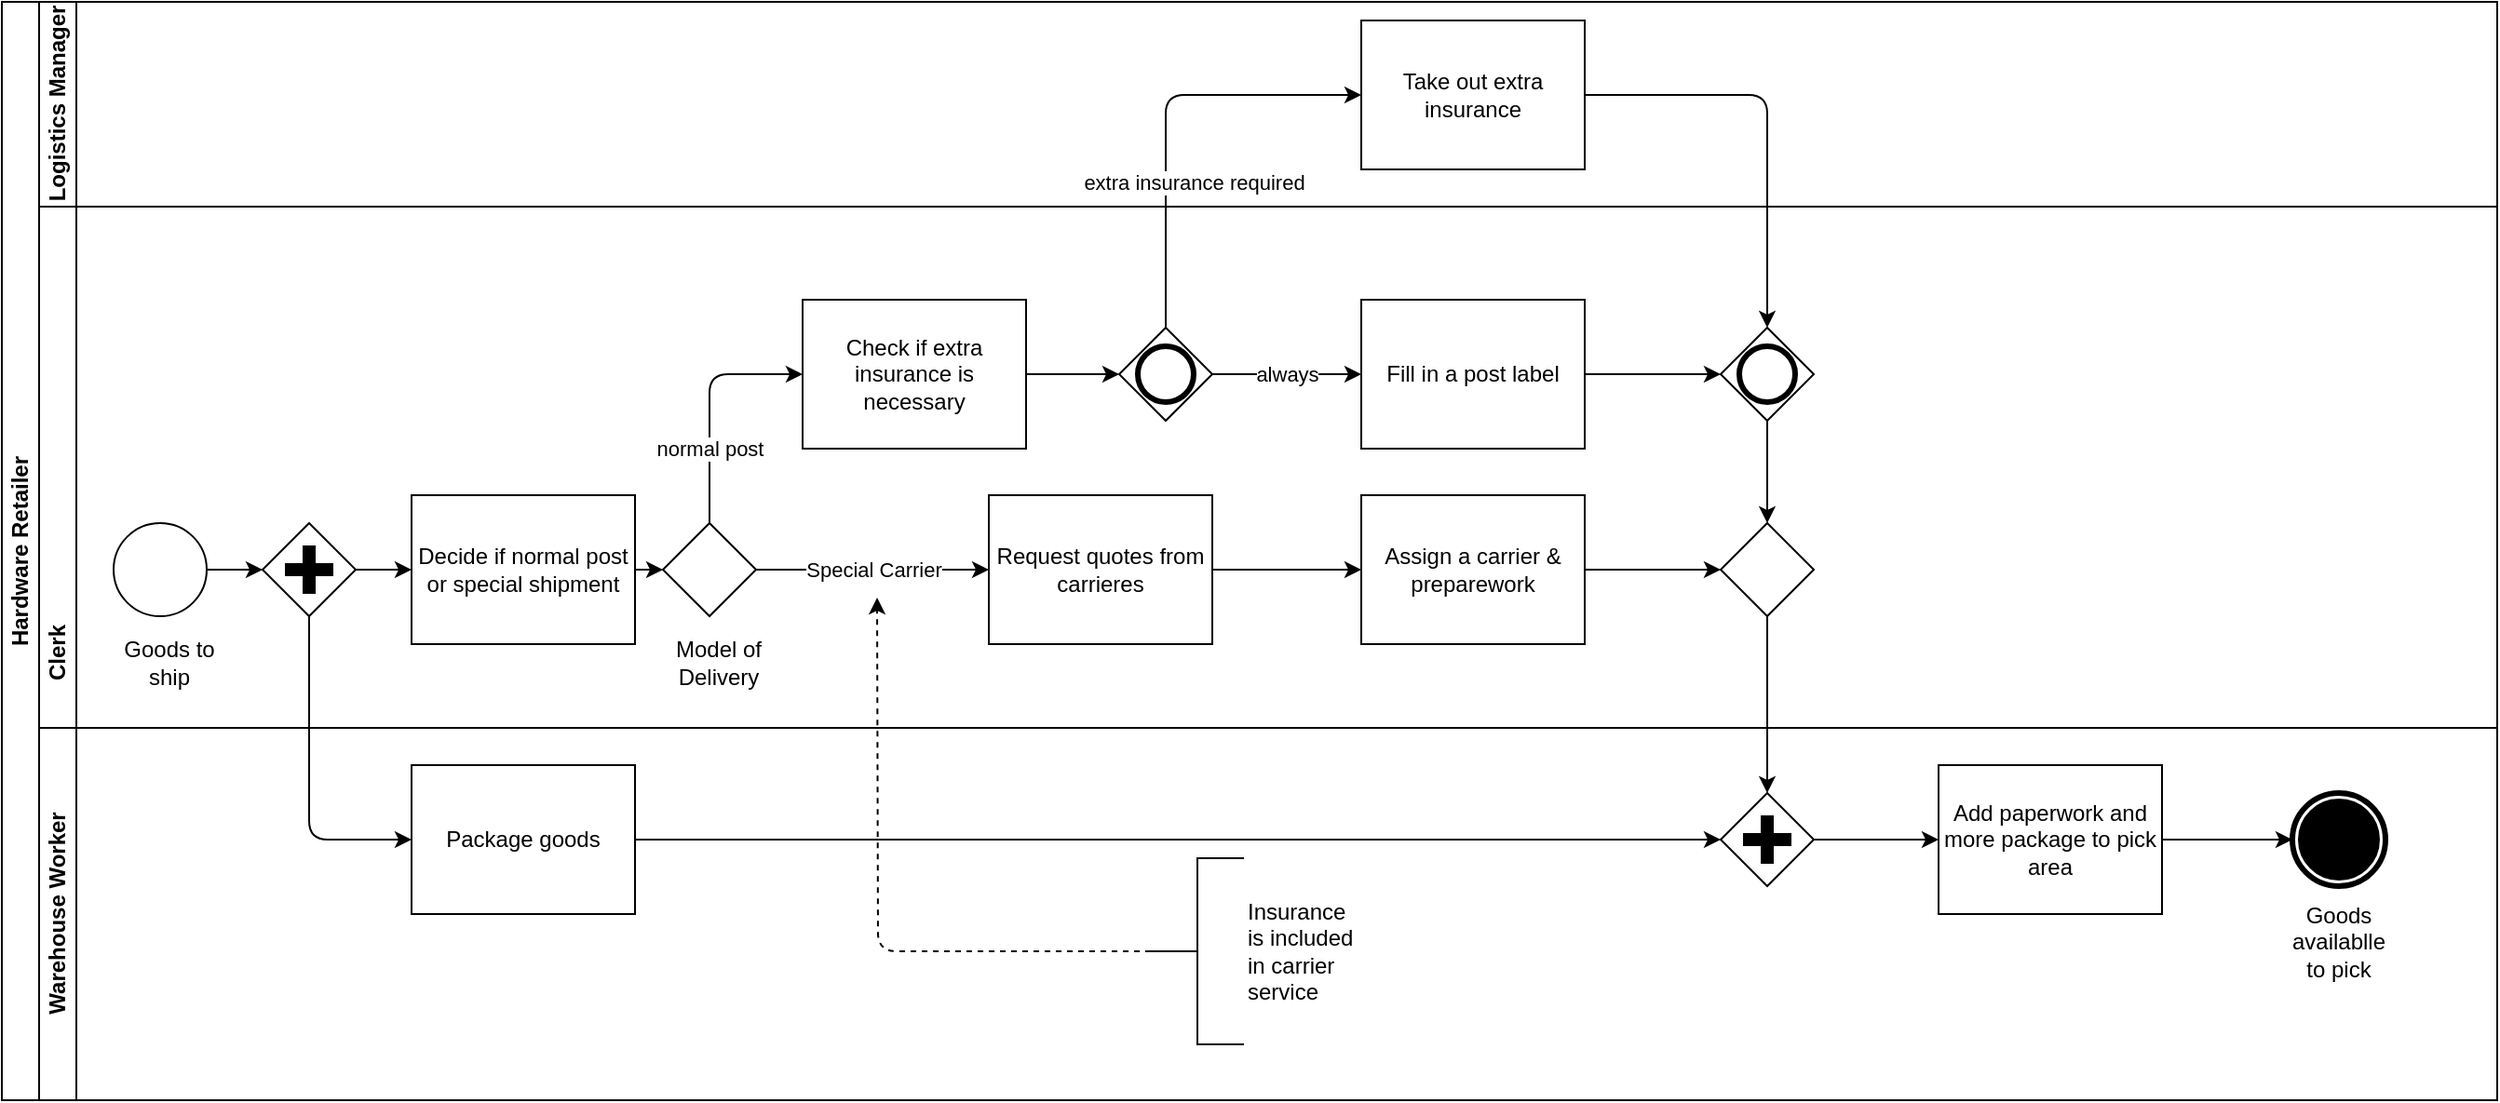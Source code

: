 <mxfile version="28.0.6" pages="4">
  <diagram name="Shipment Process of a hardware retailer" id="rK8Ig41lfSQrDSKxM0zu">
    <mxGraphModel dx="2066" dy="1244" grid="1" gridSize="10" guides="1" tooltips="1" connect="1" arrows="1" fold="1" page="1" pageScale="1" pageWidth="827" pageHeight="1169" math="0" shadow="0">
      <root>
        <mxCell id="0" />
        <mxCell id="1" parent="0" />
        <mxCell id="T1hMlEr9T1_K-HdlmCNd-1" value="Hardware Retailer" style="swimlane;html=1;childLayout=stackLayout;resizeParent=1;resizeParentMax=0;horizontal=0;startSize=20;horizontalStack=0;whiteSpace=wrap;" vertex="1" parent="1">
          <mxGeometry x="120" y="70" width="1340" height="590" as="geometry" />
        </mxCell>
        <mxCell id="T1hMlEr9T1_K-HdlmCNd-2" value="Logistics Manager" style="swimlane;html=1;startSize=20;horizontal=0;" vertex="1" parent="T1hMlEr9T1_K-HdlmCNd-1">
          <mxGeometry x="20" width="1320" height="110" as="geometry" />
        </mxCell>
        <mxCell id="T1hMlEr9T1_K-HdlmCNd-3" value="Clerk" style="swimlane;html=1;startSize=20;horizontal=0;" vertex="1" parent="T1hMlEr9T1_K-HdlmCNd-1">
          <mxGeometry x="20" y="110" width="1320" height="480" as="geometry" />
        </mxCell>
        <mxCell id="T1hMlEr9T1_K-HdlmCNd-5" value="" style="points=[[0.145,0.145,0],[0.5,0,0],[0.855,0.145,0],[1,0.5,0],[0.855,0.855,0],[0.5,1,0],[0.145,0.855,0],[0,0.5,0]];shape=mxgraph.bpmn.event;html=1;verticalLabelPosition=bottom;labelBackgroundColor=#ffffff;verticalAlign=top;align=center;perimeter=ellipsePerimeter;outlineConnect=0;aspect=fixed;outline=standard;symbol=general;" vertex="1" parent="T1hMlEr9T1_K-HdlmCNd-3">
          <mxGeometry x="40" y="170" width="50" height="50" as="geometry" />
        </mxCell>
        <mxCell id="T1hMlEr9T1_K-HdlmCNd-6" value="" style="points=[[0.25,0.25,0],[0.5,0,0],[0.75,0.25,0],[1,0.5,0],[0.75,0.75,0],[0.5,1,0],[0.25,0.75,0],[0,0.5,0]];shape=mxgraph.bpmn.gateway2;html=1;verticalLabelPosition=bottom;labelBackgroundColor=#ffffff;verticalAlign=top;align=center;perimeter=rhombusPerimeter;outlineConnect=0;outline=none;symbol=none;gwType=parallel;" vertex="1" parent="T1hMlEr9T1_K-HdlmCNd-3">
          <mxGeometry x="120" y="170" width="50" height="50" as="geometry" />
        </mxCell>
        <mxCell id="T1hMlEr9T1_K-HdlmCNd-7" value="Decide if normal post or special shipment" style="points=[[0.25,0,0],[0.5,0,0],[0.75,0,0],[1,0.25,0],[1,0.5,0],[1,0.75,0],[0.75,1,0],[0.5,1,0],[0.25,1,0],[0,0.75,0],[0,0.5,0],[0,0.25,0]];shape=mxgraph.bpmn.task2;whiteSpace=wrap;rectStyle=rounded;size=10;html=1;container=1;expand=0;collapsible=0;taskMarker=abstract;" vertex="1" parent="T1hMlEr9T1_K-HdlmCNd-3">
          <mxGeometry x="200" y="155" width="120" height="80" as="geometry" />
        </mxCell>
        <mxCell id="T1hMlEr9T1_K-HdlmCNd-9" value="" style="points=[[0.25,0.25,0],[0.5,0,0],[0.75,0.25,0],[1,0.5,0],[0.75,0.75,0],[0.5,1,0],[0.25,0.75,0],[0,0.5,0]];shape=mxgraph.bpmn.gateway2;html=1;verticalLabelPosition=bottom;labelBackgroundColor=#ffffff;verticalAlign=top;align=center;perimeter=rhombusPerimeter;outlineConnect=0;outline=none;symbol=none;" vertex="1" parent="T1hMlEr9T1_K-HdlmCNd-3">
          <mxGeometry x="335" y="170" width="50" height="50" as="geometry" />
        </mxCell>
        <mxCell id="T1hMlEr9T1_K-HdlmCNd-10" value="Check if extra insurance is necessary" style="points=[[0.25,0,0],[0.5,0,0],[0.75,0,0],[1,0.25,0],[1,0.5,0],[1,0.75,0],[0.75,1,0],[0.5,1,0],[0.25,1,0],[0,0.75,0],[0,0.5,0],[0,0.25,0]];shape=mxgraph.bpmn.task2;whiteSpace=wrap;rectStyle=rounded;size=10;html=1;container=1;expand=0;collapsible=0;taskMarker=abstract;" vertex="1" parent="T1hMlEr9T1_K-HdlmCNd-3">
          <mxGeometry x="410" y="50" width="120" height="80" as="geometry" />
        </mxCell>
        <mxCell id="T1hMlEr9T1_K-HdlmCNd-11" value="" style="points=[[0.25,0.25,0],[0.5,0,0],[0.75,0.25,0],[1,0.5,0],[0.75,0.75,0],[0.5,1,0],[0.25,0.75,0],[0,0.5,0]];shape=mxgraph.bpmn.gateway2;html=1;verticalLabelPosition=bottom;labelBackgroundColor=#ffffff;verticalAlign=top;align=center;perimeter=rhombusPerimeter;outlineConnect=0;outline=end;symbol=general;" vertex="1" parent="T1hMlEr9T1_K-HdlmCNd-3">
          <mxGeometry x="580" y="65" width="50" height="50" as="geometry" />
        </mxCell>
        <mxCell id="T1hMlEr9T1_K-HdlmCNd-19" style="edgeStyle=orthogonalEdgeStyle;rounded=0;orthogonalLoop=1;jettySize=auto;html=1;exitX=1;exitY=0.5;exitDx=0;exitDy=0;exitPerimeter=0;" edge="1" parent="T1hMlEr9T1_K-HdlmCNd-3" source="T1hMlEr9T1_K-HdlmCNd-12" target="T1hMlEr9T1_K-HdlmCNd-13">
          <mxGeometry relative="1" as="geometry" />
        </mxCell>
        <mxCell id="T1hMlEr9T1_K-HdlmCNd-12" value="Request quotes from carrieres" style="points=[[0.25,0,0],[0.5,0,0],[0.75,0,0],[1,0.25,0],[1,0.5,0],[1,0.75,0],[0.75,1,0],[0.5,1,0],[0.25,1,0],[0,0.75,0],[0,0.5,0],[0,0.25,0]];shape=mxgraph.bpmn.task2;whiteSpace=wrap;rectStyle=rounded;size=10;html=1;container=1;expand=0;collapsible=0;taskMarker=abstract;" vertex="1" parent="T1hMlEr9T1_K-HdlmCNd-3">
          <mxGeometry x="510" y="155" width="120" height="80" as="geometry" />
        </mxCell>
        <mxCell id="T1hMlEr9T1_K-HdlmCNd-14" style="edgeStyle=orthogonalEdgeStyle;rounded=0;orthogonalLoop=1;jettySize=auto;html=1;exitX=1;exitY=0.5;exitDx=0;exitDy=0;exitPerimeter=0;entryX=0;entryY=0.5;entryDx=0;entryDy=0;entryPerimeter=0;" edge="1" parent="T1hMlEr9T1_K-HdlmCNd-3" source="T1hMlEr9T1_K-HdlmCNd-5" target="T1hMlEr9T1_K-HdlmCNd-6">
          <mxGeometry relative="1" as="geometry" />
        </mxCell>
        <mxCell id="T1hMlEr9T1_K-HdlmCNd-15" style="edgeStyle=orthogonalEdgeStyle;rounded=0;orthogonalLoop=1;jettySize=auto;html=1;exitX=1;exitY=0.5;exitDx=0;exitDy=0;exitPerimeter=0;entryX=0;entryY=0.5;entryDx=0;entryDy=0;entryPerimeter=0;" edge="1" parent="T1hMlEr9T1_K-HdlmCNd-3" source="T1hMlEr9T1_K-HdlmCNd-6" target="T1hMlEr9T1_K-HdlmCNd-7">
          <mxGeometry relative="1" as="geometry" />
        </mxCell>
        <mxCell id="T1hMlEr9T1_K-HdlmCNd-16" style="edgeStyle=orthogonalEdgeStyle;rounded=0;orthogonalLoop=1;jettySize=auto;html=1;exitX=1;exitY=0.5;exitDx=0;exitDy=0;exitPerimeter=0;entryX=0;entryY=0.5;entryDx=0;entryDy=0;entryPerimeter=0;" edge="1" parent="T1hMlEr9T1_K-HdlmCNd-3" source="T1hMlEr9T1_K-HdlmCNd-7" target="T1hMlEr9T1_K-HdlmCNd-9">
          <mxGeometry relative="1" as="geometry" />
        </mxCell>
        <mxCell id="T1hMlEr9T1_K-HdlmCNd-17" value="normal post" style="edgeStyle=orthogonalEdgeStyle;rounded=1;orthogonalLoop=1;jettySize=auto;html=1;exitX=0.5;exitY=0;exitDx=0;exitDy=0;exitPerimeter=0;entryX=0;entryY=0.5;entryDx=0;entryDy=0;entryPerimeter=0;curved=0;" edge="1" parent="T1hMlEr9T1_K-HdlmCNd-3" source="T1hMlEr9T1_K-HdlmCNd-9" target="T1hMlEr9T1_K-HdlmCNd-10">
          <mxGeometry x="-0.385" relative="1" as="geometry">
            <mxPoint as="offset" />
          </mxGeometry>
        </mxCell>
        <mxCell id="T1hMlEr9T1_K-HdlmCNd-18" value="Special Carrier" style="edgeStyle=orthogonalEdgeStyle;rounded=0;orthogonalLoop=1;jettySize=auto;html=1;exitX=1;exitY=0.5;exitDx=0;exitDy=0;exitPerimeter=0;entryX=0;entryY=0.5;entryDx=0;entryDy=0;entryPerimeter=0;" edge="1" parent="T1hMlEr9T1_K-HdlmCNd-3" source="T1hMlEr9T1_K-HdlmCNd-9" target="T1hMlEr9T1_K-HdlmCNd-12">
          <mxGeometry relative="1" as="geometry" />
        </mxCell>
        <mxCell id="T1hMlEr9T1_K-HdlmCNd-20" style="edgeStyle=orthogonalEdgeStyle;rounded=0;orthogonalLoop=1;jettySize=auto;html=1;exitX=1;exitY=0.5;exitDx=0;exitDy=0;exitPerimeter=0;entryX=0;entryY=0.5;entryDx=0;entryDy=0;entryPerimeter=0;" edge="1" parent="T1hMlEr9T1_K-HdlmCNd-3" source="T1hMlEr9T1_K-HdlmCNd-10" target="T1hMlEr9T1_K-HdlmCNd-11">
          <mxGeometry relative="1" as="geometry" />
        </mxCell>
        <mxCell id="T1hMlEr9T1_K-HdlmCNd-22" value="always" style="edgeStyle=orthogonalEdgeStyle;rounded=0;orthogonalLoop=1;jettySize=auto;html=1;entryX=0;entryY=0.5;entryDx=0;entryDy=0;entryPerimeter=0;" edge="1" parent="T1hMlEr9T1_K-HdlmCNd-3" source="T1hMlEr9T1_K-HdlmCNd-11" target="T1hMlEr9T1_K-HdlmCNd-21">
          <mxGeometry relative="1" as="geometry" />
        </mxCell>
        <mxCell id="T1hMlEr9T1_K-HdlmCNd-41" value="Goods to ship" style="text;html=1;align=center;verticalAlign=middle;whiteSpace=wrap;rounded=0;" vertex="1" parent="T1hMlEr9T1_K-HdlmCNd-3">
          <mxGeometry x="40" y="230" width="60" height="30" as="geometry" />
        </mxCell>
        <mxCell id="T1hMlEr9T1_K-HdlmCNd-42" value="Model of Delivery" style="text;html=1;align=center;verticalAlign=middle;whiteSpace=wrap;rounded=0;" vertex="1" parent="T1hMlEr9T1_K-HdlmCNd-3">
          <mxGeometry x="335" y="230" width="60" height="30" as="geometry" />
        </mxCell>
        <mxCell id="T1hMlEr9T1_K-HdlmCNd-23" value="Take out extra insurance" style="points=[[0.25,0,0],[0.5,0,0],[0.75,0,0],[1,0.25,0],[1,0.5,0],[1,0.75,0],[0.75,1,0],[0.5,1,0],[0.25,1,0],[0,0.75,0],[0,0.5,0],[0,0.25,0]];shape=mxgraph.bpmn.task2;whiteSpace=wrap;rectStyle=rounded;size=10;html=1;container=1;expand=0;collapsible=0;taskMarker=abstract;" vertex="1" parent="T1hMlEr9T1_K-HdlmCNd-3">
          <mxGeometry x="710" y="-100" width="120" height="80" as="geometry" />
        </mxCell>
        <mxCell id="T1hMlEr9T1_K-HdlmCNd-24" value="extra insurance required" style="edgeStyle=orthogonalEdgeStyle;rounded=1;orthogonalLoop=1;jettySize=auto;html=1;exitX=0.5;exitY=0;exitDx=0;exitDy=0;exitPerimeter=0;entryX=0;entryY=0.5;entryDx=0;entryDy=0;entryPerimeter=0;curved=0;" edge="1" parent="T1hMlEr9T1_K-HdlmCNd-3" source="T1hMlEr9T1_K-HdlmCNd-11" target="T1hMlEr9T1_K-HdlmCNd-23">
          <mxGeometry x="-0.318" y="-15" relative="1" as="geometry">
            <mxPoint as="offset" />
          </mxGeometry>
        </mxCell>
        <mxCell id="T1hMlEr9T1_K-HdlmCNd-13" value="Assign a carrier &amp;amp; preparework" style="points=[[0.25,0,0],[0.5,0,0],[0.75,0,0],[1,0.25,0],[1,0.5,0],[1,0.75,0],[0.75,1,0],[0.5,1,0],[0.25,1,0],[0,0.75,0],[0,0.5,0],[0,0.25,0]];shape=mxgraph.bpmn.task2;whiteSpace=wrap;rectStyle=rounded;size=10;html=1;container=1;expand=0;collapsible=0;taskMarker=abstract;" vertex="1" parent="T1hMlEr9T1_K-HdlmCNd-3">
          <mxGeometry x="710" y="155" width="120" height="80" as="geometry" />
        </mxCell>
        <mxCell id="T1hMlEr9T1_K-HdlmCNd-27" style="edgeStyle=orthogonalEdgeStyle;rounded=0;orthogonalLoop=1;jettySize=auto;html=1;exitX=1;exitY=0.5;exitDx=0;exitDy=0;exitPerimeter=0;" edge="1" parent="T1hMlEr9T1_K-HdlmCNd-3" source="T1hMlEr9T1_K-HdlmCNd-21" target="T1hMlEr9T1_K-HdlmCNd-25">
          <mxGeometry relative="1" as="geometry" />
        </mxCell>
        <mxCell id="T1hMlEr9T1_K-HdlmCNd-21" value="Fill in a post label" style="points=[[0.25,0,0],[0.5,0,0],[0.75,0,0],[1,0.25,0],[1,0.5,0],[1,0.75,0],[0.75,1,0],[0.5,1,0],[0.25,1,0],[0,0.75,0],[0,0.5,0],[0,0.25,0]];shape=mxgraph.bpmn.task2;whiteSpace=wrap;rectStyle=rounded;size=10;html=1;container=1;expand=0;collapsible=0;taskMarker=abstract;" vertex="1" parent="T1hMlEr9T1_K-HdlmCNd-3">
          <mxGeometry x="710" y="50" width="120" height="80" as="geometry" />
        </mxCell>
        <mxCell id="T1hMlEr9T1_K-HdlmCNd-25" value="" style="points=[[0.25,0.25,0],[0.5,0,0],[0.75,0.25,0],[1,0.5,0],[0.75,0.75,0],[0.5,1,0],[0.25,0.75,0],[0,0.5,0]];shape=mxgraph.bpmn.gateway2;html=1;verticalLabelPosition=bottom;labelBackgroundColor=#ffffff;verticalAlign=top;align=center;perimeter=rhombusPerimeter;outlineConnect=0;outline=end;symbol=general;" vertex="1" parent="T1hMlEr9T1_K-HdlmCNd-3">
          <mxGeometry x="903" y="65" width="50" height="50" as="geometry" />
        </mxCell>
        <mxCell id="T1hMlEr9T1_K-HdlmCNd-28" value="" style="points=[[0.25,0.25,0],[0.5,0,0],[0.75,0.25,0],[1,0.5,0],[0.75,0.75,0],[0.5,1,0],[0.25,0.75,0],[0,0.5,0]];shape=mxgraph.bpmn.gateway2;html=1;verticalLabelPosition=bottom;labelBackgroundColor=#ffffff;verticalAlign=top;align=center;perimeter=rhombusPerimeter;outlineConnect=0;outline=none;symbol=none;" vertex="1" parent="T1hMlEr9T1_K-HdlmCNd-3">
          <mxGeometry x="903" y="170" width="50" height="50" as="geometry" />
        </mxCell>
        <mxCell id="T1hMlEr9T1_K-HdlmCNd-29" style="edgeStyle=orthogonalEdgeStyle;rounded=0;orthogonalLoop=1;jettySize=auto;html=1;exitX=1;exitY=0.5;exitDx=0;exitDy=0;exitPerimeter=0;entryX=0;entryY=0.5;entryDx=0;entryDy=0;entryPerimeter=0;" edge="1" parent="T1hMlEr9T1_K-HdlmCNd-3" source="T1hMlEr9T1_K-HdlmCNd-13" target="T1hMlEr9T1_K-HdlmCNd-28">
          <mxGeometry relative="1" as="geometry" />
        </mxCell>
        <mxCell id="T1hMlEr9T1_K-HdlmCNd-30" style="edgeStyle=orthogonalEdgeStyle;rounded=0;orthogonalLoop=1;jettySize=auto;html=1;exitX=0.5;exitY=1;exitDx=0;exitDy=0;exitPerimeter=0;entryX=0.5;entryY=0;entryDx=0;entryDy=0;entryPerimeter=0;" edge="1" parent="T1hMlEr9T1_K-HdlmCNd-3" source="T1hMlEr9T1_K-HdlmCNd-25" target="T1hMlEr9T1_K-HdlmCNd-28">
          <mxGeometry relative="1" as="geometry" />
        </mxCell>
        <mxCell id="T1hMlEr9T1_K-HdlmCNd-26" style="edgeStyle=orthogonalEdgeStyle;rounded=1;orthogonalLoop=1;jettySize=auto;html=1;exitX=1;exitY=0.5;exitDx=0;exitDy=0;exitPerimeter=0;entryX=0.5;entryY=0;entryDx=0;entryDy=0;entryPerimeter=0;curved=0;" edge="1" parent="T1hMlEr9T1_K-HdlmCNd-3" source="T1hMlEr9T1_K-HdlmCNd-23" target="T1hMlEr9T1_K-HdlmCNd-25">
          <mxGeometry relative="1" as="geometry" />
        </mxCell>
        <mxCell id="T1hMlEr9T1_K-HdlmCNd-4" value="Warehouse Worker" style="swimlane;html=1;startSize=20;horizontal=0;" vertex="1" parent="1">
          <mxGeometry x="140" y="460" width="1320" height="200" as="geometry" />
        </mxCell>
        <mxCell id="T1hMlEr9T1_K-HdlmCNd-38" style="edgeStyle=orthogonalEdgeStyle;rounded=0;orthogonalLoop=1;jettySize=auto;html=1;exitX=1;exitY=0.5;exitDx=0;exitDy=0;exitPerimeter=0;" edge="1" parent="T1hMlEr9T1_K-HdlmCNd-4" source="T1hMlEr9T1_K-HdlmCNd-8" target="T1hMlEr9T1_K-HdlmCNd-31">
          <mxGeometry relative="1" as="geometry" />
        </mxCell>
        <mxCell id="T1hMlEr9T1_K-HdlmCNd-8" value="Package goods" style="points=[[0.25,0,0],[0.5,0,0],[0.75,0,0],[1,0.25,0],[1,0.5,0],[1,0.75,0],[0.75,1,0],[0.5,1,0],[0.25,1,0],[0,0.75,0],[0,0.5,0],[0,0.25,0]];shape=mxgraph.bpmn.task2;whiteSpace=wrap;rectStyle=rounded;size=10;html=1;container=1;expand=0;collapsible=0;taskMarker=abstract;" vertex="1" parent="T1hMlEr9T1_K-HdlmCNd-4">
          <mxGeometry x="200" y="20" width="120" height="80" as="geometry" />
        </mxCell>
        <mxCell id="T1hMlEr9T1_K-HdlmCNd-33" style="edgeStyle=orthogonalEdgeStyle;rounded=0;orthogonalLoop=1;jettySize=auto;html=1;exitX=1;exitY=0.5;exitDx=0;exitDy=0;exitPerimeter=0;" edge="1" parent="T1hMlEr9T1_K-HdlmCNd-4" source="T1hMlEr9T1_K-HdlmCNd-31" target="T1hMlEr9T1_K-HdlmCNd-32">
          <mxGeometry relative="1" as="geometry" />
        </mxCell>
        <mxCell id="T1hMlEr9T1_K-HdlmCNd-31" value="" style="points=[[0.25,0.25,0],[0.5,0,0],[0.75,0.25,0],[1,0.5,0],[0.75,0.75,0],[0.5,1,0],[0.25,0.75,0],[0,0.5,0]];shape=mxgraph.bpmn.gateway2;html=1;verticalLabelPosition=bottom;labelBackgroundColor=#ffffff;verticalAlign=top;align=center;perimeter=rhombusPerimeter;outlineConnect=0;outline=none;symbol=none;gwType=parallel;" vertex="1" parent="T1hMlEr9T1_K-HdlmCNd-4">
          <mxGeometry x="903" y="35" width="50" height="50" as="geometry" />
        </mxCell>
        <mxCell id="T1hMlEr9T1_K-HdlmCNd-36" style="edgeStyle=orthogonalEdgeStyle;rounded=0;orthogonalLoop=1;jettySize=auto;html=1;exitX=1;exitY=0.5;exitDx=0;exitDy=0;exitPerimeter=0;" edge="1" parent="T1hMlEr9T1_K-HdlmCNd-4" source="T1hMlEr9T1_K-HdlmCNd-32" target="T1hMlEr9T1_K-HdlmCNd-35">
          <mxGeometry relative="1" as="geometry" />
        </mxCell>
        <mxCell id="T1hMlEr9T1_K-HdlmCNd-32" value="Add paperwork and more package to pick area" style="points=[[0.25,0,0],[0.5,0,0],[0.75,0,0],[1,0.25,0],[1,0.5,0],[1,0.75,0],[0.75,1,0],[0.5,1,0],[0.25,1,0],[0,0.75,0],[0,0.5,0],[0,0.25,0]];shape=mxgraph.bpmn.task2;whiteSpace=wrap;rectStyle=rounded;size=10;html=1;container=1;expand=0;collapsible=0;taskMarker=abstract;" vertex="1" parent="T1hMlEr9T1_K-HdlmCNd-4">
          <mxGeometry x="1020" y="20" width="120" height="80" as="geometry" />
        </mxCell>
        <mxCell id="T1hMlEr9T1_K-HdlmCNd-35" value="" style="points=[[0.145,0.145,0],[0.5,0,0],[0.855,0.145,0],[1,0.5,0],[0.855,0.855,0],[0.5,1,0],[0.145,0.855,0],[0,0.5,0]];shape=mxgraph.bpmn.event;html=1;verticalLabelPosition=bottom;labelBackgroundColor=#ffffff;verticalAlign=top;align=center;perimeter=ellipsePerimeter;outlineConnect=0;aspect=fixed;outline=end;symbol=terminate;" vertex="1" parent="T1hMlEr9T1_K-HdlmCNd-4">
          <mxGeometry x="1210" y="35" width="50" height="50" as="geometry" />
        </mxCell>
        <mxCell id="T1hMlEr9T1_K-HdlmCNd-40" style="edgeStyle=orthogonalEdgeStyle;rounded=1;orthogonalLoop=1;jettySize=auto;html=1;dashed=1;curved=0;" edge="1" parent="T1hMlEr9T1_K-HdlmCNd-4" source="T1hMlEr9T1_K-HdlmCNd-39">
          <mxGeometry relative="1" as="geometry">
            <mxPoint x="450" y="-70" as="targetPoint" />
          </mxGeometry>
        </mxCell>
        <mxCell id="T1hMlEr9T1_K-HdlmCNd-39" value="Insurance is&amp;nbsp;&lt;span style=&quot;background-color: transparent; color: light-dark(rgb(0, 0, 0), rgb(255, 255, 255));&quot;&gt;included in carrier service&lt;/span&gt;" style="html=1;shape=mxgraph.flowchart.annotation_2;align=left;labelPosition=right;whiteSpace=wrap;" vertex="1" parent="T1hMlEr9T1_K-HdlmCNd-4">
          <mxGeometry x="597" y="70" width="50" height="100" as="geometry" />
        </mxCell>
        <mxCell id="T1hMlEr9T1_K-HdlmCNd-43" value="Goods availablle to pick" style="text;html=1;align=center;verticalAlign=middle;whiteSpace=wrap;rounded=0;" vertex="1" parent="T1hMlEr9T1_K-HdlmCNd-4">
          <mxGeometry x="1205" y="100" width="60" height="30" as="geometry" />
        </mxCell>
        <mxCell id="T1hMlEr9T1_K-HdlmCNd-37" style="edgeStyle=orthogonalEdgeStyle;rounded=1;orthogonalLoop=1;jettySize=auto;html=1;exitX=0.5;exitY=1;exitDx=0;exitDy=0;exitPerimeter=0;entryX=0;entryY=0.5;entryDx=0;entryDy=0;entryPerimeter=0;curved=0;" edge="1" parent="1" source="T1hMlEr9T1_K-HdlmCNd-6" target="T1hMlEr9T1_K-HdlmCNd-8">
          <mxGeometry relative="1" as="geometry" />
        </mxCell>
        <mxCell id="T1hMlEr9T1_K-HdlmCNd-34" style="edgeStyle=orthogonalEdgeStyle;rounded=0;orthogonalLoop=1;jettySize=auto;html=1;exitX=0.5;exitY=1;exitDx=0;exitDy=0;exitPerimeter=0;entryX=0.5;entryY=0;entryDx=0;entryDy=0;entryPerimeter=0;" edge="1" parent="1" source="T1hMlEr9T1_K-HdlmCNd-28" target="T1hMlEr9T1_K-HdlmCNd-31">
          <mxGeometry relative="1" as="geometry" />
        </mxCell>
      </root>
    </mxGraphModel>
  </diagram>
  <diagram id="n9K33s8k3wjghGrB216m" name="Ordering and delivery pizza">
    <mxGraphModel dx="1722" dy="1037" grid="1" gridSize="10" guides="1" tooltips="1" connect="1" arrows="1" fold="1" page="1" pageScale="1" pageWidth="827" pageHeight="1169" math="0" shadow="0">
      <root>
        <mxCell id="0" />
        <mxCell id="1" parent="0" />
        <mxCell id="oBYkLytgrJ4ewvsxiKae-1" value="pizza customer" style="swimlane;startSize=20;horizontal=0;html=1;whiteSpace=wrap;" vertex="1" parent="1">
          <mxGeometry x="40" y="30" width="1390" height="230" as="geometry" />
        </mxCell>
        <mxCell id="oBYkLytgrJ4ewvsxiKae-7" value="" style="points=[[0.145,0.145,0],[0.5,0,0],[0.855,0.145,0],[1,0.5,0],[0.855,0.855,0],[0.5,1,0],[0.145,0.855,0],[0,0.5,0]];shape=mxgraph.bpmn.event;html=1;verticalLabelPosition=bottom;labelBackgroundColor=#ffffff;verticalAlign=top;align=center;perimeter=ellipsePerimeter;outlineConnect=0;aspect=fixed;outline=standard;symbol=general;" vertex="1" parent="oBYkLytgrJ4ewvsxiKae-1">
          <mxGeometry x="30" y="50" width="50" height="50" as="geometry" />
        </mxCell>
        <mxCell id="oBYkLytgrJ4ewvsxiKae-18" style="edgeStyle=orthogonalEdgeStyle;rounded=0;orthogonalLoop=1;jettySize=auto;html=1;exitX=1;exitY=0.5;exitDx=0;exitDy=0;exitPerimeter=0;" edge="1" parent="oBYkLytgrJ4ewvsxiKae-1" source="oBYkLytgrJ4ewvsxiKae-8" target="oBYkLytgrJ4ewvsxiKae-9">
          <mxGeometry relative="1" as="geometry" />
        </mxCell>
        <mxCell id="oBYkLytgrJ4ewvsxiKae-8" value="Select a pizza" style="points=[[0.25,0,0],[0.5,0,0],[0.75,0,0],[1,0.25,0],[1,0.5,0],[1,0.75,0],[0.75,1,0],[0.5,1,0],[0.25,1,0],[0,0.75,0],[0,0.5,0],[0,0.25,0]];shape=mxgraph.bpmn.task2;whiteSpace=wrap;rectStyle=rounded;size=10;html=1;container=1;expand=0;collapsible=0;taskMarker=abstract;" vertex="1" parent="oBYkLytgrJ4ewvsxiKae-1">
          <mxGeometry x="130" y="35" width="120" height="80" as="geometry" />
        </mxCell>
        <mxCell id="oBYkLytgrJ4ewvsxiKae-9" value="Order a pizza" style="points=[[0.25,0,0],[0.5,0,0],[0.75,0,0],[1,0.25,0],[1,0.5,0],[1,0.75,0],[0.75,1,0],[0.5,1,0],[0.25,1,0],[0,0.75,0],[0,0.5,0],[0,0.25,0]];shape=mxgraph.bpmn.task2;whiteSpace=wrap;rectStyle=rounded;size=10;html=1;container=1;expand=0;collapsible=0;taskMarker=abstract;" vertex="1" parent="oBYkLytgrJ4ewvsxiKae-1">
          <mxGeometry x="300" y="35" width="120" height="80" as="geometry" />
        </mxCell>
        <mxCell id="oBYkLytgrJ4ewvsxiKae-10" value="" style="points=[[0.25,0.25,0],[0.5,0,0],[0.75,0.25,0],[1,0.5,0],[0.75,0.75,0],[0.5,1,0],[0.25,0.75,0],[0,0.5,0]];shape=mxgraph.bpmn.gateway2;html=1;verticalLabelPosition=bottom;labelBackgroundColor=#ffffff;verticalAlign=top;align=center;perimeter=rhombusPerimeter;outlineConnect=0;outline=catching;symbol=multiple;" vertex="1" parent="oBYkLytgrJ4ewvsxiKae-1">
          <mxGeometry x="500" y="50" width="50" height="50" as="geometry" />
        </mxCell>
        <mxCell id="oBYkLytgrJ4ewvsxiKae-11" value="" style="points=[[0.145,0.145,0],[0.5,0,0],[0.855,0.145,0],[1,0.5,0],[0.855,0.855,0],[0.5,1,0],[0.145,0.855,0],[0,0.5,0]];shape=mxgraph.bpmn.event;html=1;verticalLabelPosition=bottom;labelBackgroundColor=#ffffff;verticalAlign=top;align=center;perimeter=ellipsePerimeter;outlineConnect=0;aspect=fixed;outline=catching;symbol=message;" vertex="1" parent="oBYkLytgrJ4ewvsxiKae-1">
          <mxGeometry x="820" y="50" width="50" height="50" as="geometry" />
        </mxCell>
        <mxCell id="oBYkLytgrJ4ewvsxiKae-12" value="" style="points=[[0.145,0.145,0],[0.5,0,0],[0.855,0.145,0],[1,0.5,0],[0.855,0.855,0],[0.5,1,0],[0.145,0.855,0],[0,0.5,0]];shape=mxgraph.bpmn.event;html=1;verticalLabelPosition=bottom;labelBackgroundColor=#ffffff;verticalAlign=top;align=center;perimeter=ellipsePerimeter;outlineConnect=0;aspect=fixed;outline=catching;symbol=timer;" vertex="1" parent="oBYkLytgrJ4ewvsxiKae-1">
          <mxGeometry x="560" y="100" width="50" height="50" as="geometry" />
        </mxCell>
        <mxCell id="oBYkLytgrJ4ewvsxiKae-13" value="ask for the pizza" style="points=[[0.25,0,0],[0.5,0,0],[0.75,0,0],[1,0.25,0],[1,0.5,0],[1,0.75,0],[0.75,1,0],[0.5,1,0],[0.25,1,0],[0,0.75,0],[0,0.5,0],[0,0.25,0]];shape=mxgraph.bpmn.task2;whiteSpace=wrap;rectStyle=rounded;size=10;html=1;container=1;expand=0;collapsible=0;taskMarker=abstract;" vertex="1" parent="oBYkLytgrJ4ewvsxiKae-1">
          <mxGeometry x="665" y="125" width="120" height="80" as="geometry" />
        </mxCell>
        <mxCell id="oBYkLytgrJ4ewvsxiKae-15" value="Pay the pizza" style="points=[[0.25,0,0],[0.5,0,0],[0.75,0,0],[1,0.25,0],[1,0.5,0],[1,0.75,0],[0.75,1,0],[0.5,1,0],[0.25,1,0],[0,0.75,0],[0,0.5,0],[0,0.25,0]];shape=mxgraph.bpmn.task2;whiteSpace=wrap;rectStyle=rounded;size=10;html=1;container=1;expand=0;collapsible=0;taskMarker=abstract;" vertex="1" parent="oBYkLytgrJ4ewvsxiKae-1">
          <mxGeometry x="900" y="35" width="120" height="80" as="geometry" />
        </mxCell>
        <mxCell id="oBYkLytgrJ4ewvsxiKae-23" style="edgeStyle=orthogonalEdgeStyle;rounded=0;orthogonalLoop=1;jettySize=auto;html=1;exitX=1;exitY=0.5;exitDx=0;exitDy=0;exitPerimeter=0;" edge="1" parent="oBYkLytgrJ4ewvsxiKae-1" source="oBYkLytgrJ4ewvsxiKae-14" target="oBYkLytgrJ4ewvsxiKae-16">
          <mxGeometry relative="1" as="geometry" />
        </mxCell>
        <mxCell id="oBYkLytgrJ4ewvsxiKae-14" value="Eat the pizza" style="points=[[0.25,0,0],[0.5,0,0],[0.75,0,0],[1,0.25,0],[1,0.5,0],[1,0.75,0],[0.75,1,0],[0.5,1,0],[0.25,1,0],[0,0.75,0],[0,0.5,0],[0,0.25,0]];shape=mxgraph.bpmn.task2;whiteSpace=wrap;rectStyle=rounded;size=10;html=1;container=1;expand=0;collapsible=0;taskMarker=abstract;" vertex="1" parent="oBYkLytgrJ4ewvsxiKae-1">
          <mxGeometry x="1050" y="35" width="120" height="80" as="geometry" />
        </mxCell>
        <mxCell id="oBYkLytgrJ4ewvsxiKae-16" value="" style="points=[[0.145,0.145,0],[0.5,0,0],[0.855,0.145,0],[1,0.5,0],[0.855,0.855,0],[0.5,1,0],[0.145,0.855,0],[0,0.5,0]];shape=mxgraph.bpmn.event;html=1;verticalLabelPosition=bottom;labelBackgroundColor=#ffffff;verticalAlign=top;align=center;perimeter=ellipsePerimeter;outlineConnect=0;aspect=fixed;outline=end;symbol=terminate2;" vertex="1" parent="oBYkLytgrJ4ewvsxiKae-1">
          <mxGeometry x="1240" y="50" width="50" height="50" as="geometry" />
        </mxCell>
        <mxCell id="oBYkLytgrJ4ewvsxiKae-17" style="edgeStyle=orthogonalEdgeStyle;rounded=0;orthogonalLoop=1;jettySize=auto;html=1;entryX=0;entryY=0.5;entryDx=0;entryDy=0;entryPerimeter=0;" edge="1" parent="oBYkLytgrJ4ewvsxiKae-1" source="oBYkLytgrJ4ewvsxiKae-7" target="oBYkLytgrJ4ewvsxiKae-8">
          <mxGeometry relative="1" as="geometry" />
        </mxCell>
        <mxCell id="oBYkLytgrJ4ewvsxiKae-19" style="edgeStyle=orthogonalEdgeStyle;rounded=0;orthogonalLoop=1;jettySize=auto;html=1;exitX=1;exitY=0.5;exitDx=0;exitDy=0;exitPerimeter=0;entryX=0;entryY=0.5;entryDx=0;entryDy=0;entryPerimeter=0;" edge="1" parent="oBYkLytgrJ4ewvsxiKae-1" source="oBYkLytgrJ4ewvsxiKae-9" target="oBYkLytgrJ4ewvsxiKae-10">
          <mxGeometry relative="1" as="geometry" />
        </mxCell>
        <mxCell id="oBYkLytgrJ4ewvsxiKae-20" style="edgeStyle=orthogonalEdgeStyle;rounded=0;orthogonalLoop=1;jettySize=auto;html=1;exitX=1;exitY=0.5;exitDx=0;exitDy=0;exitPerimeter=0;entryX=0;entryY=0.5;entryDx=0;entryDy=0;entryPerimeter=0;" edge="1" parent="oBYkLytgrJ4ewvsxiKae-1" source="oBYkLytgrJ4ewvsxiKae-10" target="oBYkLytgrJ4ewvsxiKae-11">
          <mxGeometry relative="1" as="geometry" />
        </mxCell>
        <mxCell id="oBYkLytgrJ4ewvsxiKae-21" style="edgeStyle=orthogonalEdgeStyle;rounded=0;orthogonalLoop=1;jettySize=auto;html=1;exitX=1;exitY=0.5;exitDx=0;exitDy=0;exitPerimeter=0;entryX=0;entryY=0.5;entryDx=0;entryDy=0;entryPerimeter=0;" edge="1" parent="oBYkLytgrJ4ewvsxiKae-1" source="oBYkLytgrJ4ewvsxiKae-11" target="oBYkLytgrJ4ewvsxiKae-15">
          <mxGeometry relative="1" as="geometry" />
        </mxCell>
        <mxCell id="oBYkLytgrJ4ewvsxiKae-22" style="edgeStyle=orthogonalEdgeStyle;rounded=0;orthogonalLoop=1;jettySize=auto;html=1;exitX=1;exitY=0.5;exitDx=0;exitDy=0;exitPerimeter=0;entryX=0;entryY=0.5;entryDx=0;entryDy=0;entryPerimeter=0;" edge="1" parent="oBYkLytgrJ4ewvsxiKae-1" source="oBYkLytgrJ4ewvsxiKae-15" target="oBYkLytgrJ4ewvsxiKae-14">
          <mxGeometry relative="1" as="geometry" />
        </mxCell>
        <mxCell id="oBYkLytgrJ4ewvsxiKae-24" style="edgeStyle=orthogonalEdgeStyle;rounded=1;orthogonalLoop=1;jettySize=auto;html=1;entryX=0;entryY=0.5;entryDx=0;entryDy=0;entryPerimeter=0;exitX=0.5;exitY=1;exitDx=0;exitDy=0;exitPerimeter=0;curved=0;" edge="1" parent="oBYkLytgrJ4ewvsxiKae-1" source="oBYkLytgrJ4ewvsxiKae-10" target="oBYkLytgrJ4ewvsxiKae-12">
          <mxGeometry relative="1" as="geometry" />
        </mxCell>
        <mxCell id="oBYkLytgrJ4ewvsxiKae-25" style="edgeStyle=orthogonalEdgeStyle;rounded=1;orthogonalLoop=1;jettySize=auto;html=1;exitX=1;exitY=0.5;exitDx=0;exitDy=0;exitPerimeter=0;entryX=0.004;entryY=0.433;entryDx=0;entryDy=0;entryPerimeter=0;curved=0;" edge="1" parent="oBYkLytgrJ4ewvsxiKae-1" source="oBYkLytgrJ4ewvsxiKae-12" target="oBYkLytgrJ4ewvsxiKae-13">
          <mxGeometry relative="1" as="geometry" />
        </mxCell>
        <mxCell id="oBYkLytgrJ4ewvsxiKae-26" style="edgeStyle=orthogonalEdgeStyle;rounded=1;orthogonalLoop=1;jettySize=auto;html=1;exitX=0;exitY=0.75;exitDx=0;exitDy=0;exitPerimeter=0;entryX=0;entryY=0.5;entryDx=0;entryDy=0;entryPerimeter=0;curved=0;" edge="1" parent="oBYkLytgrJ4ewvsxiKae-1" source="oBYkLytgrJ4ewvsxiKae-13" target="oBYkLytgrJ4ewvsxiKae-10">
          <mxGeometry relative="1" as="geometry" />
        </mxCell>
        <mxCell id="oBYkLytgrJ4ewvsxiKae-27" value="Hungry for pizza" style="text;html=1;align=center;verticalAlign=middle;whiteSpace=wrap;rounded=0;" vertex="1" parent="oBYkLytgrJ4ewvsxiKae-1">
          <mxGeometry x="25" y="115" width="60" height="30" as="geometry" />
        </mxCell>
        <mxCell id="oBYkLytgrJ4ewvsxiKae-28" value="60 minutes" style="text;html=1;align=center;verticalAlign=middle;whiteSpace=wrap;rounded=0;" vertex="1" parent="oBYkLytgrJ4ewvsxiKae-1">
          <mxGeometry x="555" y="150" width="60" height="30" as="geometry" />
        </mxCell>
        <mxCell id="oBYkLytgrJ4ewvsxiKae-29" value="pizza received" style="text;html=1;align=center;verticalAlign=middle;whiteSpace=wrap;rounded=0;" vertex="1" parent="oBYkLytgrJ4ewvsxiKae-1">
          <mxGeometry x="810" y="10" width="60" height="30" as="geometry" />
        </mxCell>
        <mxCell id="oBYkLytgrJ4ewvsxiKae-30" value="hunger satisfied" style="text;html=1;align=center;verticalAlign=middle;whiteSpace=wrap;rounded=0;" vertex="1" parent="oBYkLytgrJ4ewvsxiKae-1">
          <mxGeometry x="1235" y="120" width="60" height="30" as="geometry" />
        </mxCell>
        <mxCell id="oBYkLytgrJ4ewvsxiKae-46" value="pizza order" style="text;html=1;align=center;verticalAlign=middle;whiteSpace=wrap;rounded=0;" vertex="1" parent="oBYkLytgrJ4ewvsxiKae-1">
          <mxGeometry x="180" y="190" width="60" height="30" as="geometry" />
        </mxCell>
        <mxCell id="oBYkLytgrJ4ewvsxiKae-3" value="pizza vendor" style="swimlane;html=1;childLayout=stackLayout;resizeParent=1;resizeParentMax=0;horizontal=0;startSize=20;horizontalStack=0;whiteSpace=wrap;" vertex="1" parent="1">
          <mxGeometry x="40" y="320" width="1390" height="360" as="geometry" />
        </mxCell>
        <mxCell id="oBYkLytgrJ4ewvsxiKae-4" value="clerk" style="swimlane;html=1;startSize=20;horizontal=0;" vertex="1" parent="oBYkLytgrJ4ewvsxiKae-3">
          <mxGeometry x="20" width="1370" height="120" as="geometry" />
        </mxCell>
        <mxCell id="oBYkLytgrJ4ewvsxiKae-33" value="" style="points=[[0.145,0.145,0],[0.5,0,0],[0.855,0.145,0],[1,0.5,0],[0.855,0.855,0],[0.5,1,0],[0.145,0.855,0],[0,0.5,0]];shape=mxgraph.bpmn.event;html=1;verticalLabelPosition=bottom;labelBackgroundColor=#ffffff;verticalAlign=top;align=center;perimeter=ellipsePerimeter;outlineConnect=0;aspect=fixed;outline=standard;symbol=message;" vertex="1" parent="oBYkLytgrJ4ewvsxiKae-4">
          <mxGeometry x="50" y="35" width="50" height="50" as="geometry" />
        </mxCell>
        <mxCell id="oBYkLytgrJ4ewvsxiKae-38" style="edgeStyle=orthogonalEdgeStyle;rounded=0;orthogonalLoop=1;jettySize=auto;html=1;exitX=1;exitY=0.5;exitDx=0;exitDy=0;exitPerimeter=0;" edge="1" parent="oBYkLytgrJ4ewvsxiKae-4" source="oBYkLytgrJ4ewvsxiKae-34" target="oBYkLytgrJ4ewvsxiKae-35">
          <mxGeometry relative="1" as="geometry" />
        </mxCell>
        <mxCell id="oBYkLytgrJ4ewvsxiKae-34" value="" style="points=[[0.25,0.25,0],[0.5,0,0],[0.75,0.25,0],[1,0.5,0],[0.75,0.75,0],[0.5,1,0],[0.25,0.75,0],[0,0.5,0]];shape=mxgraph.bpmn.gateway2;html=1;verticalLabelPosition=bottom;labelBackgroundColor=#ffffff;verticalAlign=top;align=center;perimeter=rhombusPerimeter;outlineConnect=0;outline=none;symbol=none;gwType=parallel;" vertex="1" parent="oBYkLytgrJ4ewvsxiKae-4">
          <mxGeometry x="140" y="35" width="50" height="50" as="geometry" />
        </mxCell>
        <mxCell id="oBYkLytgrJ4ewvsxiKae-39" style="edgeStyle=orthogonalEdgeStyle;rounded=0;orthogonalLoop=1;jettySize=auto;html=1;exitX=1;exitY=0.5;exitDx=0;exitDy=0;exitPerimeter=0;" edge="1" parent="oBYkLytgrJ4ewvsxiKae-4" source="oBYkLytgrJ4ewvsxiKae-35" target="oBYkLytgrJ4ewvsxiKae-36">
          <mxGeometry relative="1" as="geometry" />
        </mxCell>
        <mxCell id="oBYkLytgrJ4ewvsxiKae-35" value="" style="points=[[0.145,0.145,0],[0.5,0,0],[0.855,0.145,0],[1,0.5,0],[0.855,0.855,0],[0.5,1,0],[0.145,0.855,0],[0,0.5,0]];shape=mxgraph.bpmn.event;html=1;verticalLabelPosition=bottom;labelBackgroundColor=#ffffff;verticalAlign=top;align=center;perimeter=ellipsePerimeter;outlineConnect=0;aspect=fixed;outline=catching;symbol=message;" vertex="1" parent="oBYkLytgrJ4ewvsxiKae-4">
          <mxGeometry x="250" y="35" width="50" height="50" as="geometry" />
        </mxCell>
        <mxCell id="oBYkLytgrJ4ewvsxiKae-36" value="clam customer" style="points=[[0.25,0,0],[0.5,0,0],[0.75,0,0],[1,0.25,0],[1,0.5,0],[1,0.75,0],[0.75,1,0],[0.5,1,0],[0.25,1,0],[0,0.75,0],[0,0.5,0],[0,0.25,0]];shape=mxgraph.bpmn.task2;whiteSpace=wrap;rectStyle=rounded;size=10;html=1;container=1;expand=0;collapsible=0;taskMarker=abstract;" vertex="1" parent="oBYkLytgrJ4ewvsxiKae-4">
          <mxGeometry x="390" y="20" width="120" height="80" as="geometry" />
        </mxCell>
        <mxCell id="oBYkLytgrJ4ewvsxiKae-37" style="edgeStyle=orthogonalEdgeStyle;rounded=0;orthogonalLoop=1;jettySize=auto;html=1;exitX=1;exitY=0.5;exitDx=0;exitDy=0;exitPerimeter=0;entryX=0;entryY=0.5;entryDx=0;entryDy=0;entryPerimeter=0;" edge="1" parent="oBYkLytgrJ4ewvsxiKae-4" source="oBYkLytgrJ4ewvsxiKae-33" target="oBYkLytgrJ4ewvsxiKae-34">
          <mxGeometry relative="1" as="geometry" />
        </mxCell>
        <mxCell id="oBYkLytgrJ4ewvsxiKae-50" style="edgeStyle=orthogonalEdgeStyle;rounded=1;orthogonalLoop=1;jettySize=auto;html=1;exitX=1;exitY=0.5;exitDx=0;exitDy=0;exitPerimeter=0;entryX=0;entryY=0.5;entryDx=0;entryDy=0;entryPerimeter=0;curved=0;" edge="1" parent="oBYkLytgrJ4ewvsxiKae-4" source="oBYkLytgrJ4ewvsxiKae-36" target="oBYkLytgrJ4ewvsxiKae-35">
          <mxGeometry relative="1" as="geometry">
            <Array as="points">
              <mxPoint x="530" y="60" />
              <mxPoint x="530" y="110" />
              <mxPoint x="230" y="110" />
              <mxPoint x="230" y="60" />
            </Array>
          </mxGeometry>
        </mxCell>
        <mxCell id="oBYkLytgrJ4ewvsxiKae-51" value="where is my pizza" style="text;html=1;align=center;verticalAlign=middle;whiteSpace=wrap;rounded=0;" vertex="1" parent="oBYkLytgrJ4ewvsxiKae-4">
          <mxGeometry x="294" y="70" width="60" height="30" as="geometry" />
        </mxCell>
        <mxCell id="oBYkLytgrJ4ewvsxiKae-63" value="receipt" style="text;html=1;align=center;verticalAlign=middle;whiteSpace=wrap;rounded=0;" vertex="1" parent="oBYkLytgrJ4ewvsxiKae-4">
          <mxGeometry x="980" y="30" width="60" height="30" as="geometry" />
        </mxCell>
        <mxCell id="oBYkLytgrJ4ewvsxiKae-64" value="money" style="text;html=1;align=center;verticalAlign=middle;whiteSpace=wrap;rounded=0;" vertex="1" parent="oBYkLytgrJ4ewvsxiKae-4">
          <mxGeometry x="840" y="30" width="60" height="30" as="geometry" />
        </mxCell>
        <mxCell id="oBYkLytgrJ4ewvsxiKae-65" value="pizza" style="text;html=1;align=center;verticalAlign=middle;whiteSpace=wrap;rounded=0;" vertex="1" parent="oBYkLytgrJ4ewvsxiKae-4">
          <mxGeometry x="740" y="50" width="60" height="30" as="geometry" />
        </mxCell>
        <mxCell id="oBYkLytgrJ4ewvsxiKae-66" value="order received" style="text;html=1;align=center;verticalAlign=middle;whiteSpace=wrap;rounded=0;" vertex="1" parent="oBYkLytgrJ4ewvsxiKae-4">
          <mxGeometry x="45" y="85" width="60" height="30" as="geometry" />
        </mxCell>
        <mxCell id="oBYkLytgrJ4ewvsxiKae-5" value="pizza chef" style="swimlane;html=1;startSize=20;horizontal=0;" vertex="1" parent="oBYkLytgrJ4ewvsxiKae-3">
          <mxGeometry x="20" y="120" width="1370" height="120" as="geometry" />
        </mxCell>
        <mxCell id="oBYkLytgrJ4ewvsxiKae-40" value="Bake the pizza" style="points=[[0.25,0,0],[0.5,0,0],[0.75,0,0],[1,0.25,0],[1,0.5,0],[1,0.75,0],[0.75,1,0],[0.5,1,0],[0.25,1,0],[0,0.75,0],[0,0.5,0],[0,0.25,0]];shape=mxgraph.bpmn.task2;whiteSpace=wrap;rectStyle=rounded;size=10;html=1;container=1;expand=0;collapsible=0;taskMarker=abstract;" vertex="1" parent="oBYkLytgrJ4ewvsxiKae-5">
          <mxGeometry x="390" y="20" width="120" height="80" as="geometry" />
        </mxCell>
        <mxCell id="oBYkLytgrJ4ewvsxiKae-6" value="delivery boy" style="swimlane;html=1;startSize=20;horizontal=0;" vertex="1" parent="oBYkLytgrJ4ewvsxiKae-3">
          <mxGeometry x="20" y="240" width="1370" height="120" as="geometry" />
        </mxCell>
        <mxCell id="oBYkLytgrJ4ewvsxiKae-41" value="deliver the pizza" style="points=[[0.25,0,0],[0.5,0,0],[0.75,0,0],[1,0.25,0],[1,0.5,0],[1,0.75,0],[0.75,1,0],[0.5,1,0],[0.25,1,0],[0,0.75,0],[0,0.5,0],[0,0.25,0]];shape=mxgraph.bpmn.task2;whiteSpace=wrap;rectStyle=rounded;size=10;html=1;container=1;expand=0;collapsible=0;taskMarker=abstract;" vertex="1" parent="oBYkLytgrJ4ewvsxiKae-6">
          <mxGeometry x="645" y="24" width="120" height="80" as="geometry" />
        </mxCell>
        <mxCell id="oBYkLytgrJ4ewvsxiKae-42" value="receive payment" style="points=[[0.25,0,0],[0.5,0,0],[0.75,0,0],[1,0.25,0],[1,0.5,0],[1,0.75,0],[0.75,1,0],[0.5,1,0],[0.25,1,0],[0,0.75,0],[0,0.5,0],[0,0.25,0]];shape=mxgraph.bpmn.task2;whiteSpace=wrap;rectStyle=rounded;size=10;html=1;container=1;expand=0;collapsible=0;taskMarker=abstract;" vertex="1" parent="oBYkLytgrJ4ewvsxiKae-6">
          <mxGeometry x="880" y="24" width="120" height="80" as="geometry" />
        </mxCell>
        <mxCell id="oBYkLytgrJ4ewvsxiKae-54" style="edgeStyle=orthogonalEdgeStyle;rounded=0;orthogonalLoop=1;jettySize=auto;html=1;exitX=1;exitY=0.5;exitDx=0;exitDy=0;exitPerimeter=0;entryX=0;entryY=0.5;entryDx=0;entryDy=0;entryPerimeter=0;" edge="1" parent="oBYkLytgrJ4ewvsxiKae-6" source="oBYkLytgrJ4ewvsxiKae-41" target="oBYkLytgrJ4ewvsxiKae-42">
          <mxGeometry relative="1" as="geometry" />
        </mxCell>
        <mxCell id="oBYkLytgrJ4ewvsxiKae-60" value="" style="points=[[0.145,0.145,0],[0.5,0,0],[0.855,0.145,0],[1,0.5,0],[0.855,0.855,0],[0.5,1,0],[0.145,0.855,0],[0,0.5,0]];shape=mxgraph.bpmn.event;html=1;verticalLabelPosition=bottom;labelBackgroundColor=#ffffff;verticalAlign=top;align=center;perimeter=ellipsePerimeter;outlineConnect=0;aspect=fixed;outline=end;symbol=terminate;" vertex="1" parent="oBYkLytgrJ4ewvsxiKae-6">
          <mxGeometry x="1220" y="39" width="50" height="50" as="geometry" />
        </mxCell>
        <mxCell id="oBYkLytgrJ4ewvsxiKae-61" style="edgeStyle=orthogonalEdgeStyle;rounded=0;orthogonalLoop=1;jettySize=auto;html=1;exitX=1;exitY=0.5;exitDx=0;exitDy=0;exitPerimeter=0;entryX=0;entryY=0.5;entryDx=0;entryDy=0;entryPerimeter=0;" edge="1" parent="oBYkLytgrJ4ewvsxiKae-6" source="oBYkLytgrJ4ewvsxiKae-42" target="oBYkLytgrJ4ewvsxiKae-60">
          <mxGeometry relative="1" as="geometry" />
        </mxCell>
        <mxCell id="oBYkLytgrJ4ewvsxiKae-43" style="edgeStyle=orthogonalEdgeStyle;rounded=1;orthogonalLoop=1;jettySize=auto;html=1;entryX=0;entryY=0.5;entryDx=0;entryDy=0;entryPerimeter=0;curved=0;" edge="1" parent="oBYkLytgrJ4ewvsxiKae-3" source="oBYkLytgrJ4ewvsxiKae-34" target="oBYkLytgrJ4ewvsxiKae-40">
          <mxGeometry relative="1" as="geometry">
            <Array as="points">
              <mxPoint x="185" y="180" />
            </Array>
          </mxGeometry>
        </mxCell>
        <mxCell id="oBYkLytgrJ4ewvsxiKae-49" style="edgeStyle=orthogonalEdgeStyle;rounded=1;orthogonalLoop=1;jettySize=auto;html=1;entryX=0;entryY=0.5;entryDx=0;entryDy=0;entryPerimeter=0;curved=0;" edge="1" parent="oBYkLytgrJ4ewvsxiKae-3" source="oBYkLytgrJ4ewvsxiKae-40" target="oBYkLytgrJ4ewvsxiKae-41">
          <mxGeometry relative="1" as="geometry" />
        </mxCell>
        <mxCell id="oBYkLytgrJ4ewvsxiKae-44" value="" style="endArrow=blockThin;html=1;labelPosition=left;verticalLabelPosition=middle;align=right;verticalAlign=middle;dashed=1;dashPattern=8 4;endFill=0;startArrow=oval;startFill=0;endSize=6;startSize=4;rounded=1;exitX=0.5;exitY=1;exitDx=0;exitDy=0;exitPerimeter=0;entryX=0.5;entryY=0;entryDx=0;entryDy=0;entryPerimeter=0;edgeStyle=orthogonalEdgeStyle;curved=0;" edge="1" parent="1" source="oBYkLytgrJ4ewvsxiKae-9" target="oBYkLytgrJ4ewvsxiKae-33">
          <mxGeometry relative="1" as="geometry">
            <mxPoint x="550" y="300" as="sourcePoint" />
            <mxPoint x="710" y="300" as="targetPoint" />
            <Array as="points">
              <mxPoint x="400" y="210" />
              <mxPoint x="135" y="210" />
            </Array>
          </mxGeometry>
        </mxCell>
        <mxCell id="oBYkLytgrJ4ewvsxiKae-45" value="" style="shape=message;html=1;outlineConnect=0;labelPosition=left;verticalLabelPosition=middle;align=right;verticalAlign=middle;spacingRight=5;labelBackgroundColor=#ffffff;" vertex="1" parent="oBYkLytgrJ4ewvsxiKae-44">
          <mxGeometry width="24" height="16" relative="1" as="geometry">
            <mxPoint x="8" y="-8" as="offset" />
          </mxGeometry>
        </mxCell>
        <mxCell id="oBYkLytgrJ4ewvsxiKae-47" value="" style="dashed=1;dashPattern=8 4;endArrow=blockThin;endFill=1;startArrow=oval;startFill=0;endSize=6;startSize=4;html=1;rounded=1;entryX=0.5;entryY=0;entryDx=0;entryDy=0;entryPerimeter=0;edgeStyle=orthogonalEdgeStyle;exitX=0.25;exitY=1;exitDx=0;exitDy=0;exitPerimeter=0;" edge="1" parent="1" source="oBYkLytgrJ4ewvsxiKae-13" target="oBYkLytgrJ4ewvsxiKae-35">
          <mxGeometry width="160" relative="1" as="geometry">
            <mxPoint x="740" y="240" as="sourcePoint" />
            <mxPoint x="430" y="400" as="targetPoint" />
            <Array as="points">
              <mxPoint x="735" y="280" />
              <mxPoint x="335" y="280" />
            </Array>
          </mxGeometry>
        </mxCell>
        <mxCell id="oBYkLytgrJ4ewvsxiKae-48" value="" style="dashed=1;dashPattern=8 4;endArrow=blockThin;endFill=1;startArrow=oval;startFill=0;endSize=6;startSize=4;html=1;rounded=1;exitX=0.5;exitY=0;exitDx=0;exitDy=0;exitPerimeter=0;entryX=0.75;entryY=1;entryDx=0;entryDy=0;entryPerimeter=0;edgeStyle=orthogonalEdgeStyle;curved=0;" edge="1" parent="1" source="oBYkLytgrJ4ewvsxiKae-36" target="oBYkLytgrJ4ewvsxiKae-13">
          <mxGeometry width="160" relative="1" as="geometry">
            <mxPoint x="550" y="300" as="sourcePoint" />
            <mxPoint x="710" y="300" as="targetPoint" />
            <Array as="points">
              <mxPoint x="510" y="300" />
              <mxPoint x="795" y="300" />
            </Array>
          </mxGeometry>
        </mxCell>
        <mxCell id="oBYkLytgrJ4ewvsxiKae-52" value="" style="endArrow=blockThin;html=1;labelPosition=left;verticalLabelPosition=middle;align=right;verticalAlign=middle;dashed=1;dashPattern=8 4;endFill=0;startArrow=oval;startFill=0;endSize=6;startSize=4;rounded=1;exitX=0.5;exitY=0;exitDx=0;exitDy=0;exitPerimeter=0;entryX=0.5;entryY=1;entryDx=0;entryDy=0;entryPerimeter=0;edgeStyle=orthogonalEdgeStyle;curved=0;" edge="1" parent="1" source="oBYkLytgrJ4ewvsxiKae-41" target="oBYkLytgrJ4ewvsxiKae-11">
          <mxGeometry relative="1" as="geometry">
            <mxPoint x="550" y="300" as="sourcePoint" />
            <mxPoint x="710" y="300" as="targetPoint" />
          </mxGeometry>
        </mxCell>
        <mxCell id="oBYkLytgrJ4ewvsxiKae-53" value="" style="shape=message;html=1;outlineConnect=0;labelPosition=left;verticalLabelPosition=middle;align=right;verticalAlign=middle;spacingRight=5;labelBackgroundColor=#ffffff;" vertex="1" parent="oBYkLytgrJ4ewvsxiKae-52">
          <mxGeometry width="24" height="16" relative="1" as="geometry">
            <mxPoint x="-12" y="-8" as="offset" />
          </mxGeometry>
        </mxCell>
        <mxCell id="oBYkLytgrJ4ewvsxiKae-55" value="" style="endArrow=blockThin;html=1;labelPosition=left;verticalLabelPosition=middle;align=right;verticalAlign=middle;dashed=1;dashPattern=8 4;endFill=0;startArrow=oval;startFill=0;endSize=6;startSize=4;rounded=0;exitX=0.25;exitY=1;exitDx=0;exitDy=0;exitPerimeter=0;entryX=0.25;entryY=0;entryDx=0;entryDy=0;entryPerimeter=0;" edge="1" parent="1" source="oBYkLytgrJ4ewvsxiKae-15" target="oBYkLytgrJ4ewvsxiKae-42">
          <mxGeometry relative="1" as="geometry">
            <mxPoint x="550" y="300" as="sourcePoint" />
            <mxPoint x="710" y="300" as="targetPoint" />
          </mxGeometry>
        </mxCell>
        <mxCell id="oBYkLytgrJ4ewvsxiKae-56" value="" style="shape=message;html=1;outlineConnect=0;labelPosition=left;verticalLabelPosition=middle;align=right;verticalAlign=middle;spacingRight=5;labelBackgroundColor=#ffffff;" vertex="1" parent="oBYkLytgrJ4ewvsxiKae-55">
          <mxGeometry width="24" height="16" relative="1" as="geometry">
            <mxPoint x="-10" y="-9" as="offset" />
          </mxGeometry>
        </mxCell>
        <mxCell id="oBYkLytgrJ4ewvsxiKae-58" value="" style="endArrow=blockThin;html=1;labelPosition=left;verticalLabelPosition=middle;align=right;verticalAlign=middle;dashed=1;dashPattern=8 4;endFill=0;startArrow=oval;startFill=0;endSize=6;startSize=4;rounded=0;exitX=0.75;exitY=0;exitDx=0;exitDy=0;exitPerimeter=0;entryX=0.706;entryY=1.006;entryDx=0;entryDy=0;entryPerimeter=0;" edge="1" parent="1" source="oBYkLytgrJ4ewvsxiKae-42" target="oBYkLytgrJ4ewvsxiKae-15">
          <mxGeometry relative="1" as="geometry">
            <mxPoint x="550" y="300" as="sourcePoint" />
            <mxPoint x="710" y="300" as="targetPoint" />
          </mxGeometry>
        </mxCell>
        <mxCell id="oBYkLytgrJ4ewvsxiKae-59" value="" style="shape=message;html=1;outlineConnect=0;labelPosition=left;verticalLabelPosition=middle;align=right;verticalAlign=middle;spacingRight=5;labelBackgroundColor=#ffffff;fillColor=#C0C0C0;" vertex="1" parent="oBYkLytgrJ4ewvsxiKae-58">
          <mxGeometry width="24" height="16" relative="1" as="geometry">
            <mxPoint x="-17" y="-10" as="offset" />
          </mxGeometry>
        </mxCell>
      </root>
    </mxGraphModel>
  </diagram>
  <diagram id="zhiC7WKY2hS1mr7SoHeI" name="Order fulfilment">
    <mxGraphModel dx="1589" dy="957" grid="1" gridSize="10" guides="1" tooltips="1" connect="1" arrows="1" fold="1" page="1" pageScale="1" pageWidth="827" pageHeight="1169" math="0" shadow="0">
      <root>
        <mxCell id="0" />
        <mxCell id="1" parent="0" />
        <mxCell id="Ez45x19jAXzXhFEMFOzK-1" value="" style="points=[[0.145,0.145,0],[0.5,0,0],[0.855,0.145,0],[1,0.5,0],[0.855,0.855,0],[0.5,1,0],[0.145,0.855,0],[0,0.5,0]];shape=mxgraph.bpmn.event;html=1;verticalLabelPosition=bottom;labelBackgroundColor=#ffffff;verticalAlign=top;align=center;perimeter=ellipsePerimeter;outlineConnect=0;aspect=fixed;outline=standard;symbol=message;" vertex="1" parent="1">
          <mxGeometry x="40" y="125" width="50" height="50" as="geometry" />
        </mxCell>
        <mxCell id="Ez45x19jAXzXhFEMFOzK-2" value="Check availability" style="points=[[0.25,0,0],[0.5,0,0],[0.75,0,0],[1,0.25,0],[1,0.5,0],[1,0.75,0],[0.75,1,0],[0.5,1,0],[0.25,1,0],[0,0.75,0],[0,0.5,0],[0,0.25,0]];shape=mxgraph.bpmn.task2;whiteSpace=wrap;rectStyle=rounded;size=10;html=1;container=1;expand=0;collapsible=0;taskMarker=abstract;" vertex="1" parent="1">
          <mxGeometry x="140" y="110" width="120" height="80" as="geometry" />
        </mxCell>
        <mxCell id="Ez45x19jAXzXhFEMFOzK-11" value="yes" style="edgeStyle=orthogonalEdgeStyle;rounded=0;orthogonalLoop=1;jettySize=auto;html=1;" edge="1" parent="1" source="Ez45x19jAXzXhFEMFOzK-3" target="Ez45x19jAXzXhFEMFOzK-7">
          <mxGeometry relative="1" as="geometry" />
        </mxCell>
        <mxCell id="Ez45x19jAXzXhFEMFOzK-3" value="" style="points=[[0.25,0.25,0],[0.5,0,0],[0.75,0.25,0],[1,0.5,0],[0.75,0.75,0],[0.5,1,0],[0.25,0.75,0],[0,0.5,0]];shape=mxgraph.bpmn.gateway2;html=1;verticalLabelPosition=bottom;labelBackgroundColor=#ffffff;verticalAlign=top;align=center;perimeter=rhombusPerimeter;outlineConnect=0;outline=none;symbol=none;" vertex="1" parent="1">
          <mxGeometry x="310" y="125" width="50" height="50" as="geometry" />
        </mxCell>
        <mxCell id="Ez45x19jAXzXhFEMFOzK-4" style="edgeStyle=orthogonalEdgeStyle;rounded=0;orthogonalLoop=1;jettySize=auto;html=1;entryX=0;entryY=0.5;entryDx=0;entryDy=0;entryPerimeter=0;" edge="1" parent="1" source="Ez45x19jAXzXhFEMFOzK-1" target="Ez45x19jAXzXhFEMFOzK-2">
          <mxGeometry relative="1" as="geometry" />
        </mxCell>
        <mxCell id="Ez45x19jAXzXhFEMFOzK-5" style="edgeStyle=orthogonalEdgeStyle;rounded=0;orthogonalLoop=1;jettySize=auto;html=1;entryX=0;entryY=0.5;entryDx=0;entryDy=0;entryPerimeter=0;" edge="1" parent="1" source="Ez45x19jAXzXhFEMFOzK-2" target="Ez45x19jAXzXhFEMFOzK-3">
          <mxGeometry relative="1" as="geometry" />
        </mxCell>
        <mxCell id="Ez45x19jAXzXhFEMFOzK-6" value="Procurement" style="points=[[0.25,0,0],[0.5,0,0],[0.75,0,0],[1,0.25,0],[1,0.5,0],[1,0.75,0],[0.75,1,0],[0.5,1,0],[0.25,1,0],[0,0.75,0],[0,0.5,0],[0,0.25,0]];shape=mxgraph.bpmn.task2;whiteSpace=wrap;rectStyle=rounded;size=10;html=1;container=1;expand=0;collapsible=0;bpmnShapeType=call;isLoopSub=1;" vertex="1" parent="1">
          <mxGeometry x="414" y="215" width="120" height="80" as="geometry" />
        </mxCell>
        <mxCell id="Ez45x19jAXzXhFEMFOzK-7" value="Ship article" style="points=[[0.25,0,0],[0.5,0,0],[0.75,0,0],[1,0.25,0],[1,0.5,0],[1,0.75,0],[0.75,1,0],[0.5,1,0],[0.25,1,0],[0,0.75,0],[0,0.5,0],[0,0.25,0]];shape=mxgraph.bpmn.task2;whiteSpace=wrap;rectStyle=rounded;size=10;html=1;container=1;expand=0;collapsible=0;taskMarker=abstract;" vertex="1" parent="1">
          <mxGeometry x="560" y="110" width="120" height="80" as="geometry" />
        </mxCell>
        <mxCell id="Ez45x19jAXzXhFEMFOzK-8" value="Order received" style="text;html=1;align=center;verticalAlign=middle;whiteSpace=wrap;rounded=0;" vertex="1" parent="1">
          <mxGeometry x="35" y="190" width="60" height="30" as="geometry" />
        </mxCell>
        <mxCell id="Ez45x19jAXzXhFEMFOzK-9" value="Article available" style="text;html=1;align=center;verticalAlign=middle;whiteSpace=wrap;rounded=0;" vertex="1" parent="1">
          <mxGeometry x="310" y="80" width="60" height="30" as="geometry" />
        </mxCell>
        <mxCell id="Ez45x19jAXzXhFEMFOzK-10" value="no" style="edgeStyle=orthogonalEdgeStyle;rounded=1;orthogonalLoop=1;jettySize=auto;html=1;entryX=-0.006;entryY=0.566;entryDx=0;entryDy=0;entryPerimeter=0;exitX=0.5;exitY=1;exitDx=0;exitDy=0;exitPerimeter=0;curved=0;" edge="1" parent="1" source="Ez45x19jAXzXhFEMFOzK-3" target="Ez45x19jAXzXhFEMFOzK-6">
          <mxGeometry x="-0.266" relative="1" as="geometry">
            <mxPoint as="offset" />
          </mxGeometry>
        </mxCell>
        <mxCell id="Ez45x19jAXzXhFEMFOzK-12" value="Financial settlement" style="points=[[0.25,0,0],[0.5,0,0],[0.75,0,0],[1,0.25,0],[1,0.5,0],[1,0.75,0],[0.75,1,0],[0.5,1,0],[0.25,1,0],[0,0.75,0],[0,0.5,0],[0,0.25,0]];shape=mxgraph.bpmn.task2;whiteSpace=wrap;rectStyle=rounded;size=10;html=1;container=1;expand=0;collapsible=0;taskMarker=abstract;isLoopSub=1;" vertex="1" parent="1">
          <mxGeometry x="740" y="110" width="120" height="80" as="geometry" />
        </mxCell>
        <mxCell id="Ez45x19jAXzXhFEMFOzK-13" style="edgeStyle=orthogonalEdgeStyle;rounded=0;orthogonalLoop=1;jettySize=auto;html=1;entryX=0;entryY=0.5;entryDx=0;entryDy=0;entryPerimeter=0;" edge="1" parent="1" source="Ez45x19jAXzXhFEMFOzK-7" target="Ez45x19jAXzXhFEMFOzK-12">
          <mxGeometry relative="1" as="geometry" />
        </mxCell>
        <mxCell id="Ez45x19jAXzXhFEMFOzK-14" value="" style="points=[[0.145,0.145,0],[0.5,0,0],[0.855,0.145,0],[1,0.5,0],[0.855,0.855,0],[0.5,1,0],[0.145,0.855,0],[0,0.5,0]];shape=mxgraph.bpmn.event;html=1;verticalLabelPosition=bottom;labelBackgroundColor=#ffffff;verticalAlign=top;align=center;perimeter=ellipsePerimeter;outlineConnect=0;aspect=fixed;outline=end;symbol=terminate2;" vertex="1" parent="1">
          <mxGeometry x="920" y="125" width="50" height="50" as="geometry" />
        </mxCell>
        <mxCell id="Ez45x19jAXzXhFEMFOzK-15" style="edgeStyle=orthogonalEdgeStyle;rounded=0;orthogonalLoop=1;jettySize=auto;html=1;entryX=0;entryY=0.5;entryDx=0;entryDy=0;entryPerimeter=0;" edge="1" parent="1" source="Ez45x19jAXzXhFEMFOzK-12" target="Ez45x19jAXzXhFEMFOzK-14">
          <mxGeometry relative="1" as="geometry" />
        </mxCell>
        <mxCell id="Ez45x19jAXzXhFEMFOzK-16" value="Payment received" style="text;html=1;align=center;verticalAlign=middle;whiteSpace=wrap;rounded=0;" vertex="1" parent="1">
          <mxGeometry x="915" y="190" width="60" height="30" as="geometry" />
        </mxCell>
        <mxCell id="Ez45x19jAXzXhFEMFOzK-17" value="Inform customer" style="points=[[0.25,0,0],[0.5,0,0],[0.75,0,0],[1,0.25,0],[1,0.5,0],[1,0.75,0],[0.75,1,0],[0.5,1,0],[0.25,1,0],[0,0.75,0],[0,0.5,0],[0,0.25,0]];shape=mxgraph.bpmn.task2;whiteSpace=wrap;rectStyle=rounded;size=10;html=1;container=1;expand=0;collapsible=0;taskMarker=abstract;" vertex="1" parent="1">
          <mxGeometry x="600" y="305" width="120" height="80" as="geometry" />
        </mxCell>
        <mxCell id="Ez45x19jAXzXhFEMFOzK-18" value="Remove article from catalogue" style="points=[[0.25,0,0],[0.5,0,0],[0.75,0,0],[1,0.25,0],[1,0.5,0],[1,0.75,0],[0.75,1,0],[0.5,1,0],[0.25,1,0],[0,0.75,0],[0,0.5,0],[0,0.25,0]];shape=mxgraph.bpmn.task2;whiteSpace=wrap;rectStyle=rounded;size=10;html=1;container=1;expand=0;collapsible=0;taskMarker=abstract;" vertex="1" parent="1">
          <mxGeometry x="720" y="405" width="120" height="80" as="geometry" />
        </mxCell>
        <mxCell id="Ez45x19jAXzXhFEMFOzK-19" value="Inform customer" style="points=[[0.25,0,0],[0.5,0,0],[0.75,0,0],[1,0.25,0],[1,0.5,0],[1,0.75,0],[0.75,1,0],[0.5,1,0],[0.25,1,0],[0,0.75,0],[0,0.5,0],[0,0.25,0]];shape=mxgraph.bpmn.task2;whiteSpace=wrap;rectStyle=rounded;size=10;html=1;container=1;expand=0;collapsible=0;taskMarker=abstract;" vertex="1" parent="1">
          <mxGeometry x="510" y="405" width="120" height="80" as="geometry" />
        </mxCell>
        <mxCell id="Ez45x19jAXzXhFEMFOzK-20" value="" style="points=[[0.145,0.145,0],[0.5,0,0],[0.855,0.145,0],[1,0.5,0],[0.855,0.855,0],[0.5,1,0],[0.145,0.855,0],[0,0.5,0]];shape=mxgraph.bpmn.event;html=1;verticalLabelPosition=bottom;labelBackgroundColor=#ffffff;verticalAlign=top;align=center;perimeter=ellipsePerimeter;outlineConnect=0;aspect=fixed;outline=end;symbol=terminate2;" vertex="1" parent="1">
          <mxGeometry x="920" y="420" width="50" height="50" as="geometry" />
        </mxCell>
        <mxCell id="Ez45x19jAXzXhFEMFOzK-21" value="" style="points=[[0.145,0.145,0],[0.5,0,0],[0.855,0.145,0],[1,0.5,0],[0.855,0.855,0],[0.5,1,0],[0.145,0.855,0],[0,0.5,0]];shape=mxgraph.bpmn.event;html=1;verticalLabelPosition=bottom;labelBackgroundColor=#ffffff;verticalAlign=top;align=center;perimeter=ellipsePerimeter;outlineConnect=0;aspect=fixed;outline=end;symbol=terminate2;" vertex="1" parent="1">
          <mxGeometry x="920" y="320" width="50" height="50" as="geometry" />
        </mxCell>
        <mxCell id="Ez45x19jAXzXhFEMFOzK-22" value="" style="points=[[0.145,0.145,0],[0.5,0,0],[0.855,0.145,0],[1,0.5,0],[0.855,0.855,0],[0.5,1,0],[0.145,0.855,0],[0,0.5,0]];shape=mxgraph.bpmn.event;html=1;verticalLabelPosition=bottom;labelBackgroundColor=#ffffff;verticalAlign=top;align=center;perimeter=ellipsePerimeter;outlineConnect=0;aspect=fixed;outline=boundInt;symbol=error;" vertex="1" parent="1">
          <mxGeometry x="414" y="275" width="50" height="50" as="geometry" />
        </mxCell>
        <mxCell id="Ez45x19jAXzXhFEMFOzK-23" value="" style="points=[[0.145,0.145,0],[0.5,0,0],[0.855,0.145,0],[1,0.5,0],[0.855,0.855,0],[0.5,1,0],[0.145,0.855,0],[0,0.5,0]];shape=mxgraph.bpmn.event;html=1;verticalLabelPosition=bottom;labelBackgroundColor=#ffffff;verticalAlign=top;align=center;perimeter=ellipsePerimeter;outlineConnect=0;aspect=fixed;outline=boundNonint;symbol=escalation;" vertex="1" parent="1">
          <mxGeometry x="490" y="275" width="50" height="50" as="geometry" />
        </mxCell>
        <mxCell id="Ez45x19jAXzXhFEMFOzK-24" style="edgeStyle=orthogonalEdgeStyle;rounded=1;orthogonalLoop=1;jettySize=auto;html=1;entryX=0;entryY=0.5;entryDx=0;entryDy=0;entryPerimeter=0;exitX=0.5;exitY=1;exitDx=0;exitDy=0;exitPerimeter=0;curved=0;" edge="1" parent="1" source="Ez45x19jAXzXhFEMFOzK-23" target="Ez45x19jAXzXhFEMFOzK-17">
          <mxGeometry relative="1" as="geometry" />
        </mxCell>
        <mxCell id="Ez45x19jAXzXhFEMFOzK-25" style="edgeStyle=orthogonalEdgeStyle;rounded=1;orthogonalLoop=1;jettySize=auto;html=1;entryX=0;entryY=0.5;entryDx=0;entryDy=0;entryPerimeter=0;exitX=0.5;exitY=1;exitDx=0;exitDy=0;exitPerimeter=0;curved=0;" edge="1" parent="1" source="Ez45x19jAXzXhFEMFOzK-22" target="Ez45x19jAXzXhFEMFOzK-19">
          <mxGeometry relative="1" as="geometry" />
        </mxCell>
        <mxCell id="Ez45x19jAXzXhFEMFOzK-26" style="edgeStyle=orthogonalEdgeStyle;rounded=0;orthogonalLoop=1;jettySize=auto;html=1;entryX=0;entryY=0.5;entryDx=0;entryDy=0;entryPerimeter=0;" edge="1" parent="1" source="Ez45x19jAXzXhFEMFOzK-19" target="Ez45x19jAXzXhFEMFOzK-18">
          <mxGeometry relative="1" as="geometry" />
        </mxCell>
        <mxCell id="Ez45x19jAXzXhFEMFOzK-27" style="edgeStyle=orthogonalEdgeStyle;rounded=0;orthogonalLoop=1;jettySize=auto;html=1;exitX=1;exitY=0.5;exitDx=0;exitDy=0;exitPerimeter=0;entryX=0;entryY=0.5;entryDx=0;entryDy=0;entryPerimeter=0;" edge="1" parent="1" source="Ez45x19jAXzXhFEMFOzK-17" target="Ez45x19jAXzXhFEMFOzK-21">
          <mxGeometry relative="1" as="geometry" />
        </mxCell>
        <mxCell id="Ez45x19jAXzXhFEMFOzK-28" style="edgeStyle=orthogonalEdgeStyle;rounded=0;orthogonalLoop=1;jettySize=auto;html=1;entryX=0;entryY=0.5;entryDx=0;entryDy=0;entryPerimeter=0;" edge="1" parent="1" source="Ez45x19jAXzXhFEMFOzK-18" target="Ez45x19jAXzXhFEMFOzK-20">
          <mxGeometry relative="1" as="geometry" />
        </mxCell>
        <mxCell id="Ez45x19jAXzXhFEMFOzK-29" value="Article removed" style="text;html=1;align=center;verticalAlign=middle;whiteSpace=wrap;rounded=0;" vertex="1" parent="1">
          <mxGeometry x="915" y="485" width="60" height="30" as="geometry" />
        </mxCell>
        <mxCell id="Ez45x19jAXzXhFEMFOzK-30" value="Customer informed" style="text;html=1;align=center;verticalAlign=middle;whiteSpace=wrap;rounded=0;" vertex="1" parent="1">
          <mxGeometry x="915" y="375" width="60" height="30" as="geometry" />
        </mxCell>
        <mxCell id="Ez45x19jAXzXhFEMFOzK-31" value="Late delivery" style="text;html=1;align=center;verticalAlign=middle;whiteSpace=wrap;rounded=0;" vertex="1" parent="1">
          <mxGeometry x="540" y="285" width="60" height="30" as="geometry" />
        </mxCell>
        <mxCell id="Ez45x19jAXzXhFEMFOzK-32" value="Undeliverable" style="text;html=1;align=center;verticalAlign=middle;whiteSpace=wrap;rounded=0;" vertex="1" parent="1">
          <mxGeometry x="335" y="290" width="60" height="30" as="geometry" />
        </mxCell>
        <mxCell id="Ez45x19jAXzXhFEMFOzK-34" value="" style="points=[[0.145,0.145,0],[0.5,0,0],[0.855,0.145,0],[1,0.5,0],[0.855,0.855,0],[0.5,1,0],[0.145,0.855,0],[0,0.5,0]];shape=mxgraph.bpmn.event;html=1;verticalLabelPosition=bottom;labelBackgroundColor=#ffffff;verticalAlign=top;align=center;perimeter=ellipsePerimeter;outlineConnect=0;aspect=fixed;outline=standard;symbol=conditional;" vertex="1" parent="1">
          <mxGeometry x="45" y="550" width="50" height="50" as="geometry" />
        </mxCell>
        <mxCell id="Ez45x19jAXzXhFEMFOzK-40" style="edgeStyle=orthogonalEdgeStyle;rounded=0;orthogonalLoop=1;jettySize=auto;html=1;exitX=1;exitY=0.5;exitDx=0;exitDy=0;exitPerimeter=0;" edge="1" parent="1" source="Ez45x19jAXzXhFEMFOzK-35" target="Ez45x19jAXzXhFEMFOzK-36">
          <mxGeometry relative="1" as="geometry" />
        </mxCell>
        <mxCell id="Ez45x19jAXzXhFEMFOzK-35" value="" style="points=[[0.25,0,0],[0.5,0,0],[0.75,0,0],[1,0.25,0],[1,0.5,0],[1,0.75,0],[0.75,1,0],[0.5,1,0],[0.25,1,0],[0,0.75,0],[0,0.5,0],[0,0.25,0]];shape=mxgraph.bpmn.task2;whiteSpace=wrap;rectStyle=rounded;size=10;html=1;container=1;expand=0;collapsible=0;bpmnShapeType=call;isLoopSub=1;" vertex="1" parent="1">
          <mxGeometry x="140" y="535" width="120" height="80" as="geometry" />
        </mxCell>
        <mxCell id="Ez45x19jAXzXhFEMFOzK-41" value="" style="points=[[0.145,0.145,0],[0.5,0,0],[0.855,0.145,0],[1,0.5,0],[0.855,0.855,0],[0.5,1,0],[0.145,0.855,0],[0,0.5,0]];shape=mxgraph.bpmn.event;html=1;verticalLabelPosition=bottom;labelBackgroundColor=#ffffff;verticalAlign=top;align=center;perimeter=ellipsePerimeter;outlineConnect=0;aspect=fixed;outline=boundInt;symbol=error;" vertex="1" parent="Ez45x19jAXzXhFEMFOzK-35">
          <mxGeometry x="-10" y="55" width="50" height="50" as="geometry" />
        </mxCell>
        <mxCell id="Ez45x19jAXzXhFEMFOzK-36" value="" style="points=[[0.145,0.145,0],[0.5,0,0],[0.855,0.145,0],[1,0.5,0],[0.855,0.855,0],[0.5,1,0],[0.145,0.855,0],[0,0.5,0]];shape=mxgraph.bpmn.event;html=1;verticalLabelPosition=bottom;labelBackgroundColor=#ffffff;verticalAlign=top;align=center;perimeter=ellipsePerimeter;outlineConnect=0;aspect=fixed;outline=end;symbol=terminate2;" vertex="1" parent="1">
          <mxGeometry x="340" y="550" width="50" height="50" as="geometry" />
        </mxCell>
        <mxCell id="Ez45x19jAXzXhFEMFOzK-37" value="Remove article from catalogue" style="points=[[0.25,0,0],[0.5,0,0],[0.75,0,0],[1,0.25,0],[1,0.5,0],[1,0.75,0],[0.75,1,0],[0.5,1,0],[0.25,1,0],[0,0.75,0],[0,0.5,0],[0,0.25,0]];shape=mxgraph.bpmn.task2;whiteSpace=wrap;rectStyle=rounded;size=10;html=1;container=1;expand=0;collapsible=0;taskMarker=abstract;" vertex="1" parent="1">
          <mxGeometry x="270" y="660" width="120" height="80" as="geometry" />
        </mxCell>
        <mxCell id="Ez45x19jAXzXhFEMFOzK-38" value="" style="points=[[0.145,0.145,0],[0.5,0,0],[0.855,0.145,0],[1,0.5,0],[0.855,0.855,0],[0.5,1,0],[0.145,0.855,0],[0,0.5,0]];shape=mxgraph.bpmn.event;html=1;verticalLabelPosition=bottom;labelBackgroundColor=#ffffff;verticalAlign=top;align=center;perimeter=ellipsePerimeter;outlineConnect=0;aspect=fixed;outline=end;symbol=terminate2;" vertex="1" parent="1">
          <mxGeometry x="480" y="675" width="50" height="50" as="geometry" />
        </mxCell>
        <mxCell id="Ez45x19jAXzXhFEMFOzK-39" style="edgeStyle=orthogonalEdgeStyle;rounded=0;orthogonalLoop=1;jettySize=auto;html=1;exitX=1;exitY=0.5;exitDx=0;exitDy=0;exitPerimeter=0;entryX=0;entryY=0.5;entryDx=0;entryDy=0;entryPerimeter=0;" edge="1" parent="1" source="Ez45x19jAXzXhFEMFOzK-34" target="Ez45x19jAXzXhFEMFOzK-35">
          <mxGeometry relative="1" as="geometry" />
        </mxCell>
        <mxCell id="Ez45x19jAXzXhFEMFOzK-42" style="edgeStyle=orthogonalEdgeStyle;rounded=1;orthogonalLoop=1;jettySize=auto;html=1;entryX=0;entryY=0.5;entryDx=0;entryDy=0;entryPerimeter=0;exitX=0.5;exitY=1;exitDx=0;exitDy=0;exitPerimeter=0;curved=0;" edge="1" parent="1" source="Ez45x19jAXzXhFEMFOzK-41" target="Ez45x19jAXzXhFEMFOzK-37">
          <mxGeometry relative="1" as="geometry" />
        </mxCell>
        <mxCell id="Ez45x19jAXzXhFEMFOzK-43" style="edgeStyle=orthogonalEdgeStyle;rounded=0;orthogonalLoop=1;jettySize=auto;html=1;entryX=0;entryY=0.5;entryDx=0;entryDy=0;entryPerimeter=0;" edge="1" parent="1" source="Ez45x19jAXzXhFEMFOzK-37" target="Ez45x19jAXzXhFEMFOzK-38">
          <mxGeometry relative="1" as="geometry" />
        </mxCell>
        <mxCell id="Ez45x19jAXzXhFEMFOzK-45" value="Article procured" style="text;html=1;align=center;verticalAlign=middle;whiteSpace=wrap;rounded=0;" vertex="1" parent="1">
          <mxGeometry x="400" y="560" width="60" height="30" as="geometry" />
        </mxCell>
        <mxCell id="Ez45x19jAXzXhFEMFOzK-46" value="Article removed" style="text;html=1;align=center;verticalAlign=middle;whiteSpace=wrap;rounded=0;" vertex="1" parent="1">
          <mxGeometry x="550" y="685" width="60" height="30" as="geometry" />
        </mxCell>
        <mxCell id="Ez45x19jAXzXhFEMFOzK-47" value="Stock maintenance process" style="text;html=1;align=left;verticalAlign=middle;whiteSpace=wrap;rounded=0;" vertex="1" parent="1">
          <mxGeometry x="40" y="480" width="240" height="30" as="geometry" />
        </mxCell>
        <mxCell id="Ez45x19jAXzXhFEMFOzK-48" value="Order fulfilment" style="text;html=1;align=left;verticalAlign=middle;whiteSpace=wrap;rounded=0;" vertex="1" parent="1">
          <mxGeometry x="35" y="30" width="205" height="30" as="geometry" />
        </mxCell>
        <mxCell id="Ez45x19jAXzXhFEMFOzK-49" value="" style="points=[[0.145,0.145,0],[0.5,0,0],[0.855,0.145,0],[1,0.5,0],[0.855,0.855,0],[0.5,1,0],[0.145,0.855,0],[0,0.5,0]];shape=mxgraph.bpmn.event;html=1;verticalLabelPosition=bottom;labelBackgroundColor=#ffffff;verticalAlign=top;align=center;perimeter=ellipsePerimeter;outlineConnect=0;aspect=fixed;outline=standard;symbol=general;" vertex="1" parent="1">
          <mxGeometry x="45" y="935" width="50" height="50" as="geometry" />
        </mxCell>
        <mxCell id="Ez45x19jAXzXhFEMFOzK-50" value="Check availability with supplier" style="points=[[0.25,0,0],[0.5,0,0],[0.75,0,0],[1,0.25,0],[1,0.5,0],[1,0.75,0],[0.75,1,0],[0.5,1,0],[0.25,1,0],[0,0.75,0],[0,0.5,0],[0,0.25,0]];shape=mxgraph.bpmn.task2;whiteSpace=wrap;rectStyle=rounded;size=10;html=1;container=1;expand=0;collapsible=0;taskMarker=abstract;" vertex="1" parent="1">
          <mxGeometry x="140" y="920" width="120" height="80" as="geometry" />
        </mxCell>
        <mxCell id="Ez45x19jAXzXhFEMFOzK-51" value="" style="points=[[0.25,0.25,0],[0.5,0,0],[0.75,0.25,0],[1,0.5,0],[0.75,0.75,0],[0.5,1,0],[0.25,0.75,0],[0,0.5,0]];shape=mxgraph.bpmn.gateway2;html=1;verticalLabelPosition=bottom;labelBackgroundColor=#ffffff;verticalAlign=top;align=center;perimeter=rhombusPerimeter;outlineConnect=0;outline=none;symbol=none;" vertex="1" parent="1">
          <mxGeometry x="300" y="935" width="50" height="50" as="geometry" />
        </mxCell>
        <mxCell id="Ez45x19jAXzXhFEMFOzK-52" value="" style="points=[[0.145,0.145,0],[0.5,0,0],[0.855,0.145,0],[1,0.5,0],[0.855,0.855,0],[0.5,1,0],[0.145,0.855,0],[0,0.5,0]];shape=mxgraph.bpmn.event;html=1;verticalLabelPosition=bottom;labelBackgroundColor=#ffffff;verticalAlign=top;align=center;perimeter=ellipsePerimeter;outlineConnect=0;aspect=fixed;outline=throwing;symbol=escalation;" vertex="1" parent="1">
          <mxGeometry x="430" y="935" width="50" height="50" as="geometry" />
        </mxCell>
        <mxCell id="Ez45x19jAXzXhFEMFOzK-53" value="" style="points=[[0.145,0.145,0],[0.5,0,0],[0.855,0.145,0],[1,0.5,0],[0.855,0.855,0],[0.5,1,0],[0.145,0.855,0],[0,0.5,0]];shape=mxgraph.bpmn.event;html=1;verticalLabelPosition=bottom;labelBackgroundColor=#ffffff;verticalAlign=top;align=center;perimeter=ellipsePerimeter;outlineConnect=0;aspect=fixed;outline=end;symbol=error;" vertex="1" parent="1">
          <mxGeometry x="430" y="1020" width="50" height="50" as="geometry" />
        </mxCell>
        <mxCell id="Ez45x19jAXzXhFEMFOzK-54" value="Order from supplier" style="points=[[0.25,0,0],[0.5,0,0],[0.75,0,0],[1,0.25,0],[1,0.5,0],[1,0.75,0],[0.75,1,0],[0.5,1,0],[0.25,1,0],[0,0.75,0],[0,0.5,0],[0,0.25,0]];shape=mxgraph.bpmn.task2;whiteSpace=wrap;rectStyle=rounded;size=10;html=1;container=1;expand=0;collapsible=0;taskMarker=abstract;" vertex="1" parent="1">
          <mxGeometry x="470" y="810" width="120" height="80" as="geometry" />
        </mxCell>
        <mxCell id="Ez45x19jAXzXhFEMFOzK-55" style="edgeStyle=orthogonalEdgeStyle;rounded=0;orthogonalLoop=1;jettySize=auto;html=1;exitX=1;exitY=0.5;exitDx=0;exitDy=0;exitPerimeter=0;entryX=0;entryY=0.5;entryDx=0;entryDy=0;entryPerimeter=0;" edge="1" parent="1" source="Ez45x19jAXzXhFEMFOzK-50" target="Ez45x19jAXzXhFEMFOzK-51">
          <mxGeometry relative="1" as="geometry" />
        </mxCell>
        <mxCell id="Ez45x19jAXzXhFEMFOzK-56" style="edgeStyle=orthogonalEdgeStyle;rounded=0;orthogonalLoop=1;jettySize=auto;html=1;exitX=1;exitY=0.5;exitDx=0;exitDy=0;exitPerimeter=0;entryX=0;entryY=0.5;entryDx=0;entryDy=0;entryPerimeter=0;" edge="1" parent="1" source="Ez45x19jAXzXhFEMFOzK-49" target="Ez45x19jAXzXhFEMFOzK-50">
          <mxGeometry relative="1" as="geometry" />
        </mxCell>
        <mxCell id="Ez45x19jAXzXhFEMFOzK-57" value="≤2 days" style="edgeStyle=orthogonalEdgeStyle;rounded=1;orthogonalLoop=1;jettySize=auto;html=1;entryX=0;entryY=0.5;entryDx=0;entryDy=0;entryPerimeter=0;exitX=0.5;exitY=0;exitDx=0;exitDy=0;exitPerimeter=0;curved=0;" edge="1" parent="1" source="Ez45x19jAXzXhFEMFOzK-51" target="Ez45x19jAXzXhFEMFOzK-54">
          <mxGeometry x="0.13" relative="1" as="geometry">
            <mxPoint as="offset" />
          </mxGeometry>
        </mxCell>
        <mxCell id="Ez45x19jAXzXhFEMFOzK-58" value="&amp;gt;2 days" style="edgeStyle=orthogonalEdgeStyle;rounded=0;orthogonalLoop=1;jettySize=auto;html=1;exitX=1;exitY=0.5;exitDx=0;exitDy=0;exitPerimeter=0;entryX=0;entryY=0.5;entryDx=0;entryDy=0;entryPerimeter=0;" edge="1" parent="1" source="Ez45x19jAXzXhFEMFOzK-51" target="Ez45x19jAXzXhFEMFOzK-52">
          <mxGeometry relative="1" as="geometry" />
        </mxCell>
        <mxCell id="Ez45x19jAXzXhFEMFOzK-59" style="edgeStyle=orthogonalEdgeStyle;rounded=1;orthogonalLoop=1;jettySize=auto;html=1;exitX=1;exitY=0.5;exitDx=0;exitDy=0;exitPerimeter=0;entryX=0.5;entryY=1;entryDx=0;entryDy=0;entryPerimeter=0;curved=0;" edge="1" parent="1" source="Ez45x19jAXzXhFEMFOzK-52" target="Ez45x19jAXzXhFEMFOzK-54">
          <mxGeometry relative="1" as="geometry" />
        </mxCell>
        <mxCell id="Ez45x19jAXzXhFEMFOzK-60" value="No" style="edgeStyle=orthogonalEdgeStyle;rounded=1;orthogonalLoop=1;jettySize=auto;html=1;entryX=0;entryY=0.5;entryDx=0;entryDy=0;entryPerimeter=0;exitX=0.5;exitY=1;exitDx=0;exitDy=0;exitPerimeter=0;curved=0;" edge="1" parent="1" source="Ez45x19jAXzXhFEMFOzK-51" target="Ez45x19jAXzXhFEMFOzK-53">
          <mxGeometry relative="1" as="geometry" />
        </mxCell>
        <mxCell id="Ez45x19jAXzXhFEMFOzK-61" value="" style="points=[[0.145,0.145,0],[0.5,0,0],[0.855,0.145,0],[1,0.5,0],[0.855,0.855,0],[0.5,1,0],[0.145,0.855,0],[0,0.5,0]];shape=mxgraph.bpmn.event;html=1;verticalLabelPosition=bottom;labelBackgroundColor=#ffffff;verticalAlign=top;align=center;perimeter=ellipsePerimeter;outlineConnect=0;aspect=fixed;outline=catching;symbol=message;" vertex="1" parent="1">
          <mxGeometry x="650" y="825" width="50" height="50" as="geometry" />
        </mxCell>
        <mxCell id="Ez45x19jAXzXhFEMFOzK-62" value="" style="points=[[0.145,0.145,0],[0.5,0,0],[0.855,0.145,0],[1,0.5,0],[0.855,0.855,0],[0.5,1,0],[0.145,0.855,0],[0,0.5,0]];shape=mxgraph.bpmn.event;html=1;verticalLabelPosition=bottom;labelBackgroundColor=#ffffff;verticalAlign=top;align=center;perimeter=ellipsePerimeter;outlineConnect=0;aspect=fixed;outline=end;symbol=terminate2;" vertex="1" parent="1">
          <mxGeometry x="777" y="825" width="50" height="50" as="geometry" />
        </mxCell>
        <mxCell id="Ez45x19jAXzXhFEMFOzK-63" style="edgeStyle=orthogonalEdgeStyle;rounded=0;orthogonalLoop=1;jettySize=auto;html=1;exitX=1;exitY=0.5;exitDx=0;exitDy=0;exitPerimeter=0;entryX=0;entryY=0.5;entryDx=0;entryDy=0;entryPerimeter=0;" edge="1" parent="1" source="Ez45x19jAXzXhFEMFOzK-54" target="Ez45x19jAXzXhFEMFOzK-61">
          <mxGeometry relative="1" as="geometry" />
        </mxCell>
        <mxCell id="Ez45x19jAXzXhFEMFOzK-64" style="edgeStyle=orthogonalEdgeStyle;rounded=0;orthogonalLoop=1;jettySize=auto;html=1;exitX=1;exitY=0.5;exitDx=0;exitDy=0;exitPerimeter=0;entryX=0;entryY=0.5;entryDx=0;entryDy=0;entryPerimeter=0;" edge="1" parent="1" source="Ez45x19jAXzXhFEMFOzK-61" target="Ez45x19jAXzXhFEMFOzK-62">
          <mxGeometry relative="1" as="geometry" />
        </mxCell>
        <mxCell id="Ez45x19jAXzXhFEMFOzK-65" value="Article received" style="text;html=1;align=center;verticalAlign=middle;whiteSpace=wrap;rounded=0;" vertex="1" parent="1">
          <mxGeometry x="645" y="880" width="60" height="30" as="geometry" />
        </mxCell>
        <mxCell id="Ez45x19jAXzXhFEMFOzK-66" value="Article procured" style="text;html=1;align=center;verticalAlign=middle;whiteSpace=wrap;rounded=0;" vertex="1" parent="1">
          <mxGeometry x="772" y="880" width="60" height="30" as="geometry" />
        </mxCell>
        <mxCell id="Ez45x19jAXzXhFEMFOzK-67" value="Deliverable?" style="text;html=1;align=center;verticalAlign=middle;whiteSpace=wrap;rounded=0;" vertex="1" parent="1">
          <mxGeometry x="340" y="970" width="60" height="30" as="geometry" />
        </mxCell>
        <mxCell id="Ez45x19jAXzXhFEMFOzK-68" value="Late delivery" style="text;html=1;align=center;verticalAlign=middle;whiteSpace=wrap;rounded=0;" vertex="1" parent="1">
          <mxGeometry x="475" y="980" width="60" height="30" as="geometry" />
        </mxCell>
        <mxCell id="Ez45x19jAXzXhFEMFOzK-69" value="Undeliverable" style="text;html=1;align=center;verticalAlign=middle;whiteSpace=wrap;rounded=0;" vertex="1" parent="1">
          <mxGeometry x="425" y="1080" width="60" height="30" as="geometry" />
        </mxCell>
      </root>
    </mxGraphModel>
  </diagram>
  <diagram id="_TgirC7OYlob53fblFMX" name="第 4 页">
    <mxGraphModel dx="2303" dy="906" grid="1" gridSize="10" guides="1" tooltips="1" connect="1" arrows="1" fold="1" page="1" pageScale="1" pageWidth="827" pageHeight="1169" math="0" shadow="0">
      <root>
        <mxCell id="0" />
        <mxCell id="1" parent="0" />
        <mxCell id="2P58CBlvvUBTrjt2olKt-9" value="" style="shape=table;startSize=0;container=1;collapsible=0;childLayout=tableLayout;fontSize=16;fontFamily=Helvetica;fontColor=default;labelBackgroundColor=default;" vertex="1" parent="1">
          <mxGeometry x="-110" y="680" width="808.5" height="720.0" as="geometry" />
        </mxCell>
        <mxCell id="2P58CBlvvUBTrjt2olKt-10" value="" style="shape=tableRow;horizontal=0;startSize=0;swimlaneHead=0;swimlaneBody=0;strokeColor=inherit;top=0;left=0;bottom=0;right=0;collapsible=0;dropTarget=0;fillColor=none;points=[[0,0.5],[1,0.5]];portConstraint=eastwest;fontSize=16;fontFamily=Helvetica;fontColor=default;labelBackgroundColor=default;" vertex="1" parent="2P58CBlvvUBTrjt2olKt-9">
          <mxGeometry width="808.5" height="60" as="geometry" />
        </mxCell>
        <mxCell id="2P58CBlvvUBTrjt2olKt-11" value="Message" style="shape=partialRectangle;html=1;whiteSpace=wrap;connectable=0;strokeColor=inherit;overflow=hidden;fillColor=none;top=0;left=0;bottom=0;right=0;pointerEvents=1;fontSize=16;fontFamily=Helvetica;fontColor=default;labelBackgroundColor=default;" vertex="1" parent="2P58CBlvvUBTrjt2olKt-10">
          <mxGeometry width="120" height="60" as="geometry">
            <mxRectangle width="120" height="60" as="alternateBounds" />
          </mxGeometry>
        </mxCell>
        <mxCell id="2P58CBlvvUBTrjt2olKt-12" value="" style="shape=partialRectangle;html=1;whiteSpace=wrap;connectable=0;strokeColor=inherit;overflow=hidden;fillColor=none;top=0;left=0;bottom=0;right=0;pointerEvents=1;fontSize=16;fontFamily=Helvetica;fontColor=default;labelBackgroundColor=default;" vertex="1" parent="2P58CBlvvUBTrjt2olKt-10">
          <mxGeometry x="120" width="99" height="60" as="geometry">
            <mxRectangle width="99" height="60" as="alternateBounds" />
          </mxGeometry>
        </mxCell>
        <mxCell id="2P58CBlvvUBTrjt2olKt-106" style="shape=partialRectangle;html=1;whiteSpace=wrap;connectable=0;strokeColor=inherit;overflow=hidden;fillColor=none;top=0;left=0;bottom=0;right=0;pointerEvents=1;fontSize=16;fontFamily=Helvetica;fontColor=default;labelBackgroundColor=default;" vertex="1" parent="2P58CBlvvUBTrjt2olKt-10">
          <mxGeometry x="219" width="98" height="60" as="geometry">
            <mxRectangle width="98" height="60" as="alternateBounds" />
          </mxGeometry>
        </mxCell>
        <mxCell id="2P58CBlvvUBTrjt2olKt-94" style="shape=partialRectangle;html=1;whiteSpace=wrap;connectable=0;strokeColor=inherit;overflow=hidden;fillColor=none;top=0;left=0;bottom=0;right=0;pointerEvents=1;fontSize=16;fontFamily=Helvetica;fontColor=default;labelBackgroundColor=default;" vertex="1" parent="2P58CBlvvUBTrjt2olKt-10">
          <mxGeometry x="317" width="98" height="60" as="geometry">
            <mxRectangle width="98" height="60" as="alternateBounds" />
          </mxGeometry>
        </mxCell>
        <mxCell id="2P58CBlvvUBTrjt2olKt-82" style="shape=partialRectangle;html=1;whiteSpace=wrap;connectable=0;strokeColor=inherit;overflow=hidden;fillColor=none;top=0;left=0;bottom=0;right=0;pointerEvents=1;fontSize=16;fontFamily=Helvetica;fontColor=default;labelBackgroundColor=default;" vertex="1" parent="2P58CBlvvUBTrjt2olKt-10">
          <mxGeometry x="415" width="99" height="60" as="geometry">
            <mxRectangle width="99" height="60" as="alternateBounds" />
          </mxGeometry>
        </mxCell>
        <mxCell id="2P58CBlvvUBTrjt2olKt-70" style="shape=partialRectangle;html=1;whiteSpace=wrap;connectable=0;strokeColor=inherit;overflow=hidden;fillColor=none;top=0;left=0;bottom=0;right=0;pointerEvents=1;fontSize=16;fontFamily=Helvetica;fontColor=default;labelBackgroundColor=default;" vertex="1" parent="2P58CBlvvUBTrjt2olKt-10">
          <mxGeometry x="514" width="98" height="60" as="geometry">
            <mxRectangle width="98" height="60" as="alternateBounds" />
          </mxGeometry>
        </mxCell>
        <mxCell id="2P58CBlvvUBTrjt2olKt-58" style="shape=partialRectangle;html=1;whiteSpace=wrap;connectable=0;strokeColor=inherit;overflow=hidden;fillColor=none;top=0;left=0;bottom=0;right=0;pointerEvents=1;fontSize=16;fontFamily=Helvetica;fontColor=default;labelBackgroundColor=default;" vertex="1" parent="2P58CBlvvUBTrjt2olKt-10">
          <mxGeometry x="612" width="98" height="60" as="geometry">
            <mxRectangle width="98" height="60" as="alternateBounds" />
          </mxGeometry>
        </mxCell>
        <mxCell id="2P58CBlvvUBTrjt2olKt-13" value="" style="shape=partialRectangle;html=1;whiteSpace=wrap;connectable=0;strokeColor=inherit;overflow=hidden;fillColor=none;top=0;left=0;bottom=0;right=0;pointerEvents=1;fontSize=16;fontFamily=Helvetica;fontColor=default;labelBackgroundColor=default;" vertex="1" parent="2P58CBlvvUBTrjt2olKt-10">
          <mxGeometry x="710" width="99" height="60" as="geometry">
            <mxRectangle width="99" height="60" as="alternateBounds" />
          </mxGeometry>
        </mxCell>
        <mxCell id="2P58CBlvvUBTrjt2olKt-26" value="" style="shape=tableRow;horizontal=0;startSize=0;swimlaneHead=0;swimlaneBody=0;strokeColor=inherit;top=0;left=0;bottom=0;right=0;collapsible=0;dropTarget=0;fillColor=none;points=[[0,0.5],[1,0.5]];portConstraint=eastwest;fontSize=16;fontFamily=Helvetica;fontColor=default;labelBackgroundColor=default;" vertex="1" parent="2P58CBlvvUBTrjt2olKt-9">
          <mxGeometry y="60" width="808.5" height="60" as="geometry" />
        </mxCell>
        <mxCell id="2P58CBlvvUBTrjt2olKt-27" value="Timer" style="shape=partialRectangle;html=1;whiteSpace=wrap;connectable=0;strokeColor=inherit;overflow=hidden;fillColor=none;top=0;left=0;bottom=0;right=0;pointerEvents=1;fontSize=16;fontFamily=Helvetica;fontColor=default;labelBackgroundColor=default;" vertex="1" parent="2P58CBlvvUBTrjt2olKt-26">
          <mxGeometry width="120" height="60" as="geometry">
            <mxRectangle width="120" height="60" as="alternateBounds" />
          </mxGeometry>
        </mxCell>
        <mxCell id="2P58CBlvvUBTrjt2olKt-28" value="" style="shape=partialRectangle;html=1;whiteSpace=wrap;connectable=0;strokeColor=inherit;overflow=hidden;fillColor=none;top=0;left=0;bottom=0;right=0;pointerEvents=1;fontSize=16;fontFamily=Helvetica;fontColor=default;labelBackgroundColor=default;" vertex="1" parent="2P58CBlvvUBTrjt2olKt-26">
          <mxGeometry x="120" width="99" height="60" as="geometry">
            <mxRectangle width="99" height="60" as="alternateBounds" />
          </mxGeometry>
        </mxCell>
        <mxCell id="2P58CBlvvUBTrjt2olKt-107" style="shape=partialRectangle;html=1;whiteSpace=wrap;connectable=0;strokeColor=inherit;overflow=hidden;fillColor=none;top=0;left=0;bottom=0;right=0;pointerEvents=1;fontSize=16;fontFamily=Helvetica;fontColor=default;labelBackgroundColor=default;" vertex="1" parent="2P58CBlvvUBTrjt2olKt-26">
          <mxGeometry x="219" width="98" height="60" as="geometry">
            <mxRectangle width="98" height="60" as="alternateBounds" />
          </mxGeometry>
        </mxCell>
        <mxCell id="2P58CBlvvUBTrjt2olKt-95" style="shape=partialRectangle;html=1;whiteSpace=wrap;connectable=0;strokeColor=inherit;overflow=hidden;fillColor=none;top=0;left=0;bottom=0;right=0;pointerEvents=1;fontSize=16;fontFamily=Helvetica;fontColor=default;labelBackgroundColor=default;" vertex="1" parent="2P58CBlvvUBTrjt2olKt-26">
          <mxGeometry x="317" width="98" height="60" as="geometry">
            <mxRectangle width="98" height="60" as="alternateBounds" />
          </mxGeometry>
        </mxCell>
        <mxCell id="2P58CBlvvUBTrjt2olKt-83" style="shape=partialRectangle;html=1;whiteSpace=wrap;connectable=0;strokeColor=inherit;overflow=hidden;fillColor=none;top=0;left=0;bottom=0;right=0;pointerEvents=1;fontSize=16;fontFamily=Helvetica;fontColor=default;labelBackgroundColor=default;" vertex="1" parent="2P58CBlvvUBTrjt2olKt-26">
          <mxGeometry x="415" width="99" height="60" as="geometry">
            <mxRectangle width="99" height="60" as="alternateBounds" />
          </mxGeometry>
        </mxCell>
        <mxCell id="2P58CBlvvUBTrjt2olKt-71" style="shape=partialRectangle;html=1;whiteSpace=wrap;connectable=0;strokeColor=inherit;overflow=hidden;fillColor=none;top=0;left=0;bottom=0;right=0;pointerEvents=1;fontSize=16;fontFamily=Helvetica;fontColor=default;labelBackgroundColor=default;" vertex="1" parent="2P58CBlvvUBTrjt2olKt-26">
          <mxGeometry x="514" width="98" height="60" as="geometry">
            <mxRectangle width="98" height="60" as="alternateBounds" />
          </mxGeometry>
        </mxCell>
        <mxCell id="2P58CBlvvUBTrjt2olKt-59" style="shape=partialRectangle;html=1;whiteSpace=wrap;connectable=0;strokeColor=inherit;overflow=hidden;fillColor=none;top=0;left=0;bottom=0;right=0;pointerEvents=1;fontSize=16;fontFamily=Helvetica;fontColor=default;labelBackgroundColor=default;" vertex="1" parent="2P58CBlvvUBTrjt2olKt-26">
          <mxGeometry x="612" width="98" height="60" as="geometry">
            <mxRectangle width="98" height="60" as="alternateBounds" />
          </mxGeometry>
        </mxCell>
        <mxCell id="2P58CBlvvUBTrjt2olKt-29" value="" style="shape=partialRectangle;html=1;whiteSpace=wrap;connectable=0;strokeColor=inherit;overflow=hidden;fillColor=none;top=0;left=0;bottom=0;right=0;pointerEvents=1;fontSize=16;fontFamily=Helvetica;fontColor=default;labelBackgroundColor=default;" vertex="1" parent="2P58CBlvvUBTrjt2olKt-26">
          <mxGeometry x="710" width="99" height="60" as="geometry">
            <mxRectangle width="99" height="60" as="alternateBounds" />
          </mxGeometry>
        </mxCell>
        <mxCell id="2P58CBlvvUBTrjt2olKt-38" value="" style="shape=tableRow;horizontal=0;startSize=0;swimlaneHead=0;swimlaneBody=0;strokeColor=inherit;top=0;left=0;bottom=0;right=0;collapsible=0;dropTarget=0;fillColor=none;points=[[0,0.5],[1,0.5]];portConstraint=eastwest;fontSize=16;fontFamily=Helvetica;fontColor=default;labelBackgroundColor=default;" vertex="1" parent="2P58CBlvvUBTrjt2olKt-9">
          <mxGeometry y="120" width="808.5" height="60" as="geometry" />
        </mxCell>
        <mxCell id="2P58CBlvvUBTrjt2olKt-39" value="Error" style="shape=partialRectangle;html=1;whiteSpace=wrap;connectable=0;strokeColor=inherit;overflow=hidden;fillColor=none;top=0;left=0;bottom=0;right=0;pointerEvents=1;fontSize=16;fontFamily=Helvetica;fontColor=default;labelBackgroundColor=default;" vertex="1" parent="2P58CBlvvUBTrjt2olKt-38">
          <mxGeometry width="120" height="60" as="geometry">
            <mxRectangle width="120" height="60" as="alternateBounds" />
          </mxGeometry>
        </mxCell>
        <mxCell id="2P58CBlvvUBTrjt2olKt-40" value="" style="shape=partialRectangle;html=1;whiteSpace=wrap;connectable=0;strokeColor=inherit;overflow=hidden;fillColor=none;top=0;left=0;bottom=0;right=0;pointerEvents=1;fontSize=16;fontFamily=Helvetica;fontColor=default;labelBackgroundColor=default;" vertex="1" parent="2P58CBlvvUBTrjt2olKt-38">
          <mxGeometry x="120" width="99" height="60" as="geometry">
            <mxRectangle width="99" height="60" as="alternateBounds" />
          </mxGeometry>
        </mxCell>
        <mxCell id="2P58CBlvvUBTrjt2olKt-108" style="shape=partialRectangle;html=1;whiteSpace=wrap;connectable=0;strokeColor=inherit;overflow=hidden;fillColor=none;top=0;left=0;bottom=0;right=0;pointerEvents=1;fontSize=16;fontFamily=Helvetica;fontColor=default;labelBackgroundColor=default;" vertex="1" parent="2P58CBlvvUBTrjt2olKt-38">
          <mxGeometry x="219" width="98" height="60" as="geometry">
            <mxRectangle width="98" height="60" as="alternateBounds" />
          </mxGeometry>
        </mxCell>
        <mxCell id="2P58CBlvvUBTrjt2olKt-96" style="shape=partialRectangle;html=1;whiteSpace=wrap;connectable=0;strokeColor=inherit;overflow=hidden;fillColor=none;top=0;left=0;bottom=0;right=0;pointerEvents=1;fontSize=16;fontFamily=Helvetica;fontColor=default;labelBackgroundColor=default;" vertex="1" parent="2P58CBlvvUBTrjt2olKt-38">
          <mxGeometry x="317" width="98" height="60" as="geometry">
            <mxRectangle width="98" height="60" as="alternateBounds" />
          </mxGeometry>
        </mxCell>
        <mxCell id="2P58CBlvvUBTrjt2olKt-84" style="shape=partialRectangle;html=1;whiteSpace=wrap;connectable=0;strokeColor=inherit;overflow=hidden;fillColor=none;top=0;left=0;bottom=0;right=0;pointerEvents=1;fontSize=16;fontFamily=Helvetica;fontColor=default;labelBackgroundColor=default;" vertex="1" parent="2P58CBlvvUBTrjt2olKt-38">
          <mxGeometry x="415" width="99" height="60" as="geometry">
            <mxRectangle width="99" height="60" as="alternateBounds" />
          </mxGeometry>
        </mxCell>
        <mxCell id="2P58CBlvvUBTrjt2olKt-72" style="shape=partialRectangle;html=1;whiteSpace=wrap;connectable=0;strokeColor=inherit;overflow=hidden;fillColor=none;top=0;left=0;bottom=0;right=0;pointerEvents=1;fontSize=16;fontFamily=Helvetica;fontColor=default;labelBackgroundColor=default;" vertex="1" parent="2P58CBlvvUBTrjt2olKt-38">
          <mxGeometry x="514" width="98" height="60" as="geometry">
            <mxRectangle width="98" height="60" as="alternateBounds" />
          </mxGeometry>
        </mxCell>
        <mxCell id="2P58CBlvvUBTrjt2olKt-60" style="shape=partialRectangle;html=1;whiteSpace=wrap;connectable=0;strokeColor=inherit;overflow=hidden;fillColor=none;top=0;left=0;bottom=0;right=0;pointerEvents=1;fontSize=16;fontFamily=Helvetica;fontColor=default;labelBackgroundColor=default;" vertex="1" parent="2P58CBlvvUBTrjt2olKt-38">
          <mxGeometry x="612" width="98" height="60" as="geometry">
            <mxRectangle width="98" height="60" as="alternateBounds" />
          </mxGeometry>
        </mxCell>
        <mxCell id="2P58CBlvvUBTrjt2olKt-41" value="" style="shape=partialRectangle;html=1;whiteSpace=wrap;connectable=0;strokeColor=inherit;overflow=hidden;fillColor=none;top=0;left=0;bottom=0;right=0;pointerEvents=1;fontSize=16;fontFamily=Helvetica;fontColor=default;labelBackgroundColor=default;" vertex="1" parent="2P58CBlvvUBTrjt2olKt-38">
          <mxGeometry x="710" width="99" height="60" as="geometry">
            <mxRectangle width="99" height="60" as="alternateBounds" />
          </mxGeometry>
        </mxCell>
        <mxCell id="2P58CBlvvUBTrjt2olKt-54" value="" style="shape=tableRow;horizontal=0;startSize=0;swimlaneHead=0;swimlaneBody=0;strokeColor=inherit;top=0;left=0;bottom=0;right=0;collapsible=0;dropTarget=0;fillColor=none;points=[[0,0.5],[1,0.5]];portConstraint=eastwest;fontSize=16;fontFamily=Helvetica;fontColor=default;labelBackgroundColor=default;" vertex="1" parent="2P58CBlvvUBTrjt2olKt-9">
          <mxGeometry y="180" width="808.5" height="60" as="geometry" />
        </mxCell>
        <mxCell id="2P58CBlvvUBTrjt2olKt-55" value="Escalation" style="shape=partialRectangle;html=1;whiteSpace=wrap;connectable=0;strokeColor=inherit;overflow=hidden;fillColor=none;top=0;left=0;bottom=0;right=0;pointerEvents=1;fontSize=16;fontFamily=Helvetica;fontColor=default;labelBackgroundColor=default;" vertex="1" parent="2P58CBlvvUBTrjt2olKt-54">
          <mxGeometry width="120" height="60" as="geometry">
            <mxRectangle width="120" height="60" as="alternateBounds" />
          </mxGeometry>
        </mxCell>
        <mxCell id="2P58CBlvvUBTrjt2olKt-56" value="" style="shape=partialRectangle;html=1;whiteSpace=wrap;connectable=0;strokeColor=inherit;overflow=hidden;fillColor=none;top=0;left=0;bottom=0;right=0;pointerEvents=1;fontSize=16;fontFamily=Helvetica;fontColor=default;labelBackgroundColor=default;" vertex="1" parent="2P58CBlvvUBTrjt2olKt-54">
          <mxGeometry x="120" width="99" height="60" as="geometry">
            <mxRectangle width="99" height="60" as="alternateBounds" />
          </mxGeometry>
        </mxCell>
        <mxCell id="2P58CBlvvUBTrjt2olKt-109" style="shape=partialRectangle;html=1;whiteSpace=wrap;connectable=0;strokeColor=inherit;overflow=hidden;fillColor=none;top=0;left=0;bottom=0;right=0;pointerEvents=1;fontSize=16;fontFamily=Helvetica;fontColor=default;labelBackgroundColor=default;" vertex="1" parent="2P58CBlvvUBTrjt2olKt-54">
          <mxGeometry x="219" width="98" height="60" as="geometry">
            <mxRectangle width="98" height="60" as="alternateBounds" />
          </mxGeometry>
        </mxCell>
        <mxCell id="2P58CBlvvUBTrjt2olKt-97" style="shape=partialRectangle;html=1;whiteSpace=wrap;connectable=0;strokeColor=inherit;overflow=hidden;fillColor=none;top=0;left=0;bottom=0;right=0;pointerEvents=1;fontSize=16;fontFamily=Helvetica;fontColor=default;labelBackgroundColor=default;" vertex="1" parent="2P58CBlvvUBTrjt2olKt-54">
          <mxGeometry x="317" width="98" height="60" as="geometry">
            <mxRectangle width="98" height="60" as="alternateBounds" />
          </mxGeometry>
        </mxCell>
        <mxCell id="2P58CBlvvUBTrjt2olKt-85" style="shape=partialRectangle;html=1;whiteSpace=wrap;connectable=0;strokeColor=inherit;overflow=hidden;fillColor=none;top=0;left=0;bottom=0;right=0;pointerEvents=1;fontSize=16;fontFamily=Helvetica;fontColor=default;labelBackgroundColor=default;" vertex="1" parent="2P58CBlvvUBTrjt2olKt-54">
          <mxGeometry x="415" width="99" height="60" as="geometry">
            <mxRectangle width="99" height="60" as="alternateBounds" />
          </mxGeometry>
        </mxCell>
        <mxCell id="2P58CBlvvUBTrjt2olKt-73" style="shape=partialRectangle;html=1;whiteSpace=wrap;connectable=0;strokeColor=inherit;overflow=hidden;fillColor=none;top=0;left=0;bottom=0;right=0;pointerEvents=1;fontSize=16;fontFamily=Helvetica;fontColor=default;labelBackgroundColor=default;" vertex="1" parent="2P58CBlvvUBTrjt2olKt-54">
          <mxGeometry x="514" width="98" height="60" as="geometry">
            <mxRectangle width="98" height="60" as="alternateBounds" />
          </mxGeometry>
        </mxCell>
        <mxCell id="2P58CBlvvUBTrjt2olKt-61" style="shape=partialRectangle;html=1;whiteSpace=wrap;connectable=0;strokeColor=inherit;overflow=hidden;fillColor=none;top=0;left=0;bottom=0;right=0;pointerEvents=1;fontSize=16;fontFamily=Helvetica;fontColor=default;labelBackgroundColor=default;" vertex="1" parent="2P58CBlvvUBTrjt2olKt-54">
          <mxGeometry x="612" width="98" height="60" as="geometry">
            <mxRectangle width="98" height="60" as="alternateBounds" />
          </mxGeometry>
        </mxCell>
        <mxCell id="2P58CBlvvUBTrjt2olKt-57" value="" style="shape=partialRectangle;html=1;whiteSpace=wrap;connectable=0;strokeColor=inherit;overflow=hidden;fillColor=none;top=0;left=0;bottom=0;right=0;pointerEvents=1;fontSize=16;fontFamily=Helvetica;fontColor=default;labelBackgroundColor=default;" vertex="1" parent="2P58CBlvvUBTrjt2olKt-54">
          <mxGeometry x="710" width="99" height="60" as="geometry">
            <mxRectangle width="99" height="60" as="alternateBounds" />
          </mxGeometry>
        </mxCell>
        <mxCell id="2P58CBlvvUBTrjt2olKt-50" value="" style="shape=tableRow;horizontal=0;startSize=0;swimlaneHead=0;swimlaneBody=0;strokeColor=inherit;top=0;left=0;bottom=0;right=0;collapsible=0;dropTarget=0;fillColor=none;points=[[0,0.5],[1,0.5]];portConstraint=eastwest;fontSize=16;fontFamily=Helvetica;fontColor=default;labelBackgroundColor=default;" vertex="1" parent="2P58CBlvvUBTrjt2olKt-9">
          <mxGeometry y="240" width="808.5" height="60" as="geometry" />
        </mxCell>
        <mxCell id="2P58CBlvvUBTrjt2olKt-51" value="Compensation" style="shape=partialRectangle;html=1;whiteSpace=wrap;connectable=0;strokeColor=inherit;overflow=hidden;fillColor=none;top=0;left=0;bottom=0;right=0;pointerEvents=1;fontSize=16;fontFamily=Helvetica;fontColor=default;labelBackgroundColor=default;" vertex="1" parent="2P58CBlvvUBTrjt2olKt-50">
          <mxGeometry width="120" height="60" as="geometry">
            <mxRectangle width="120" height="60" as="alternateBounds" />
          </mxGeometry>
        </mxCell>
        <mxCell id="2P58CBlvvUBTrjt2olKt-52" value="" style="shape=partialRectangle;html=1;whiteSpace=wrap;connectable=0;strokeColor=inherit;overflow=hidden;fillColor=none;top=0;left=0;bottom=0;right=0;pointerEvents=1;fontSize=16;fontFamily=Helvetica;fontColor=default;labelBackgroundColor=default;" vertex="1" parent="2P58CBlvvUBTrjt2olKt-50">
          <mxGeometry x="120" width="99" height="60" as="geometry">
            <mxRectangle width="99" height="60" as="alternateBounds" />
          </mxGeometry>
        </mxCell>
        <mxCell id="2P58CBlvvUBTrjt2olKt-110" style="shape=partialRectangle;html=1;whiteSpace=wrap;connectable=0;strokeColor=inherit;overflow=hidden;fillColor=none;top=0;left=0;bottom=0;right=0;pointerEvents=1;fontSize=16;fontFamily=Helvetica;fontColor=default;labelBackgroundColor=default;" vertex="1" parent="2P58CBlvvUBTrjt2olKt-50">
          <mxGeometry x="219" width="98" height="60" as="geometry">
            <mxRectangle width="98" height="60" as="alternateBounds" />
          </mxGeometry>
        </mxCell>
        <mxCell id="2P58CBlvvUBTrjt2olKt-98" style="shape=partialRectangle;html=1;whiteSpace=wrap;connectable=0;strokeColor=inherit;overflow=hidden;fillColor=none;top=0;left=0;bottom=0;right=0;pointerEvents=1;fontSize=16;fontFamily=Helvetica;fontColor=default;labelBackgroundColor=default;" vertex="1" parent="2P58CBlvvUBTrjt2olKt-50">
          <mxGeometry x="317" width="98" height="60" as="geometry">
            <mxRectangle width="98" height="60" as="alternateBounds" />
          </mxGeometry>
        </mxCell>
        <mxCell id="2P58CBlvvUBTrjt2olKt-86" style="shape=partialRectangle;html=1;whiteSpace=wrap;connectable=0;strokeColor=inherit;overflow=hidden;fillColor=none;top=0;left=0;bottom=0;right=0;pointerEvents=1;fontSize=16;fontFamily=Helvetica;fontColor=default;labelBackgroundColor=default;" vertex="1" parent="2P58CBlvvUBTrjt2olKt-50">
          <mxGeometry x="415" width="99" height="60" as="geometry">
            <mxRectangle width="99" height="60" as="alternateBounds" />
          </mxGeometry>
        </mxCell>
        <mxCell id="2P58CBlvvUBTrjt2olKt-74" style="shape=partialRectangle;html=1;whiteSpace=wrap;connectable=0;strokeColor=inherit;overflow=hidden;fillColor=none;top=0;left=0;bottom=0;right=0;pointerEvents=1;fontSize=16;fontFamily=Helvetica;fontColor=default;labelBackgroundColor=default;" vertex="1" parent="2P58CBlvvUBTrjt2olKt-50">
          <mxGeometry x="514" width="98" height="60" as="geometry">
            <mxRectangle width="98" height="60" as="alternateBounds" />
          </mxGeometry>
        </mxCell>
        <mxCell id="2P58CBlvvUBTrjt2olKt-62" style="shape=partialRectangle;html=1;whiteSpace=wrap;connectable=0;strokeColor=inherit;overflow=hidden;fillColor=none;top=0;left=0;bottom=0;right=0;pointerEvents=1;fontSize=16;fontFamily=Helvetica;fontColor=default;labelBackgroundColor=default;" vertex="1" parent="2P58CBlvvUBTrjt2olKt-50">
          <mxGeometry x="612" width="98" height="60" as="geometry">
            <mxRectangle width="98" height="60" as="alternateBounds" />
          </mxGeometry>
        </mxCell>
        <mxCell id="2P58CBlvvUBTrjt2olKt-53" value="" style="shape=partialRectangle;html=1;whiteSpace=wrap;connectable=0;strokeColor=inherit;overflow=hidden;fillColor=none;top=0;left=0;bottom=0;right=0;pointerEvents=1;fontSize=16;fontFamily=Helvetica;fontColor=default;labelBackgroundColor=default;" vertex="1" parent="2P58CBlvvUBTrjt2olKt-50">
          <mxGeometry x="710" width="99" height="60" as="geometry">
            <mxRectangle width="99" height="60" as="alternateBounds" />
          </mxGeometry>
        </mxCell>
        <mxCell id="2P58CBlvvUBTrjt2olKt-46" value="" style="shape=tableRow;horizontal=0;startSize=0;swimlaneHead=0;swimlaneBody=0;strokeColor=inherit;top=0;left=0;bottom=0;right=0;collapsible=0;dropTarget=0;fillColor=none;points=[[0,0.5],[1,0.5]];portConstraint=eastwest;fontSize=16;fontFamily=Helvetica;fontColor=default;labelBackgroundColor=default;" vertex="1" parent="2P58CBlvvUBTrjt2olKt-9">
          <mxGeometry y="300" width="808.5" height="60" as="geometry" />
        </mxCell>
        <mxCell id="2P58CBlvvUBTrjt2olKt-47" value="Conditional" style="shape=partialRectangle;html=1;whiteSpace=wrap;connectable=0;strokeColor=inherit;overflow=hidden;fillColor=none;top=0;left=0;bottom=0;right=0;pointerEvents=1;fontSize=16;fontFamily=Helvetica;fontColor=default;labelBackgroundColor=default;" vertex="1" parent="2P58CBlvvUBTrjt2olKt-46">
          <mxGeometry width="120" height="60" as="geometry">
            <mxRectangle width="120" height="60" as="alternateBounds" />
          </mxGeometry>
        </mxCell>
        <mxCell id="2P58CBlvvUBTrjt2olKt-48" value="" style="shape=partialRectangle;html=1;whiteSpace=wrap;connectable=0;strokeColor=inherit;overflow=hidden;fillColor=none;top=0;left=0;bottom=0;right=0;pointerEvents=1;fontSize=16;fontFamily=Helvetica;fontColor=default;labelBackgroundColor=default;" vertex="1" parent="2P58CBlvvUBTrjt2olKt-46">
          <mxGeometry x="120" width="99" height="60" as="geometry">
            <mxRectangle width="99" height="60" as="alternateBounds" />
          </mxGeometry>
        </mxCell>
        <mxCell id="2P58CBlvvUBTrjt2olKt-111" style="shape=partialRectangle;html=1;whiteSpace=wrap;connectable=0;strokeColor=inherit;overflow=hidden;fillColor=none;top=0;left=0;bottom=0;right=0;pointerEvents=1;fontSize=16;fontFamily=Helvetica;fontColor=default;labelBackgroundColor=default;" vertex="1" parent="2P58CBlvvUBTrjt2olKt-46">
          <mxGeometry x="219" width="98" height="60" as="geometry">
            <mxRectangle width="98" height="60" as="alternateBounds" />
          </mxGeometry>
        </mxCell>
        <mxCell id="2P58CBlvvUBTrjt2olKt-99" style="shape=partialRectangle;html=1;whiteSpace=wrap;connectable=0;strokeColor=inherit;overflow=hidden;fillColor=none;top=0;left=0;bottom=0;right=0;pointerEvents=1;fontSize=16;fontFamily=Helvetica;fontColor=default;labelBackgroundColor=default;" vertex="1" parent="2P58CBlvvUBTrjt2olKt-46">
          <mxGeometry x="317" width="98" height="60" as="geometry">
            <mxRectangle width="98" height="60" as="alternateBounds" />
          </mxGeometry>
        </mxCell>
        <mxCell id="2P58CBlvvUBTrjt2olKt-87" style="shape=partialRectangle;html=1;whiteSpace=wrap;connectable=0;strokeColor=inherit;overflow=hidden;fillColor=none;top=0;left=0;bottom=0;right=0;pointerEvents=1;fontSize=16;fontFamily=Helvetica;fontColor=default;labelBackgroundColor=default;" vertex="1" parent="2P58CBlvvUBTrjt2olKt-46">
          <mxGeometry x="415" width="99" height="60" as="geometry">
            <mxRectangle width="99" height="60" as="alternateBounds" />
          </mxGeometry>
        </mxCell>
        <mxCell id="2P58CBlvvUBTrjt2olKt-75" style="shape=partialRectangle;html=1;whiteSpace=wrap;connectable=0;strokeColor=inherit;overflow=hidden;fillColor=none;top=0;left=0;bottom=0;right=0;pointerEvents=1;fontSize=16;fontFamily=Helvetica;fontColor=default;labelBackgroundColor=default;" vertex="1" parent="2P58CBlvvUBTrjt2olKt-46">
          <mxGeometry x="514" width="98" height="60" as="geometry">
            <mxRectangle width="98" height="60" as="alternateBounds" />
          </mxGeometry>
        </mxCell>
        <mxCell id="2P58CBlvvUBTrjt2olKt-63" style="shape=partialRectangle;html=1;whiteSpace=wrap;connectable=0;strokeColor=inherit;overflow=hidden;fillColor=none;top=0;left=0;bottom=0;right=0;pointerEvents=1;fontSize=16;fontFamily=Helvetica;fontColor=default;labelBackgroundColor=default;" vertex="1" parent="2P58CBlvvUBTrjt2olKt-46">
          <mxGeometry x="612" width="98" height="60" as="geometry">
            <mxRectangle width="98" height="60" as="alternateBounds" />
          </mxGeometry>
        </mxCell>
        <mxCell id="2P58CBlvvUBTrjt2olKt-49" value="" style="shape=partialRectangle;html=1;whiteSpace=wrap;connectable=0;strokeColor=inherit;overflow=hidden;fillColor=none;top=0;left=0;bottom=0;right=0;pointerEvents=1;fontSize=16;fontFamily=Helvetica;fontColor=default;labelBackgroundColor=default;" vertex="1" parent="2P58CBlvvUBTrjt2olKt-46">
          <mxGeometry x="710" width="99" height="60" as="geometry">
            <mxRectangle width="99" height="60" as="alternateBounds" />
          </mxGeometry>
        </mxCell>
        <mxCell id="2P58CBlvvUBTrjt2olKt-42" value="" style="shape=tableRow;horizontal=0;startSize=0;swimlaneHead=0;swimlaneBody=0;strokeColor=inherit;top=0;left=0;bottom=0;right=0;collapsible=0;dropTarget=0;fillColor=none;points=[[0,0.5],[1,0.5]];portConstraint=eastwest;fontSize=16;fontFamily=Helvetica;fontColor=default;labelBackgroundColor=default;" vertex="1" parent="2P58CBlvvUBTrjt2olKt-9">
          <mxGeometry y="360" width="808.5" height="60" as="geometry" />
        </mxCell>
        <mxCell id="2P58CBlvvUBTrjt2olKt-43" value="Link" style="shape=partialRectangle;html=1;whiteSpace=wrap;connectable=0;strokeColor=inherit;overflow=hidden;fillColor=none;top=0;left=0;bottom=0;right=0;pointerEvents=1;fontSize=16;fontFamily=Helvetica;fontColor=default;labelBackgroundColor=default;" vertex="1" parent="2P58CBlvvUBTrjt2olKt-42">
          <mxGeometry width="120" height="60" as="geometry">
            <mxRectangle width="120" height="60" as="alternateBounds" />
          </mxGeometry>
        </mxCell>
        <mxCell id="2P58CBlvvUBTrjt2olKt-44" value="" style="shape=partialRectangle;html=1;whiteSpace=wrap;connectable=0;strokeColor=inherit;overflow=hidden;fillColor=none;top=0;left=0;bottom=0;right=0;pointerEvents=1;fontSize=16;fontFamily=Helvetica;fontColor=default;labelBackgroundColor=default;" vertex="1" parent="2P58CBlvvUBTrjt2olKt-42">
          <mxGeometry x="120" width="99" height="60" as="geometry">
            <mxRectangle width="99" height="60" as="alternateBounds" />
          </mxGeometry>
        </mxCell>
        <mxCell id="2P58CBlvvUBTrjt2olKt-112" style="shape=partialRectangle;html=1;whiteSpace=wrap;connectable=0;strokeColor=inherit;overflow=hidden;fillColor=none;top=0;left=0;bottom=0;right=0;pointerEvents=1;fontSize=16;fontFamily=Helvetica;fontColor=default;labelBackgroundColor=default;" vertex="1" parent="2P58CBlvvUBTrjt2olKt-42">
          <mxGeometry x="219" width="98" height="60" as="geometry">
            <mxRectangle width="98" height="60" as="alternateBounds" />
          </mxGeometry>
        </mxCell>
        <mxCell id="2P58CBlvvUBTrjt2olKt-100" style="shape=partialRectangle;html=1;whiteSpace=wrap;connectable=0;strokeColor=inherit;overflow=hidden;fillColor=none;top=0;left=0;bottom=0;right=0;pointerEvents=1;fontSize=16;fontFamily=Helvetica;fontColor=default;labelBackgroundColor=default;" vertex="1" parent="2P58CBlvvUBTrjt2olKt-42">
          <mxGeometry x="317" width="98" height="60" as="geometry">
            <mxRectangle width="98" height="60" as="alternateBounds" />
          </mxGeometry>
        </mxCell>
        <mxCell id="2P58CBlvvUBTrjt2olKt-88" style="shape=partialRectangle;html=1;whiteSpace=wrap;connectable=0;strokeColor=inherit;overflow=hidden;fillColor=none;top=0;left=0;bottom=0;right=0;pointerEvents=1;fontSize=16;fontFamily=Helvetica;fontColor=default;labelBackgroundColor=default;" vertex="1" parent="2P58CBlvvUBTrjt2olKt-42">
          <mxGeometry x="415" width="99" height="60" as="geometry">
            <mxRectangle width="99" height="60" as="alternateBounds" />
          </mxGeometry>
        </mxCell>
        <mxCell id="2P58CBlvvUBTrjt2olKt-76" style="shape=partialRectangle;html=1;whiteSpace=wrap;connectable=0;strokeColor=inherit;overflow=hidden;fillColor=none;top=0;left=0;bottom=0;right=0;pointerEvents=1;fontSize=16;fontFamily=Helvetica;fontColor=default;labelBackgroundColor=default;" vertex="1" parent="2P58CBlvvUBTrjt2olKt-42">
          <mxGeometry x="514" width="98" height="60" as="geometry">
            <mxRectangle width="98" height="60" as="alternateBounds" />
          </mxGeometry>
        </mxCell>
        <mxCell id="2P58CBlvvUBTrjt2olKt-64" style="shape=partialRectangle;html=1;whiteSpace=wrap;connectable=0;strokeColor=inherit;overflow=hidden;fillColor=none;top=0;left=0;bottom=0;right=0;pointerEvents=1;fontSize=16;fontFamily=Helvetica;fontColor=default;labelBackgroundColor=default;" vertex="1" parent="2P58CBlvvUBTrjt2olKt-42">
          <mxGeometry x="612" width="98" height="60" as="geometry">
            <mxRectangle width="98" height="60" as="alternateBounds" />
          </mxGeometry>
        </mxCell>
        <mxCell id="2P58CBlvvUBTrjt2olKt-45" value="" style="shape=partialRectangle;html=1;whiteSpace=wrap;connectable=0;strokeColor=inherit;overflow=hidden;fillColor=none;top=0;left=0;bottom=0;right=0;pointerEvents=1;fontSize=16;fontFamily=Helvetica;fontColor=default;labelBackgroundColor=default;" vertex="1" parent="2P58CBlvvUBTrjt2olKt-42">
          <mxGeometry x="710" width="99" height="60" as="geometry">
            <mxRectangle width="99" height="60" as="alternateBounds" />
          </mxGeometry>
        </mxCell>
        <mxCell id="2P58CBlvvUBTrjt2olKt-34" value="" style="shape=tableRow;horizontal=0;startSize=0;swimlaneHead=0;swimlaneBody=0;strokeColor=inherit;top=0;left=0;bottom=0;right=0;collapsible=0;dropTarget=0;fillColor=none;points=[[0,0.5],[1,0.5]];portConstraint=eastwest;fontSize=16;fontFamily=Helvetica;fontColor=default;labelBackgroundColor=default;" vertex="1" parent="2P58CBlvvUBTrjt2olKt-9">
          <mxGeometry y="420" width="808.5" height="60" as="geometry" />
        </mxCell>
        <mxCell id="2P58CBlvvUBTrjt2olKt-35" value="Signal" style="shape=partialRectangle;html=1;whiteSpace=wrap;connectable=0;strokeColor=inherit;overflow=hidden;fillColor=none;top=0;left=0;bottom=0;right=0;pointerEvents=1;fontSize=16;fontFamily=Helvetica;fontColor=default;labelBackgroundColor=default;" vertex="1" parent="2P58CBlvvUBTrjt2olKt-34">
          <mxGeometry width="120" height="60" as="geometry">
            <mxRectangle width="120" height="60" as="alternateBounds" />
          </mxGeometry>
        </mxCell>
        <mxCell id="2P58CBlvvUBTrjt2olKt-36" value="" style="shape=partialRectangle;html=1;whiteSpace=wrap;connectable=0;strokeColor=inherit;overflow=hidden;fillColor=none;top=0;left=0;bottom=0;right=0;pointerEvents=1;fontSize=16;fontFamily=Helvetica;fontColor=default;labelBackgroundColor=default;" vertex="1" parent="2P58CBlvvUBTrjt2olKt-34">
          <mxGeometry x="120" width="99" height="60" as="geometry">
            <mxRectangle width="99" height="60" as="alternateBounds" />
          </mxGeometry>
        </mxCell>
        <mxCell id="2P58CBlvvUBTrjt2olKt-113" style="shape=partialRectangle;html=1;whiteSpace=wrap;connectable=0;strokeColor=inherit;overflow=hidden;fillColor=none;top=0;left=0;bottom=0;right=0;pointerEvents=1;fontSize=16;fontFamily=Helvetica;fontColor=default;labelBackgroundColor=default;" vertex="1" parent="2P58CBlvvUBTrjt2olKt-34">
          <mxGeometry x="219" width="98" height="60" as="geometry">
            <mxRectangle width="98" height="60" as="alternateBounds" />
          </mxGeometry>
        </mxCell>
        <mxCell id="2P58CBlvvUBTrjt2olKt-101" style="shape=partialRectangle;html=1;whiteSpace=wrap;connectable=0;strokeColor=inherit;overflow=hidden;fillColor=none;top=0;left=0;bottom=0;right=0;pointerEvents=1;fontSize=16;fontFamily=Helvetica;fontColor=default;labelBackgroundColor=default;" vertex="1" parent="2P58CBlvvUBTrjt2olKt-34">
          <mxGeometry x="317" width="98" height="60" as="geometry">
            <mxRectangle width="98" height="60" as="alternateBounds" />
          </mxGeometry>
        </mxCell>
        <mxCell id="2P58CBlvvUBTrjt2olKt-89" style="shape=partialRectangle;html=1;whiteSpace=wrap;connectable=0;strokeColor=inherit;overflow=hidden;fillColor=none;top=0;left=0;bottom=0;right=0;pointerEvents=1;fontSize=16;fontFamily=Helvetica;fontColor=default;labelBackgroundColor=default;" vertex="1" parent="2P58CBlvvUBTrjt2olKt-34">
          <mxGeometry x="415" width="99" height="60" as="geometry">
            <mxRectangle width="99" height="60" as="alternateBounds" />
          </mxGeometry>
        </mxCell>
        <mxCell id="2P58CBlvvUBTrjt2olKt-77" style="shape=partialRectangle;html=1;whiteSpace=wrap;connectable=0;strokeColor=inherit;overflow=hidden;fillColor=none;top=0;left=0;bottom=0;right=0;pointerEvents=1;fontSize=16;fontFamily=Helvetica;fontColor=default;labelBackgroundColor=default;" vertex="1" parent="2P58CBlvvUBTrjt2olKt-34">
          <mxGeometry x="514" width="98" height="60" as="geometry">
            <mxRectangle width="98" height="60" as="alternateBounds" />
          </mxGeometry>
        </mxCell>
        <mxCell id="2P58CBlvvUBTrjt2olKt-65" style="shape=partialRectangle;html=1;whiteSpace=wrap;connectable=0;strokeColor=inherit;overflow=hidden;fillColor=none;top=0;left=0;bottom=0;right=0;pointerEvents=1;fontSize=16;fontFamily=Helvetica;fontColor=default;labelBackgroundColor=default;" vertex="1" parent="2P58CBlvvUBTrjt2olKt-34">
          <mxGeometry x="612" width="98" height="60" as="geometry">
            <mxRectangle width="98" height="60" as="alternateBounds" />
          </mxGeometry>
        </mxCell>
        <mxCell id="2P58CBlvvUBTrjt2olKt-37" value="" style="shape=partialRectangle;html=1;whiteSpace=wrap;connectable=0;strokeColor=inherit;overflow=hidden;fillColor=none;top=0;left=0;bottom=0;right=0;pointerEvents=1;fontSize=16;fontFamily=Helvetica;fontColor=default;labelBackgroundColor=default;" vertex="1" parent="2P58CBlvvUBTrjt2olKt-34">
          <mxGeometry x="710" width="99" height="60" as="geometry">
            <mxRectangle width="99" height="60" as="alternateBounds" />
          </mxGeometry>
        </mxCell>
        <mxCell id="2P58CBlvvUBTrjt2olKt-30" value="" style="shape=tableRow;horizontal=0;startSize=0;swimlaneHead=0;swimlaneBody=0;strokeColor=inherit;top=0;left=0;bottom=0;right=0;collapsible=0;dropTarget=0;fillColor=none;points=[[0,0.5],[1,0.5]];portConstraint=eastwest;fontSize=16;fontFamily=Helvetica;fontColor=default;labelBackgroundColor=default;" vertex="1" parent="2P58CBlvvUBTrjt2olKt-9">
          <mxGeometry y="480" width="808.5" height="60" as="geometry" />
        </mxCell>
        <mxCell id="2P58CBlvvUBTrjt2olKt-31" value="Multiple" style="shape=partialRectangle;html=1;whiteSpace=wrap;connectable=0;strokeColor=inherit;overflow=hidden;fillColor=none;top=0;left=0;bottom=0;right=0;pointerEvents=1;fontSize=16;fontFamily=Helvetica;fontColor=default;labelBackgroundColor=default;" vertex="1" parent="2P58CBlvvUBTrjt2olKt-30">
          <mxGeometry width="120" height="60" as="geometry">
            <mxRectangle width="120" height="60" as="alternateBounds" />
          </mxGeometry>
        </mxCell>
        <mxCell id="2P58CBlvvUBTrjt2olKt-32" value="" style="shape=partialRectangle;html=1;whiteSpace=wrap;connectable=0;strokeColor=inherit;overflow=hidden;fillColor=none;top=0;left=0;bottom=0;right=0;pointerEvents=1;fontSize=16;fontFamily=Helvetica;fontColor=default;labelBackgroundColor=default;" vertex="1" parent="2P58CBlvvUBTrjt2olKt-30">
          <mxGeometry x="120" width="99" height="60" as="geometry">
            <mxRectangle width="99" height="60" as="alternateBounds" />
          </mxGeometry>
        </mxCell>
        <mxCell id="2P58CBlvvUBTrjt2olKt-114" style="shape=partialRectangle;html=1;whiteSpace=wrap;connectable=0;strokeColor=inherit;overflow=hidden;fillColor=none;top=0;left=0;bottom=0;right=0;pointerEvents=1;fontSize=16;fontFamily=Helvetica;fontColor=default;labelBackgroundColor=default;" vertex="1" parent="2P58CBlvvUBTrjt2olKt-30">
          <mxGeometry x="219" width="98" height="60" as="geometry">
            <mxRectangle width="98" height="60" as="alternateBounds" />
          </mxGeometry>
        </mxCell>
        <mxCell id="2P58CBlvvUBTrjt2olKt-102" style="shape=partialRectangle;html=1;whiteSpace=wrap;connectable=0;strokeColor=inherit;overflow=hidden;fillColor=none;top=0;left=0;bottom=0;right=0;pointerEvents=1;fontSize=16;fontFamily=Helvetica;fontColor=default;labelBackgroundColor=default;" vertex="1" parent="2P58CBlvvUBTrjt2olKt-30">
          <mxGeometry x="317" width="98" height="60" as="geometry">
            <mxRectangle width="98" height="60" as="alternateBounds" />
          </mxGeometry>
        </mxCell>
        <mxCell id="2P58CBlvvUBTrjt2olKt-90" style="shape=partialRectangle;html=1;whiteSpace=wrap;connectable=0;strokeColor=inherit;overflow=hidden;fillColor=none;top=0;left=0;bottom=0;right=0;pointerEvents=1;fontSize=16;fontFamily=Helvetica;fontColor=default;labelBackgroundColor=default;" vertex="1" parent="2P58CBlvvUBTrjt2olKt-30">
          <mxGeometry x="415" width="99" height="60" as="geometry">
            <mxRectangle width="99" height="60" as="alternateBounds" />
          </mxGeometry>
        </mxCell>
        <mxCell id="2P58CBlvvUBTrjt2olKt-78" style="shape=partialRectangle;html=1;whiteSpace=wrap;connectable=0;strokeColor=inherit;overflow=hidden;fillColor=none;top=0;left=0;bottom=0;right=0;pointerEvents=1;fontSize=16;fontFamily=Helvetica;fontColor=default;labelBackgroundColor=default;" vertex="1" parent="2P58CBlvvUBTrjt2olKt-30">
          <mxGeometry x="514" width="98" height="60" as="geometry">
            <mxRectangle width="98" height="60" as="alternateBounds" />
          </mxGeometry>
        </mxCell>
        <mxCell id="2P58CBlvvUBTrjt2olKt-66" style="shape=partialRectangle;html=1;whiteSpace=wrap;connectable=0;strokeColor=inherit;overflow=hidden;fillColor=none;top=0;left=0;bottom=0;right=0;pointerEvents=1;fontSize=16;fontFamily=Helvetica;fontColor=default;labelBackgroundColor=default;" vertex="1" parent="2P58CBlvvUBTrjt2olKt-30">
          <mxGeometry x="612" width="98" height="60" as="geometry">
            <mxRectangle width="98" height="60" as="alternateBounds" />
          </mxGeometry>
        </mxCell>
        <mxCell id="2P58CBlvvUBTrjt2olKt-33" value="" style="shape=partialRectangle;html=1;whiteSpace=wrap;connectable=0;strokeColor=inherit;overflow=hidden;fillColor=none;top=0;left=0;bottom=0;right=0;pointerEvents=1;fontSize=16;fontFamily=Helvetica;fontColor=default;labelBackgroundColor=default;" vertex="1" parent="2P58CBlvvUBTrjt2olKt-30">
          <mxGeometry x="710" width="99" height="60" as="geometry">
            <mxRectangle width="99" height="60" as="alternateBounds" />
          </mxGeometry>
        </mxCell>
        <mxCell id="2P58CBlvvUBTrjt2olKt-22" value="" style="shape=tableRow;horizontal=0;startSize=0;swimlaneHead=0;swimlaneBody=0;strokeColor=inherit;top=0;left=0;bottom=0;right=0;collapsible=0;dropTarget=0;fillColor=none;points=[[0,0.5],[1,0.5]];portConstraint=eastwest;fontSize=16;fontFamily=Helvetica;fontColor=default;labelBackgroundColor=default;" vertex="1" parent="2P58CBlvvUBTrjt2olKt-9">
          <mxGeometry y="540" width="808.5" height="60" as="geometry" />
        </mxCell>
        <mxCell id="2P58CBlvvUBTrjt2olKt-23" value="Parralel Multiple" style="shape=partialRectangle;html=1;whiteSpace=wrap;connectable=0;strokeColor=inherit;overflow=hidden;fillColor=none;top=0;left=0;bottom=0;right=0;pointerEvents=1;fontSize=16;fontFamily=Helvetica;fontColor=default;labelBackgroundColor=default;" vertex="1" parent="2P58CBlvvUBTrjt2olKt-22">
          <mxGeometry width="120" height="60" as="geometry">
            <mxRectangle width="120" height="60" as="alternateBounds" />
          </mxGeometry>
        </mxCell>
        <mxCell id="2P58CBlvvUBTrjt2olKt-24" value="" style="shape=partialRectangle;html=1;whiteSpace=wrap;connectable=0;strokeColor=inherit;overflow=hidden;fillColor=none;top=0;left=0;bottom=0;right=0;pointerEvents=1;fontSize=16;fontFamily=Helvetica;fontColor=default;labelBackgroundColor=default;" vertex="1" parent="2P58CBlvvUBTrjt2olKt-22">
          <mxGeometry x="120" width="99" height="60" as="geometry">
            <mxRectangle width="99" height="60" as="alternateBounds" />
          </mxGeometry>
        </mxCell>
        <mxCell id="2P58CBlvvUBTrjt2olKt-115" style="shape=partialRectangle;html=1;whiteSpace=wrap;connectable=0;strokeColor=inherit;overflow=hidden;fillColor=none;top=0;left=0;bottom=0;right=0;pointerEvents=1;fontSize=16;fontFamily=Helvetica;fontColor=default;labelBackgroundColor=default;" vertex="1" parent="2P58CBlvvUBTrjt2olKt-22">
          <mxGeometry x="219" width="98" height="60" as="geometry">
            <mxRectangle width="98" height="60" as="alternateBounds" />
          </mxGeometry>
        </mxCell>
        <mxCell id="2P58CBlvvUBTrjt2olKt-103" style="shape=partialRectangle;html=1;whiteSpace=wrap;connectable=0;strokeColor=inherit;overflow=hidden;fillColor=none;top=0;left=0;bottom=0;right=0;pointerEvents=1;fontSize=16;fontFamily=Helvetica;fontColor=default;labelBackgroundColor=default;" vertex="1" parent="2P58CBlvvUBTrjt2olKt-22">
          <mxGeometry x="317" width="98" height="60" as="geometry">
            <mxRectangle width="98" height="60" as="alternateBounds" />
          </mxGeometry>
        </mxCell>
        <mxCell id="2P58CBlvvUBTrjt2olKt-91" style="shape=partialRectangle;html=1;whiteSpace=wrap;connectable=0;strokeColor=inherit;overflow=hidden;fillColor=none;top=0;left=0;bottom=0;right=0;pointerEvents=1;fontSize=16;fontFamily=Helvetica;fontColor=default;labelBackgroundColor=default;" vertex="1" parent="2P58CBlvvUBTrjt2olKt-22">
          <mxGeometry x="415" width="99" height="60" as="geometry">
            <mxRectangle width="99" height="60" as="alternateBounds" />
          </mxGeometry>
        </mxCell>
        <mxCell id="2P58CBlvvUBTrjt2olKt-79" style="shape=partialRectangle;html=1;whiteSpace=wrap;connectable=0;strokeColor=inherit;overflow=hidden;fillColor=none;top=0;left=0;bottom=0;right=0;pointerEvents=1;fontSize=16;fontFamily=Helvetica;fontColor=default;labelBackgroundColor=default;" vertex="1" parent="2P58CBlvvUBTrjt2olKt-22">
          <mxGeometry x="514" width="98" height="60" as="geometry">
            <mxRectangle width="98" height="60" as="alternateBounds" />
          </mxGeometry>
        </mxCell>
        <mxCell id="2P58CBlvvUBTrjt2olKt-67" style="shape=partialRectangle;html=1;whiteSpace=wrap;connectable=0;strokeColor=inherit;overflow=hidden;fillColor=none;top=0;left=0;bottom=0;right=0;pointerEvents=1;fontSize=16;fontFamily=Helvetica;fontColor=default;labelBackgroundColor=default;" vertex="1" parent="2P58CBlvvUBTrjt2olKt-22">
          <mxGeometry x="612" width="98" height="60" as="geometry">
            <mxRectangle width="98" height="60" as="alternateBounds" />
          </mxGeometry>
        </mxCell>
        <mxCell id="2P58CBlvvUBTrjt2olKt-25" value="" style="shape=partialRectangle;html=1;whiteSpace=wrap;connectable=0;strokeColor=inherit;overflow=hidden;fillColor=none;top=0;left=0;bottom=0;right=0;pointerEvents=1;fontSize=16;fontFamily=Helvetica;fontColor=default;labelBackgroundColor=default;" vertex="1" parent="2P58CBlvvUBTrjt2olKt-22">
          <mxGeometry x="710" width="99" height="60" as="geometry">
            <mxRectangle width="99" height="60" as="alternateBounds" />
          </mxGeometry>
        </mxCell>
        <mxCell id="2P58CBlvvUBTrjt2olKt-14" value="" style="shape=tableRow;horizontal=0;startSize=0;swimlaneHead=0;swimlaneBody=0;strokeColor=inherit;top=0;left=0;bottom=0;right=0;collapsible=0;dropTarget=0;fillColor=none;points=[[0,0.5],[1,0.5]];portConstraint=eastwest;fontSize=16;fontFamily=Helvetica;fontColor=default;labelBackgroundColor=default;" vertex="1" parent="2P58CBlvvUBTrjt2olKt-9">
          <mxGeometry y="600" width="808.5" height="60" as="geometry" />
        </mxCell>
        <mxCell id="2P58CBlvvUBTrjt2olKt-15" value="Cancel" style="shape=partialRectangle;html=1;whiteSpace=wrap;connectable=0;strokeColor=inherit;overflow=hidden;fillColor=none;top=0;left=0;bottom=0;right=0;pointerEvents=1;fontSize=16;fontFamily=Helvetica;fontColor=default;labelBackgroundColor=default;" vertex="1" parent="2P58CBlvvUBTrjt2olKt-14">
          <mxGeometry width="120" height="60" as="geometry">
            <mxRectangle width="120" height="60" as="alternateBounds" />
          </mxGeometry>
        </mxCell>
        <mxCell id="2P58CBlvvUBTrjt2olKt-16" value="" style="shape=partialRectangle;html=1;whiteSpace=wrap;connectable=0;strokeColor=inherit;overflow=hidden;fillColor=none;top=0;left=0;bottom=0;right=0;pointerEvents=1;fontSize=16;fontFamily=Helvetica;fontColor=default;labelBackgroundColor=default;" vertex="1" parent="2P58CBlvvUBTrjt2olKt-14">
          <mxGeometry x="120" width="99" height="60" as="geometry">
            <mxRectangle width="99" height="60" as="alternateBounds" />
          </mxGeometry>
        </mxCell>
        <mxCell id="2P58CBlvvUBTrjt2olKt-116" style="shape=partialRectangle;html=1;whiteSpace=wrap;connectable=0;strokeColor=inherit;overflow=hidden;fillColor=none;top=0;left=0;bottom=0;right=0;pointerEvents=1;fontSize=16;fontFamily=Helvetica;fontColor=default;labelBackgroundColor=default;" vertex="1" parent="2P58CBlvvUBTrjt2olKt-14">
          <mxGeometry x="219" width="98" height="60" as="geometry">
            <mxRectangle width="98" height="60" as="alternateBounds" />
          </mxGeometry>
        </mxCell>
        <mxCell id="2P58CBlvvUBTrjt2olKt-104" style="shape=partialRectangle;html=1;whiteSpace=wrap;connectable=0;strokeColor=inherit;overflow=hidden;fillColor=none;top=0;left=0;bottom=0;right=0;pointerEvents=1;fontSize=16;fontFamily=Helvetica;fontColor=default;labelBackgroundColor=default;" vertex="1" parent="2P58CBlvvUBTrjt2olKt-14">
          <mxGeometry x="317" width="98" height="60" as="geometry">
            <mxRectangle width="98" height="60" as="alternateBounds" />
          </mxGeometry>
        </mxCell>
        <mxCell id="2P58CBlvvUBTrjt2olKt-92" style="shape=partialRectangle;html=1;whiteSpace=wrap;connectable=0;strokeColor=inherit;overflow=hidden;fillColor=none;top=0;left=0;bottom=0;right=0;pointerEvents=1;fontSize=16;fontFamily=Helvetica;fontColor=default;labelBackgroundColor=default;" vertex="1" parent="2P58CBlvvUBTrjt2olKt-14">
          <mxGeometry x="415" width="99" height="60" as="geometry">
            <mxRectangle width="99" height="60" as="alternateBounds" />
          </mxGeometry>
        </mxCell>
        <mxCell id="2P58CBlvvUBTrjt2olKt-80" style="shape=partialRectangle;html=1;whiteSpace=wrap;connectable=0;strokeColor=inherit;overflow=hidden;fillColor=none;top=0;left=0;bottom=0;right=0;pointerEvents=1;fontSize=16;fontFamily=Helvetica;fontColor=default;labelBackgroundColor=default;" vertex="1" parent="2P58CBlvvUBTrjt2olKt-14">
          <mxGeometry x="514" width="98" height="60" as="geometry">
            <mxRectangle width="98" height="60" as="alternateBounds" />
          </mxGeometry>
        </mxCell>
        <mxCell id="2P58CBlvvUBTrjt2olKt-68" style="shape=partialRectangle;html=1;whiteSpace=wrap;connectable=0;strokeColor=inherit;overflow=hidden;fillColor=none;top=0;left=0;bottom=0;right=0;pointerEvents=1;fontSize=16;fontFamily=Helvetica;fontColor=default;labelBackgroundColor=default;" vertex="1" parent="2P58CBlvvUBTrjt2olKt-14">
          <mxGeometry x="612" width="98" height="60" as="geometry">
            <mxRectangle width="98" height="60" as="alternateBounds" />
          </mxGeometry>
        </mxCell>
        <mxCell id="2P58CBlvvUBTrjt2olKt-17" value="" style="shape=partialRectangle;html=1;whiteSpace=wrap;connectable=0;strokeColor=inherit;overflow=hidden;fillColor=none;top=0;left=0;bottom=0;right=0;pointerEvents=1;fontSize=16;fontFamily=Helvetica;fontColor=default;labelBackgroundColor=default;" vertex="1" parent="2P58CBlvvUBTrjt2olKt-14">
          <mxGeometry x="710" width="99" height="60" as="geometry">
            <mxRectangle width="99" height="60" as="alternateBounds" />
          </mxGeometry>
        </mxCell>
        <mxCell id="2P58CBlvvUBTrjt2olKt-18" value="" style="shape=tableRow;horizontal=0;startSize=0;swimlaneHead=0;swimlaneBody=0;strokeColor=inherit;top=0;left=0;bottom=0;right=0;collapsible=0;dropTarget=0;fillColor=none;points=[[0,0.5],[1,0.5]];portConstraint=eastwest;fontSize=16;fontFamily=Helvetica;fontColor=default;labelBackgroundColor=default;" vertex="1" parent="2P58CBlvvUBTrjt2olKt-9">
          <mxGeometry y="660" width="808.5" height="60" as="geometry" />
        </mxCell>
        <mxCell id="2P58CBlvvUBTrjt2olKt-19" value="Normal" style="shape=partialRectangle;html=1;whiteSpace=wrap;connectable=0;strokeColor=inherit;overflow=hidden;fillColor=none;top=0;left=0;bottom=0;right=0;pointerEvents=1;fontSize=16;fontFamily=Helvetica;fontColor=default;labelBackgroundColor=default;" vertex="1" parent="2P58CBlvvUBTrjt2olKt-18">
          <mxGeometry width="120" height="60" as="geometry">
            <mxRectangle width="120" height="60" as="alternateBounds" />
          </mxGeometry>
        </mxCell>
        <mxCell id="2P58CBlvvUBTrjt2olKt-20" value="" style="shape=partialRectangle;html=1;whiteSpace=wrap;connectable=0;strokeColor=inherit;overflow=hidden;fillColor=none;top=0;left=0;bottom=0;right=0;pointerEvents=1;fontSize=16;fontFamily=Helvetica;fontColor=default;labelBackgroundColor=default;" vertex="1" parent="2P58CBlvvUBTrjt2olKt-18">
          <mxGeometry x="120" width="99" height="60" as="geometry">
            <mxRectangle width="99" height="60" as="alternateBounds" />
          </mxGeometry>
        </mxCell>
        <mxCell id="2P58CBlvvUBTrjt2olKt-117" style="shape=partialRectangle;html=1;whiteSpace=wrap;connectable=0;strokeColor=inherit;overflow=hidden;fillColor=none;top=0;left=0;bottom=0;right=0;pointerEvents=1;fontSize=16;fontFamily=Helvetica;fontColor=default;labelBackgroundColor=default;" vertex="1" parent="2P58CBlvvUBTrjt2olKt-18">
          <mxGeometry x="219" width="98" height="60" as="geometry">
            <mxRectangle width="98" height="60" as="alternateBounds" />
          </mxGeometry>
        </mxCell>
        <mxCell id="2P58CBlvvUBTrjt2olKt-105" style="shape=partialRectangle;html=1;whiteSpace=wrap;connectable=0;strokeColor=inherit;overflow=hidden;fillColor=none;top=0;left=0;bottom=0;right=0;pointerEvents=1;fontSize=16;fontFamily=Helvetica;fontColor=default;labelBackgroundColor=default;" vertex="1" parent="2P58CBlvvUBTrjt2olKt-18">
          <mxGeometry x="317" width="98" height="60" as="geometry">
            <mxRectangle width="98" height="60" as="alternateBounds" />
          </mxGeometry>
        </mxCell>
        <mxCell id="2P58CBlvvUBTrjt2olKt-93" style="shape=partialRectangle;html=1;whiteSpace=wrap;connectable=0;strokeColor=inherit;overflow=hidden;fillColor=none;top=0;left=0;bottom=0;right=0;pointerEvents=1;fontSize=16;fontFamily=Helvetica;fontColor=default;labelBackgroundColor=default;" vertex="1" parent="2P58CBlvvUBTrjt2olKt-18">
          <mxGeometry x="415" width="99" height="60" as="geometry">
            <mxRectangle width="99" height="60" as="alternateBounds" />
          </mxGeometry>
        </mxCell>
        <mxCell id="2P58CBlvvUBTrjt2olKt-81" style="shape=partialRectangle;html=1;whiteSpace=wrap;connectable=0;strokeColor=inherit;overflow=hidden;fillColor=none;top=0;left=0;bottom=0;right=0;pointerEvents=1;fontSize=16;fontFamily=Helvetica;fontColor=default;labelBackgroundColor=default;" vertex="1" parent="2P58CBlvvUBTrjt2olKt-18">
          <mxGeometry x="514" width="98" height="60" as="geometry">
            <mxRectangle width="98" height="60" as="alternateBounds" />
          </mxGeometry>
        </mxCell>
        <mxCell id="2P58CBlvvUBTrjt2olKt-69" style="shape=partialRectangle;html=1;whiteSpace=wrap;connectable=0;strokeColor=inherit;overflow=hidden;fillColor=none;top=0;left=0;bottom=0;right=0;pointerEvents=1;fontSize=16;fontFamily=Helvetica;fontColor=default;labelBackgroundColor=default;" vertex="1" parent="2P58CBlvvUBTrjt2olKt-18">
          <mxGeometry x="612" width="98" height="60" as="geometry">
            <mxRectangle width="98" height="60" as="alternateBounds" />
          </mxGeometry>
        </mxCell>
        <mxCell id="2P58CBlvvUBTrjt2olKt-21" value="" style="shape=partialRectangle;html=1;whiteSpace=wrap;connectable=0;strokeColor=inherit;overflow=hidden;fillColor=none;top=0;left=0;bottom=0;right=0;pointerEvents=1;fontSize=16;fontFamily=Helvetica;fontColor=default;labelBackgroundColor=default;" vertex="1" parent="2P58CBlvvUBTrjt2olKt-18">
          <mxGeometry x="710" width="99" height="60" as="geometry">
            <mxRectangle width="99" height="60" as="alternateBounds" />
          </mxGeometry>
        </mxCell>
        <mxCell id="Faz9bIyJw8bxlN_AFAXt-14" style="rounded=0;orthogonalLoop=1;jettySize=auto;html=1;exitX=0.5;exitY=1;exitDx=0;exitDy=0;dashed=1;endArrow=none;endFill=0;" edge="1" parent="1" source="Faz9bIyJw8bxlN_AFAXt-1" target="Faz9bIyJw8bxlN_AFAXt-3">
          <mxGeometry relative="1" as="geometry" />
        </mxCell>
        <mxCell id="Faz9bIyJw8bxlN_AFAXt-31" style="edgeStyle=none;shape=connector;rounded=0;orthogonalLoop=1;jettySize=auto;html=1;exitX=0.5;exitY=1;exitDx=0;exitDy=0;entryX=0.5;entryY=0;entryDx=0;entryDy=0;dashed=1;strokeColor=default;align=center;verticalAlign=middle;fontFamily=Helvetica;fontSize=11;fontColor=default;labelBackgroundColor=default;endArrow=none;endFill=0;" edge="1" parent="1" source="Faz9bIyJw8bxlN_AFAXt-1" target="Faz9bIyJw8bxlN_AFAXt-4">
          <mxGeometry relative="1" as="geometry" />
        </mxCell>
        <mxCell id="Faz9bIyJw8bxlN_AFAXt-32" style="edgeStyle=none;shape=connector;rounded=0;orthogonalLoop=1;jettySize=auto;html=1;exitX=0.5;exitY=1;exitDx=0;exitDy=0;entryX=0.5;entryY=0;entryDx=0;entryDy=0;dashed=1;strokeColor=default;align=center;verticalAlign=middle;fontFamily=Helvetica;fontSize=11;fontColor=default;labelBackgroundColor=default;endArrow=none;endFill=0;" edge="1" parent="1" source="Faz9bIyJw8bxlN_AFAXt-1" target="Faz9bIyJw8bxlN_AFAXt-2">
          <mxGeometry relative="1" as="geometry" />
        </mxCell>
        <mxCell id="Faz9bIyJw8bxlN_AFAXt-1" value="Message" style="text;html=1;align=center;verticalAlign=middle;whiteSpace=wrap;rounded=0;" vertex="1" parent="1">
          <mxGeometry x="373" y="530" width="60" height="30" as="geometry" />
        </mxCell>
        <mxCell id="Faz9bIyJw8bxlN_AFAXt-11" style="rounded=0;orthogonalLoop=1;jettySize=auto;html=1;exitX=0.5;exitY=1;exitDx=0;exitDy=0;entryX=0.5;entryY=0;entryDx=0;entryDy=0;endArrow=none;endFill=0;dashed=1;" edge="1" parent="1" source="Faz9bIyJw8bxlN_AFAXt-2" target="Faz9bIyJw8bxlN_AFAXt-7">
          <mxGeometry relative="1" as="geometry" />
        </mxCell>
        <mxCell id="Faz9bIyJw8bxlN_AFAXt-12" style="rounded=0;orthogonalLoop=1;jettySize=auto;html=1;entryX=0.5;entryY=0;entryDx=0;entryDy=0;dashed=1;endArrow=none;endFill=0;exitX=0.5;exitY=1;exitDx=0;exitDy=0;" edge="1" parent="1" source="Faz9bIyJw8bxlN_AFAXt-2" target="Faz9bIyJw8bxlN_AFAXt-8">
          <mxGeometry relative="1" as="geometry" />
        </mxCell>
        <mxCell id="Faz9bIyJw8bxlN_AFAXt-2" value="Start" style="text;html=1;align=center;verticalAlign=middle;whiteSpace=wrap;rounded=0;" vertex="1" parent="1">
          <mxGeometry x="93" y="580" width="60" height="30" as="geometry" />
        </mxCell>
        <mxCell id="Faz9bIyJw8bxlN_AFAXt-15" style="edgeStyle=none;shape=connector;rounded=0;orthogonalLoop=1;jettySize=auto;html=1;exitX=0.5;exitY=1;exitDx=0;exitDy=0;entryX=0.5;entryY=0;entryDx=0;entryDy=0;dashed=1;strokeColor=default;align=center;verticalAlign=middle;fontFamily=Helvetica;fontSize=11;fontColor=default;labelBackgroundColor=default;endArrow=none;endFill=0;" edge="1" parent="1" source="Faz9bIyJw8bxlN_AFAXt-3" target="Faz9bIyJw8bxlN_AFAXt-5">
          <mxGeometry relative="1" as="geometry" />
        </mxCell>
        <mxCell id="Faz9bIyJw8bxlN_AFAXt-16" style="edgeStyle=none;shape=connector;rounded=0;orthogonalLoop=1;jettySize=auto;html=1;entryX=0.5;entryY=0;entryDx=0;entryDy=0;dashed=1;strokeColor=default;align=center;verticalAlign=middle;fontFamily=Helvetica;fontSize=11;fontColor=default;labelBackgroundColor=default;endArrow=none;endFill=0;exitX=0.5;exitY=1;exitDx=0;exitDy=0;" edge="1" parent="1" source="Faz9bIyJw8bxlN_AFAXt-3" target="Faz9bIyJw8bxlN_AFAXt-6">
          <mxGeometry relative="1" as="geometry" />
        </mxCell>
        <mxCell id="Faz9bIyJw8bxlN_AFAXt-20" style="edgeStyle=none;shape=connector;rounded=0;orthogonalLoop=1;jettySize=auto;html=1;exitX=0.5;exitY=1;exitDx=0;exitDy=0;entryX=0.5;entryY=0;entryDx=0;entryDy=0;dashed=1;strokeColor=default;align=center;verticalAlign=middle;fontFamily=Helvetica;fontSize=11;fontColor=default;labelBackgroundColor=default;endArrow=none;endFill=0;" edge="1" parent="1" source="Faz9bIyJw8bxlN_AFAXt-3" target="Faz9bIyJw8bxlN_AFAXt-9">
          <mxGeometry relative="1" as="geometry" />
        </mxCell>
        <mxCell id="Faz9bIyJw8bxlN_AFAXt-3" value="Intermediate" style="text;html=1;align=center;verticalAlign=middle;whiteSpace=wrap;rounded=0;" vertex="1" parent="1">
          <mxGeometry x="429" y="580" width="60" height="30" as="geometry" />
        </mxCell>
        <mxCell id="Faz9bIyJw8bxlN_AFAXt-30" style="edgeStyle=none;shape=connector;rounded=0;orthogonalLoop=1;jettySize=auto;html=1;exitX=0.5;exitY=1;exitDx=0;exitDy=0;dashed=1;strokeColor=default;align=center;verticalAlign=middle;fontFamily=Helvetica;fontSize=11;fontColor=default;labelBackgroundColor=default;endArrow=none;endFill=0;" edge="1" parent="1" source="Faz9bIyJw8bxlN_AFAXt-4" target="Faz9bIyJw8bxlN_AFAXt-29">
          <mxGeometry relative="1" as="geometry" />
        </mxCell>
        <mxCell id="Faz9bIyJw8bxlN_AFAXt-4" value="End" style="text;html=1;align=center;verticalAlign=middle;whiteSpace=wrap;rounded=0;fontStyle=2;fontColor=#004C99;" vertex="1" parent="1">
          <mxGeometry x="625" y="580" width="60" height="30" as="geometry" />
        </mxCell>
        <mxCell id="Faz9bIyJw8bxlN_AFAXt-35" style="edgeStyle=none;shape=connector;rounded=0;orthogonalLoop=1;jettySize=auto;html=1;dashed=1;strokeColor=default;align=center;verticalAlign=middle;fontFamily=Helvetica;fontSize=11;fontColor=default;labelBackgroundColor=default;endArrow=none;endFill=0;" edge="1" parent="1" source="Faz9bIyJw8bxlN_AFAXt-5" target="Faz9bIyJw8bxlN_AFAXt-19">
          <mxGeometry relative="1" as="geometry" />
        </mxCell>
        <mxCell id="Faz9bIyJw8bxlN_AFAXt-5" value="Throwing" style="text;html=1;align=center;verticalAlign=middle;whiteSpace=wrap;rounded=0;fontStyle=2;fontColor=#004C99;" vertex="1" parent="1">
          <mxGeometry x="526" y="635" width="60" height="30" as="geometry" />
        </mxCell>
        <mxCell id="Faz9bIyJw8bxlN_AFAXt-6" value="Catching" style="text;html=1;align=center;verticalAlign=middle;whiteSpace=wrap;rounded=0;fontStyle=1" vertex="1" parent="1">
          <mxGeometry x="428" y="635" width="60" height="30" as="geometry" />
        </mxCell>
        <mxCell id="Faz9bIyJw8bxlN_AFAXt-25" style="edgeStyle=none;shape=connector;rounded=0;orthogonalLoop=1;jettySize=auto;html=1;exitX=0.5;exitY=1;exitDx=0;exitDy=0;dashed=1;strokeColor=default;align=center;verticalAlign=middle;fontFamily=Helvetica;fontSize=11;fontColor=default;labelBackgroundColor=default;endArrow=none;endFill=0;entryX=0.5;entryY=0;entryDx=0;entryDy=0;entryPerimeter=0;" edge="1" parent="1" source="Faz9bIyJw8bxlN_AFAXt-7" target="Faz9bIyJw8bxlN_AFAXt-22">
          <mxGeometry relative="1" as="geometry">
            <mxPoint x="310" y="690" as="targetPoint" />
          </mxGeometry>
        </mxCell>
        <mxCell id="Faz9bIyJw8bxlN_AFAXt-7" value="Interrupting" style="text;html=1;align=center;verticalAlign=middle;whiteSpace=wrap;rounded=0;fontStyle=1" vertex="1" parent="1">
          <mxGeometry x="33" y="635" width="60" height="30" as="geometry" />
        </mxCell>
        <mxCell id="Faz9bIyJw8bxlN_AFAXt-34" style="edgeStyle=none;shape=connector;rounded=0;orthogonalLoop=1;jettySize=auto;html=1;exitX=0.5;exitY=1;exitDx=0;exitDy=0;dashed=1;strokeColor=default;align=center;verticalAlign=middle;fontFamily=Helvetica;fontSize=11;fontColor=default;labelBackgroundColor=default;endArrow=none;endFill=0;" edge="1" parent="1" source="Faz9bIyJw8bxlN_AFAXt-8" target="Faz9bIyJw8bxlN_AFAXt-18">
          <mxGeometry relative="1" as="geometry" />
        </mxCell>
        <mxCell id="Faz9bIyJw8bxlN_AFAXt-8" value="Non-Interrupting" style="text;html=1;align=center;verticalAlign=middle;whiteSpace=wrap;rounded=0;" vertex="1" parent="1">
          <mxGeometry x="132" y="635" width="60" height="30" as="geometry" />
        </mxCell>
        <mxCell id="Faz9bIyJw8bxlN_AFAXt-28" style="edgeStyle=none;shape=connector;rounded=0;orthogonalLoop=1;jettySize=auto;html=1;exitX=0.5;exitY=1;exitDx=0;exitDy=0;dashed=1;strokeColor=default;align=center;verticalAlign=middle;fontFamily=Helvetica;fontSize=11;fontColor=default;labelBackgroundColor=default;endArrow=none;endFill=0;entryX=0.5;entryY=0;entryDx=0;entryDy=0;entryPerimeter=0;" edge="1" parent="1" source="Faz9bIyJw8bxlN_AFAXt-9" target="Faz9bIyJw8bxlN_AFAXt-26">
          <mxGeometry relative="1" as="geometry">
            <mxPoint x="390" y="690" as="targetPoint" />
          </mxGeometry>
        </mxCell>
        <mxCell id="Faz9bIyJw8bxlN_AFAXt-9" value="Boundary" style="text;html=1;align=center;verticalAlign=middle;whiteSpace=wrap;rounded=0;fontColor=#CC0000;" vertex="1" parent="1">
          <mxGeometry x="274" y="635" width="60" height="30" as="geometry" />
        </mxCell>
        <mxCell id="Faz9bIyJw8bxlN_AFAXt-13" value="" style="points=[[0.145,0.145,0],[0.5,0,0],[0.855,0.145,0],[1,0.5,0],[0.855,0.855,0],[0.5,1,0],[0.145,0.855,0],[0,0.5,0]];shape=mxgraph.bpmn.event;html=1;verticalLabelPosition=bottom;labelBackgroundColor=#ffffff;verticalAlign=top;align=center;perimeter=ellipsePerimeter;outlineConnect=0;aspect=fixed;outline=boundInt;symbol=message;strokeColor=#CC0000;" vertex="1" parent="1">
          <mxGeometry x="433" y="690" width="50" height="50" as="geometry" />
        </mxCell>
        <mxCell id="Faz9bIyJw8bxlN_AFAXt-17" value="" style="points=[[0.145,0.145,0],[0.5,0,0],[0.855,0.145,0],[1,0.5,0],[0.855,0.855,0],[0.5,1,0],[0.145,0.855,0],[0,0.5,0]];shape=mxgraph.bpmn.event;html=1;verticalLabelPosition=bottom;labelBackgroundColor=#ffffff;verticalAlign=top;align=center;perimeter=ellipsePerimeter;outlineConnect=0;aspect=fixed;outline=standard;symbol=message;fontFamily=Helvetica;fontSize=11;fontColor=default;strokeColor=#CC0000;" vertex="1" parent="1">
          <mxGeometry x="38" y="690" width="50" height="50" as="geometry" />
        </mxCell>
        <mxCell id="Faz9bIyJw8bxlN_AFAXt-18" value="" style="points=[[0.145,0.145,0],[0.5,0,0],[0.855,0.145,0],[1,0.5,0],[0.855,0.855,0],[0.5,1,0],[0.145,0.855,0],[0,0.5,0]];shape=mxgraph.bpmn.event;html=1;verticalLabelPosition=bottom;labelBackgroundColor=#ffffff;verticalAlign=top;align=center;perimeter=ellipsePerimeter;outlineConnect=0;aspect=fixed;outline=eventNonint;symbol=message;fontFamily=Helvetica;fontSize=11;fontColor=default;strokeColor=#006600;" vertex="1" parent="1">
          <mxGeometry x="137" y="690" width="50" height="50" as="geometry" />
        </mxCell>
        <mxCell id="Faz9bIyJw8bxlN_AFAXt-19" value="" style="points=[[0.145,0.145,0],[0.5,0,0],[0.855,0.145,0],[1,0.5,0],[0.855,0.855,0],[0.5,1,0],[0.145,0.855,0],[0,0.5,0]];shape=mxgraph.bpmn.event;html=1;verticalLabelPosition=bottom;labelBackgroundColor=#ffffff;verticalAlign=top;align=center;perimeter=ellipsePerimeter;outlineConnect=0;aspect=fixed;outline=throwing;symbol=message;fontFamily=Helvetica;fontSize=11;fontColor=default;" vertex="1" parent="1">
          <mxGeometry x="531" y="690" width="50" height="50" as="geometry" />
        </mxCell>
        <mxCell id="Faz9bIyJw8bxlN_AFAXt-22" value="" style="points=[[0.145,0.145,0],[0.5,0,0],[0.855,0.145,0],[1,0.5,0],[0.855,0.855,0],[0.5,1,0],[0.145,0.855,0],[0,0.5,0]];shape=mxgraph.bpmn.event;html=1;verticalLabelPosition=bottom;labelBackgroundColor=#ffffff;verticalAlign=top;align=center;perimeter=ellipsePerimeter;outlineConnect=0;aspect=fixed;outline=boundInt;symbol=message;fontFamily=Helvetica;fontSize=11;fontColor=default;" vertex="1" parent="1">
          <mxGeometry x="235" y="690" width="50" height="50" as="geometry" />
        </mxCell>
        <mxCell id="Faz9bIyJw8bxlN_AFAXt-24" style="edgeStyle=none;shape=connector;rounded=0;orthogonalLoop=1;jettySize=auto;html=1;exitX=0.5;exitY=1;exitDx=0;exitDy=0;entryX=0.5;entryY=0;entryDx=0;entryDy=0;entryPerimeter=0;dashed=1;strokeColor=default;align=center;verticalAlign=middle;fontFamily=Helvetica;fontSize=11;fontColor=default;labelBackgroundColor=default;endArrow=none;endFill=0;" edge="1" parent="1" source="Faz9bIyJw8bxlN_AFAXt-9" target="Faz9bIyJw8bxlN_AFAXt-22">
          <mxGeometry relative="1" as="geometry" />
        </mxCell>
        <mxCell id="Faz9bIyJw8bxlN_AFAXt-26" value="" style="points=[[0.145,0.145,0],[0.5,0,0],[0.855,0.145,0],[1,0.5,0],[0.855,0.855,0],[0.5,1,0],[0.145,0.855,0],[0,0.5,0]];shape=mxgraph.bpmn.event;html=1;verticalLabelPosition=bottom;labelBackgroundColor=#ffffff;verticalAlign=top;align=center;perimeter=ellipsePerimeter;outlineConnect=0;aspect=fixed;outline=boundNonint;symbol=message;fontFamily=Helvetica;fontSize=11;fontColor=default;strokeColor=#006600;" vertex="1" parent="1">
          <mxGeometry x="334" y="690" width="50" height="50" as="geometry" />
        </mxCell>
        <mxCell id="Faz9bIyJw8bxlN_AFAXt-27" style="edgeStyle=none;shape=connector;rounded=0;orthogonalLoop=1;jettySize=auto;html=1;exitX=0.5;exitY=1;exitDx=0;exitDy=0;entryX=0.5;entryY=0;entryDx=0;entryDy=0;entryPerimeter=0;dashed=1;strokeColor=default;align=center;verticalAlign=middle;fontFamily=Helvetica;fontSize=11;fontColor=default;labelBackgroundColor=default;endArrow=none;endFill=0;" edge="1" parent="1" source="Faz9bIyJw8bxlN_AFAXt-8" target="Faz9bIyJw8bxlN_AFAXt-26">
          <mxGeometry relative="1" as="geometry" />
        </mxCell>
        <mxCell id="Faz9bIyJw8bxlN_AFAXt-29" value="" style="points=[[0.145,0.145,0],[0.5,0,0],[0.855,0.145,0],[1,0.5,0],[0.855,0.855,0],[0.5,1,0],[0.145,0.855,0],[0,0.5,0]];shape=mxgraph.bpmn.event;html=1;verticalLabelPosition=bottom;labelBackgroundColor=#ffffff;verticalAlign=top;align=center;perimeter=ellipsePerimeter;outlineConnect=0;aspect=fixed;outline=end;symbol=message;fontFamily=Helvetica;fontSize=11;fontColor=default;" vertex="1" parent="1">
          <mxGeometry x="630" y="690" width="50" height="50" as="geometry" />
        </mxCell>
        <mxCell id="Faz9bIyJw8bxlN_AFAXt-33" style="edgeStyle=none;shape=connector;rounded=0;orthogonalLoop=1;jettySize=auto;html=1;exitX=0.5;exitY=1;exitDx=0;exitDy=0;entryX=0.5;entryY=0;entryDx=0;entryDy=0;entryPerimeter=0;dashed=1;strokeColor=default;align=center;verticalAlign=middle;fontFamily=Helvetica;fontSize=11;fontColor=default;labelBackgroundColor=default;endArrow=none;endFill=0;" edge="1" parent="1" source="Faz9bIyJw8bxlN_AFAXt-7" target="Faz9bIyJw8bxlN_AFAXt-17">
          <mxGeometry relative="1" as="geometry" />
        </mxCell>
        <mxCell id="Faz9bIyJw8bxlN_AFAXt-36" style="edgeStyle=none;shape=connector;rounded=0;orthogonalLoop=1;jettySize=auto;html=1;exitX=0.5;exitY=1;exitDx=0;exitDy=0;entryX=0.5;entryY=0;entryDx=0;entryDy=0;entryPerimeter=0;dashed=1;strokeColor=default;align=center;verticalAlign=middle;fontFamily=Helvetica;fontSize=11;fontColor=default;labelBackgroundColor=default;endArrow=none;endFill=0;" edge="1" parent="1" source="Faz9bIyJw8bxlN_AFAXt-6" target="Faz9bIyJw8bxlN_AFAXt-13">
          <mxGeometry relative="1" as="geometry" />
        </mxCell>
        <mxCell id="Faz9bIyJw8bxlN_AFAXt-37" value="" style="points=[[0.145,0.145,0],[0.5,0,0],[0.855,0.145,0],[1,0.5,0],[0.855,0.855,0],[0.5,1,0],[0.145,0.855,0],[0,0.5,0]];shape=mxgraph.bpmn.event;html=1;verticalLabelPosition=bottom;labelBackgroundColor=#ffffff;verticalAlign=top;align=center;perimeter=ellipsePerimeter;outlineConnect=0;aspect=fixed;outline=standard;symbol=timer;fontFamily=Helvetica;fontSize=11;fontColor=default;strokeColor=#CC0000;" vertex="1" parent="1">
          <mxGeometry x="38" y="749" width="50" height="50" as="geometry" />
        </mxCell>
        <mxCell id="Faz9bIyJw8bxlN_AFAXt-38" value="" style="points=[[0.145,0.145,0],[0.5,0,0],[0.855,0.145,0],[1,0.5,0],[0.855,0.855,0],[0.5,1,0],[0.145,0.855,0],[0,0.5,0]];shape=mxgraph.bpmn.event;html=1;verticalLabelPosition=bottom;labelBackgroundColor=#ffffff;verticalAlign=top;align=center;perimeter=ellipsePerimeter;outlineConnect=0;aspect=fixed;outline=eventNonint;symbol=timer;fontFamily=Helvetica;fontSize=11;fontColor=default;strokeColor=#006600;" vertex="1" parent="1">
          <mxGeometry x="137" y="749" width="50" height="50" as="geometry" />
        </mxCell>
        <mxCell id="Faz9bIyJw8bxlN_AFAXt-39" value="" style="points=[[0.145,0.145,0],[0.5,0,0],[0.855,0.145,0],[1,0.5,0],[0.855,0.855,0],[0.5,1,0],[0.145,0.855,0],[0,0.5,0]];shape=mxgraph.bpmn.event;html=1;verticalLabelPosition=bottom;labelBackgroundColor=#ffffff;verticalAlign=top;align=center;perimeter=ellipsePerimeter;outlineConnect=0;aspect=fixed;outline=catching;symbol=timer;fontFamily=Helvetica;fontSize=11;fontColor=default;strokeColor=#CC0000;" vertex="1" parent="1">
          <mxGeometry x="433" y="749" width="50" height="50" as="geometry" />
        </mxCell>
        <mxCell id="Faz9bIyJw8bxlN_AFAXt-40" value="" style="points=[[0.145,0.145,0],[0.5,0,0],[0.855,0.145,0],[1,0.5,0],[0.855,0.855,0],[0.5,1,0],[0.145,0.855,0],[0,0.5,0]];shape=mxgraph.bpmn.event;html=1;verticalLabelPosition=bottom;labelBackgroundColor=#ffffff;verticalAlign=top;align=center;perimeter=ellipsePerimeter;outlineConnect=0;aspect=fixed;outline=boundInt;symbol=timer;fontFamily=Helvetica;fontSize=11;fontColor=default;" vertex="1" parent="1">
          <mxGeometry x="235" y="749" width="50" height="50" as="geometry" />
        </mxCell>
        <mxCell id="Faz9bIyJw8bxlN_AFAXt-41" value="" style="points=[[0.145,0.145,0],[0.5,0,0],[0.855,0.145,0],[1,0.5,0],[0.855,0.855,0],[0.5,1,0],[0.145,0.855,0],[0,0.5,0]];shape=mxgraph.bpmn.event;html=1;verticalLabelPosition=bottom;labelBackgroundColor=#ffffff;verticalAlign=top;align=center;perimeter=ellipsePerimeter;outlineConnect=0;aspect=fixed;outline=boundNonint;symbol=timer;fontFamily=Helvetica;fontSize=11;fontColor=default;strokeColor=#006600;" vertex="1" parent="1">
          <mxGeometry x="334" y="749" width="50" height="50" as="geometry" />
        </mxCell>
        <mxCell id="Faz9bIyJw8bxlN_AFAXt-42" value="" style="points=[[0.145,0.145,0],[0.5,0,0],[0.855,0.145,0],[1,0.5,0],[0.855,0.855,0],[0.5,1,0],[0.145,0.855,0],[0,0.5,0]];shape=mxgraph.bpmn.event;html=1;verticalLabelPosition=bottom;labelBackgroundColor=#ffffff;verticalAlign=top;align=center;perimeter=ellipsePerimeter;outlineConnect=0;aspect=fixed;outline=eventInt;symbol=escalation;fontFamily=Helvetica;fontSize=11;fontColor=default;strokeColor=#CC0000;" vertex="1" parent="1">
          <mxGeometry x="38" y="809" width="50" height="50" as="geometry" />
        </mxCell>
        <mxCell id="Faz9bIyJw8bxlN_AFAXt-43" value="" style="points=[[0.145,0.145,0],[0.5,0,0],[0.855,0.145,0],[1,0.5,0],[0.855,0.855,0],[0.5,1,0],[0.145,0.855,0],[0,0.5,0]];shape=mxgraph.bpmn.event;html=1;verticalLabelPosition=bottom;labelBackgroundColor=#ffffff;verticalAlign=top;align=center;perimeter=ellipsePerimeter;outlineConnect=0;aspect=fixed;outline=eventNonint;symbol=escalation;fontFamily=Helvetica;fontSize=11;fontColor=default;strokeColor=#006600;" vertex="1" parent="1">
          <mxGeometry x="137" y="809" width="50" height="50" as="geometry" />
        </mxCell>
        <mxCell id="Faz9bIyJw8bxlN_AFAXt-44" value="" style="points=[[0.145,0.145,0],[0.5,0,0],[0.855,0.145,0],[1,0.5,0],[0.855,0.855,0],[0.5,1,0],[0.145,0.855,0],[0,0.5,0]];shape=mxgraph.bpmn.event;html=1;verticalLabelPosition=bottom;labelBackgroundColor=#ffffff;verticalAlign=top;align=center;perimeter=ellipsePerimeter;outlineConnect=0;aspect=fixed;outline=throwing;symbol=escalation;fontFamily=Helvetica;fontSize=11;fontColor=default;" vertex="1" parent="1">
          <mxGeometry x="531" y="809" width="50" height="50" as="geometry" />
        </mxCell>
        <mxCell id="Faz9bIyJw8bxlN_AFAXt-45" value="" style="points=[[0.145,0.145,0],[0.5,0,0],[0.855,0.145,0],[1,0.5,0],[0.855,0.855,0],[0.5,1,0],[0.145,0.855,0],[0,0.5,0]];shape=mxgraph.bpmn.event;html=1;verticalLabelPosition=bottom;labelBackgroundColor=#ffffff;verticalAlign=top;align=center;perimeter=ellipsePerimeter;outlineConnect=0;aspect=fixed;outline=boundInt;symbol=escalation;fontFamily=Helvetica;fontSize=11;fontColor=default;" vertex="1" parent="1">
          <mxGeometry x="235" y="809" width="50" height="50" as="geometry" />
        </mxCell>
        <mxCell id="Faz9bIyJw8bxlN_AFAXt-46" value="" style="points=[[0.145,0.145,0],[0.5,0,0],[0.855,0.145,0],[1,0.5,0],[0.855,0.855,0],[0.5,1,0],[0.145,0.855,0],[0,0.5,0]];shape=mxgraph.bpmn.event;html=1;verticalLabelPosition=bottom;labelBackgroundColor=#ffffff;verticalAlign=top;align=center;perimeter=ellipsePerimeter;outlineConnect=0;aspect=fixed;outline=boundNonint;symbol=escalation;fontFamily=Helvetica;fontSize=11;fontColor=default;strokeColor=#006600;" vertex="1" parent="1">
          <mxGeometry x="334" y="809" width="50" height="50" as="geometry" />
        </mxCell>
        <mxCell id="Faz9bIyJw8bxlN_AFAXt-47" value="" style="points=[[0.145,0.145,0],[0.5,0,0],[0.855,0.145,0],[1,0.5,0],[0.855,0.855,0],[0.5,1,0],[0.145,0.855,0],[0,0.5,0]];shape=mxgraph.bpmn.event;html=1;verticalLabelPosition=bottom;labelBackgroundColor=#ffffff;verticalAlign=top;align=center;perimeter=ellipsePerimeter;outlineConnect=0;aspect=fixed;outline=end;symbol=escalation;fontFamily=Helvetica;fontSize=11;fontColor=default;" vertex="1" parent="1">
          <mxGeometry x="630" y="809" width="50" height="50" as="geometry" />
        </mxCell>
        <mxCell id="Faz9bIyJw8bxlN_AFAXt-48" value="" style="points=[[0.145,0.145,0],[0.5,0,0],[0.855,0.145,0],[1,0.5,0],[0.855,0.855,0],[0.5,1,0],[0.145,0.855,0],[0,0.5,0]];shape=mxgraph.bpmn.event;html=1;verticalLabelPosition=bottom;labelBackgroundColor=#ffffff;verticalAlign=top;align=center;perimeter=ellipsePerimeter;outlineConnect=0;aspect=fixed;outline=eventInt;symbol=error;fontFamily=Helvetica;fontSize=11;fontColor=default;strokeColor=#CC0000;" vertex="1" parent="1">
          <mxGeometry x="38" y="868" width="50" height="50" as="geometry" />
        </mxCell>
        <mxCell id="Faz9bIyJw8bxlN_AFAXt-49" value="" style="points=[[0.145,0.145,0],[0.5,0,0],[0.855,0.145,0],[1,0.5,0],[0.855,0.855,0],[0.5,1,0],[0.145,0.855,0],[0,0.5,0]];shape=mxgraph.bpmn.event;html=1;verticalLabelPosition=bottom;labelBackgroundColor=#ffffff;verticalAlign=top;align=center;perimeter=ellipsePerimeter;outlineConnect=0;aspect=fixed;outline=boundInt;symbol=error;fontFamily=Helvetica;fontSize=11;fontColor=default;" vertex="1" parent="1">
          <mxGeometry x="235" y="868" width="50" height="50" as="geometry" />
        </mxCell>
        <mxCell id="Faz9bIyJw8bxlN_AFAXt-50" value="" style="points=[[0.145,0.145,0],[0.5,0,0],[0.855,0.145,0],[1,0.5,0],[0.855,0.855,0],[0.5,1,0],[0.145,0.855,0],[0,0.5,0]];shape=mxgraph.bpmn.event;html=1;verticalLabelPosition=bottom;labelBackgroundColor=#ffffff;verticalAlign=top;align=center;perimeter=ellipsePerimeter;outlineConnect=0;aspect=fixed;outline=end;symbol=error;fontFamily=Helvetica;fontSize=11;fontColor=default;" vertex="1" parent="1">
          <mxGeometry x="630" y="868" width="50" height="50" as="geometry" />
        </mxCell>
        <mxCell id="Faz9bIyJw8bxlN_AFAXt-51" value="" style="points=[[0.145,0.145,0],[0.5,0,0],[0.855,0.145,0],[1,0.5,0],[0.855,0.855,0],[0.5,1,0],[0.145,0.855,0],[0,0.5,0]];shape=mxgraph.bpmn.event;html=1;verticalLabelPosition=bottom;labelBackgroundColor=#ffffff;verticalAlign=top;align=center;perimeter=ellipsePerimeter;outlineConnect=0;aspect=fixed;outline=eventInt;symbol=compensation;fontFamily=Helvetica;fontSize=11;fontColor=default;strokeColor=#CC0000;" vertex="1" parent="1">
          <mxGeometry x="38" y="928" width="50" height="50" as="geometry" />
        </mxCell>
        <mxCell id="Faz9bIyJw8bxlN_AFAXt-52" value="" style="points=[[0.145,0.145,0],[0.5,0,0],[0.855,0.145,0],[1,0.5,0],[0.855,0.855,0],[0.5,1,0],[0.145,0.855,0],[0,0.5,0]];shape=mxgraph.bpmn.event;html=1;verticalLabelPosition=bottom;labelBackgroundColor=#ffffff;verticalAlign=top;align=center;perimeter=ellipsePerimeter;outlineConnect=0;aspect=fixed;outline=throwing;symbol=compensation;fontFamily=Helvetica;fontSize=11;fontColor=default;" vertex="1" parent="1">
          <mxGeometry x="531" y="928" width="50" height="50" as="geometry" />
        </mxCell>
        <mxCell id="Faz9bIyJw8bxlN_AFAXt-53" value="" style="points=[[0.145,0.145,0],[0.5,0,0],[0.855,0.145,0],[1,0.5,0],[0.855,0.855,0],[0.5,1,0],[0.145,0.855,0],[0,0.5,0]];shape=mxgraph.bpmn.event;html=1;verticalLabelPosition=bottom;labelBackgroundColor=#ffffff;verticalAlign=top;align=center;perimeter=ellipsePerimeter;outlineConnect=0;aspect=fixed;outline=boundInt;symbol=compensation;fontFamily=Helvetica;fontSize=11;fontColor=default;" vertex="1" parent="1">
          <mxGeometry x="235" y="928" width="50" height="50" as="geometry" />
        </mxCell>
        <mxCell id="Faz9bIyJw8bxlN_AFAXt-54" value="" style="points=[[0.145,0.145,0],[0.5,0,0],[0.855,0.145,0],[1,0.5,0],[0.855,0.855,0],[0.5,1,0],[0.145,0.855,0],[0,0.5,0]];shape=mxgraph.bpmn.event;html=1;verticalLabelPosition=bottom;labelBackgroundColor=#ffffff;verticalAlign=top;align=center;perimeter=ellipsePerimeter;outlineConnect=0;aspect=fixed;outline=end;symbol=compensation;fontFamily=Helvetica;fontSize=11;fontColor=default;" vertex="1" parent="1">
          <mxGeometry x="630" y="928" width="50" height="50" as="geometry" />
        </mxCell>
        <mxCell id="Faz9bIyJw8bxlN_AFAXt-55" value="" style="points=[[0.145,0.145,0],[0.5,0,0],[0.855,0.145,0],[1,0.5,0],[0.855,0.855,0],[0.5,1,0],[0.145,0.855,0],[0,0.5,0]];shape=mxgraph.bpmn.event;html=1;verticalLabelPosition=bottom;labelBackgroundColor=#ffffff;verticalAlign=top;align=center;perimeter=ellipsePerimeter;outlineConnect=0;aspect=fixed;outline=standard;symbol=conditional;fontFamily=Helvetica;fontSize=11;fontColor=default;strokeColor=#CC0000;" vertex="1" parent="1">
          <mxGeometry x="38" y="987" width="50" height="50" as="geometry" />
        </mxCell>
        <mxCell id="Faz9bIyJw8bxlN_AFAXt-56" value="" style="points=[[0.145,0.145,0],[0.5,0,0],[0.855,0.145,0],[1,0.5,0],[0.855,0.855,0],[0.5,1,0],[0.145,0.855,0],[0,0.5,0]];shape=mxgraph.bpmn.event;html=1;verticalLabelPosition=bottom;labelBackgroundColor=#ffffff;verticalAlign=top;align=center;perimeter=ellipsePerimeter;outlineConnect=0;aspect=fixed;outline=eventNonint;symbol=conditional;fontFamily=Helvetica;fontSize=11;fontColor=default;strokeColor=#006600;" vertex="1" parent="1">
          <mxGeometry x="139" y="987" width="50" height="50" as="geometry" />
        </mxCell>
        <mxCell id="Faz9bIyJw8bxlN_AFAXt-57" value="" style="points=[[0.145,0.145,0],[0.5,0,0],[0.855,0.145,0],[1,0.5,0],[0.855,0.855,0],[0.5,1,0],[0.145,0.855,0],[0,0.5,0]];shape=mxgraph.bpmn.event;html=1;verticalLabelPosition=bottom;labelBackgroundColor=#ffffff;verticalAlign=top;align=center;perimeter=ellipsePerimeter;outlineConnect=0;aspect=fixed;outline=catching;symbol=conditional;fontFamily=Helvetica;fontSize=11;fontColor=default;" vertex="1" parent="1">
          <mxGeometry x="531" y="987" width="50" height="50" as="geometry" />
        </mxCell>
        <mxCell id="Faz9bIyJw8bxlN_AFAXt-58" value="" style="points=[[0.145,0.145,0],[0.5,0,0],[0.855,0.145,0],[1,0.5,0],[0.855,0.855,0],[0.5,1,0],[0.145,0.855,0],[0,0.5,0]];shape=mxgraph.bpmn.event;html=1;verticalLabelPosition=bottom;labelBackgroundColor=#ffffff;verticalAlign=top;align=center;perimeter=ellipsePerimeter;outlineConnect=0;aspect=fixed;outline=boundInt;symbol=conditional;fontFamily=Helvetica;fontSize=11;fontColor=default;" vertex="1" parent="1">
          <mxGeometry x="237" y="987" width="50" height="50" as="geometry" />
        </mxCell>
        <mxCell id="Faz9bIyJw8bxlN_AFAXt-59" value="" style="points=[[0.145,0.145,0],[0.5,0,0],[0.855,0.145,0],[1,0.5,0],[0.855,0.855,0],[0.5,1,0],[0.145,0.855,0],[0,0.5,0]];shape=mxgraph.bpmn.event;html=1;verticalLabelPosition=bottom;labelBackgroundColor=#ffffff;verticalAlign=top;align=center;perimeter=ellipsePerimeter;outlineConnect=0;aspect=fixed;outline=catching;symbol=link;fontFamily=Helvetica;fontSize=11;fontColor=default;strokeColor=#CC0000;" vertex="1" parent="1">
          <mxGeometry x="38" y="1047" width="50" height="50" as="geometry" />
        </mxCell>
        <mxCell id="Faz9bIyJw8bxlN_AFAXt-60" value="" style="points=[[0.145,0.145,0],[0.5,0,0],[0.855,0.145,0],[1,0.5,0],[0.855,0.855,0],[0.5,1,0],[0.145,0.855,0],[0,0.5,0]];shape=mxgraph.bpmn.event;html=1;verticalLabelPosition=bottom;labelBackgroundColor=#ffffff;verticalAlign=top;align=center;perimeter=ellipsePerimeter;outlineConnect=0;aspect=fixed;outline=throwing;symbol=link;fontFamily=Helvetica;fontSize=11;fontColor=default;" vertex="1" parent="1">
          <mxGeometry x="531" y="1047" width="50" height="50" as="geometry" />
        </mxCell>
        <mxCell id="Faz9bIyJw8bxlN_AFAXt-61" value="" style="points=[[0.145,0.145,0],[0.5,0,0],[0.855,0.145,0],[1,0.5,0],[0.855,0.855,0],[0.5,1,0],[0.145,0.855,0],[0,0.5,0]];shape=mxgraph.bpmn.event;html=1;verticalLabelPosition=bottom;labelBackgroundColor=#ffffff;verticalAlign=top;align=center;perimeter=ellipsePerimeter;outlineConnect=0;aspect=fixed;outline=standard;symbol=signal;fontFamily=Helvetica;fontSize=11;fontColor=default;strokeColor=#CC0000;" vertex="1" parent="1">
          <mxGeometry x="38" y="1106" width="50" height="50" as="geometry" />
        </mxCell>
        <mxCell id="Faz9bIyJw8bxlN_AFAXt-62" value="" style="points=[[0.145,0.145,0],[0.5,0,0],[0.855,0.145,0],[1,0.5,0],[0.855,0.855,0],[0.5,1,0],[0.145,0.855,0],[0,0.5,0]];shape=mxgraph.bpmn.event;html=1;verticalLabelPosition=bottom;labelBackgroundColor=#ffffff;verticalAlign=top;align=center;perimeter=ellipsePerimeter;outlineConnect=0;aspect=fixed;outline=eventNonint;symbol=signal;fontFamily=Helvetica;fontSize=11;fontColor=default;strokeColor=#006600;" vertex="1" parent="1">
          <mxGeometry x="132" y="1106" width="50" height="50" as="geometry" />
        </mxCell>
        <mxCell id="Faz9bIyJw8bxlN_AFAXt-63" value="" style="points=[[0.145,0.145,0],[0.5,0,0],[0.855,0.145,0],[1,0.5,0],[0.855,0.855,0],[0.5,1,0],[0.145,0.855,0],[0,0.5,0]];shape=mxgraph.bpmn.event;html=1;verticalLabelPosition=bottom;labelBackgroundColor=#ffffff;verticalAlign=top;align=center;perimeter=ellipsePerimeter;outlineConnect=0;aspect=fixed;outline=catching;symbol=signal;fontFamily=Helvetica;fontSize=11;fontColor=default;strokeColor=#CC0000;" vertex="1" parent="1">
          <mxGeometry x="433" y="1106" width="50" height="50" as="geometry" />
        </mxCell>
        <mxCell id="Faz9bIyJw8bxlN_AFAXt-64" value="" style="points=[[0.145,0.145,0],[0.5,0,0],[0.855,0.145,0],[1,0.5,0],[0.855,0.855,0],[0.5,1,0],[0.145,0.855,0],[0,0.5,0]];shape=mxgraph.bpmn.event;html=1;verticalLabelPosition=bottom;labelBackgroundColor=#ffffff;verticalAlign=top;align=center;perimeter=ellipsePerimeter;outlineConnect=0;aspect=fixed;outline=throwing;symbol=signal;fontFamily=Helvetica;fontSize=11;fontColor=default;" vertex="1" parent="1">
          <mxGeometry x="531" y="1106" width="50" height="50" as="geometry" />
        </mxCell>
        <mxCell id="Faz9bIyJw8bxlN_AFAXt-65" value="" style="points=[[0.145,0.145,0],[0.5,0,0],[0.855,0.145,0],[1,0.5,0],[0.855,0.855,0],[0.5,1,0],[0.145,0.855,0],[0,0.5,0]];shape=mxgraph.bpmn.event;html=1;verticalLabelPosition=bottom;labelBackgroundColor=#ffffff;verticalAlign=top;align=center;perimeter=ellipsePerimeter;outlineConnect=0;aspect=fixed;outline=boundInt;symbol=signal;fontFamily=Helvetica;fontSize=11;fontColor=default;" vertex="1" parent="1">
          <mxGeometry x="235" y="1106" width="50" height="50" as="geometry" />
        </mxCell>
        <mxCell id="Faz9bIyJw8bxlN_AFAXt-66" value="" style="points=[[0.145,0.145,0],[0.5,0,0],[0.855,0.145,0],[1,0.5,0],[0.855,0.855,0],[0.5,1,0],[0.145,0.855,0],[0,0.5,0]];shape=mxgraph.bpmn.event;html=1;verticalLabelPosition=bottom;labelBackgroundColor=#ffffff;verticalAlign=top;align=center;perimeter=ellipsePerimeter;outlineConnect=0;aspect=fixed;outline=boundNonint;symbol=signal;fontFamily=Helvetica;fontSize=11;fontColor=default;strokeColor=#006600;" vertex="1" parent="1">
          <mxGeometry x="334" y="1106" width="50" height="50" as="geometry" />
        </mxCell>
        <mxCell id="Faz9bIyJw8bxlN_AFAXt-67" value="" style="points=[[0.145,0.145,0],[0.5,0,0],[0.855,0.145,0],[1,0.5,0],[0.855,0.855,0],[0.5,1,0],[0.145,0.855,0],[0,0.5,0]];shape=mxgraph.bpmn.event;html=1;verticalLabelPosition=bottom;labelBackgroundColor=#ffffff;verticalAlign=top;align=center;perimeter=ellipsePerimeter;outlineConnect=0;aspect=fixed;outline=end;symbol=signal;fontFamily=Helvetica;fontSize=11;fontColor=default;" vertex="1" parent="1">
          <mxGeometry x="630" y="1106" width="50" height="50" as="geometry" />
        </mxCell>
        <mxCell id="Faz9bIyJw8bxlN_AFAXt-68" value="" style="points=[[0.145,0.145,0],[0.5,0,0],[0.855,0.145,0],[1,0.5,0],[0.855,0.855,0],[0.5,1,0],[0.145,0.855,0],[0,0.5,0]];shape=mxgraph.bpmn.event;html=1;verticalLabelPosition=bottom;labelBackgroundColor=#ffffff;verticalAlign=top;align=center;perimeter=ellipsePerimeter;outlineConnect=0;aspect=fixed;outline=standard;symbol=multiple;fontFamily=Helvetica;fontSize=11;fontColor=default;strokeColor=#CC0000;" vertex="1" parent="1">
          <mxGeometry x="38" y="1166" width="50" height="50" as="geometry" />
        </mxCell>
        <mxCell id="Faz9bIyJw8bxlN_AFAXt-69" value="" style="points=[[0.145,0.145,0],[0.5,0,0],[0.855,0.145,0],[1,0.5,0],[0.855,0.855,0],[0.5,1,0],[0.145,0.855,0],[0,0.5,0]];shape=mxgraph.bpmn.event;html=1;verticalLabelPosition=bottom;labelBackgroundColor=#ffffff;verticalAlign=top;align=center;perimeter=ellipsePerimeter;outlineConnect=0;aspect=fixed;outline=eventNonint;symbol=multiple;fontFamily=Helvetica;fontSize=11;fontColor=default;strokeColor=#006600;" vertex="1" parent="1">
          <mxGeometry x="132" y="1166" width="50" height="50" as="geometry" />
        </mxCell>
        <mxCell id="Faz9bIyJw8bxlN_AFAXt-70" value="" style="points=[[0.145,0.145,0],[0.5,0,0],[0.855,0.145,0],[1,0.5,0],[0.855,0.855,0],[0.5,1,0],[0.145,0.855,0],[0,0.5,0]];shape=mxgraph.bpmn.event;html=1;verticalLabelPosition=bottom;labelBackgroundColor=#ffffff;verticalAlign=top;align=center;perimeter=ellipsePerimeter;outlineConnect=0;aspect=fixed;outline=catching;symbol=multiple;fontFamily=Helvetica;fontSize=11;fontColor=default;strokeColor=#CC0000;" vertex="1" parent="1">
          <mxGeometry x="433" y="1166" width="50" height="50" as="geometry" />
        </mxCell>
        <mxCell id="Faz9bIyJw8bxlN_AFAXt-71" value="" style="points=[[0.145,0.145,0],[0.5,0,0],[0.855,0.145,0],[1,0.5,0],[0.855,0.855,0],[0.5,1,0],[0.145,0.855,0],[0,0.5,0]];shape=mxgraph.bpmn.event;html=1;verticalLabelPosition=bottom;labelBackgroundColor=#ffffff;verticalAlign=top;align=center;perimeter=ellipsePerimeter;outlineConnect=0;aspect=fixed;outline=throwing;symbol=multiple;fontFamily=Helvetica;fontSize=11;fontColor=default;" vertex="1" parent="1">
          <mxGeometry x="531" y="1166" width="50" height="50" as="geometry" />
        </mxCell>
        <mxCell id="Faz9bIyJw8bxlN_AFAXt-72" value="" style="points=[[0.145,0.145,0],[0.5,0,0],[0.855,0.145,0],[1,0.5,0],[0.855,0.855,0],[0.5,1,0],[0.145,0.855,0],[0,0.5,0]];shape=mxgraph.bpmn.event;html=1;verticalLabelPosition=bottom;labelBackgroundColor=#ffffff;verticalAlign=top;align=center;perimeter=ellipsePerimeter;outlineConnect=0;aspect=fixed;outline=boundInt;symbol=multiple;fontFamily=Helvetica;fontSize=11;fontColor=default;" vertex="1" parent="1">
          <mxGeometry x="235" y="1166" width="50" height="50" as="geometry" />
        </mxCell>
        <mxCell id="Faz9bIyJw8bxlN_AFAXt-73" value="" style="points=[[0.145,0.145,0],[0.5,0,0],[0.855,0.145,0],[1,0.5,0],[0.855,0.855,0],[0.5,1,0],[0.145,0.855,0],[0,0.5,0]];shape=mxgraph.bpmn.event;html=1;verticalLabelPosition=bottom;labelBackgroundColor=#ffffff;verticalAlign=top;align=center;perimeter=ellipsePerimeter;outlineConnect=0;aspect=fixed;outline=boundNonint;symbol=multiple;fontFamily=Helvetica;fontSize=11;fontColor=default;strokeColor=#006600;" vertex="1" parent="1">
          <mxGeometry x="334" y="1166" width="50" height="50" as="geometry" />
        </mxCell>
        <mxCell id="Faz9bIyJw8bxlN_AFAXt-74" value="" style="points=[[0.145,0.145,0],[0.5,0,0],[0.855,0.145,0],[1,0.5,0],[0.855,0.855,0],[0.5,1,0],[0.145,0.855,0],[0,0.5,0]];shape=mxgraph.bpmn.event;html=1;verticalLabelPosition=bottom;labelBackgroundColor=#ffffff;verticalAlign=top;align=center;perimeter=ellipsePerimeter;outlineConnect=0;aspect=fixed;outline=end;symbol=multiple;fontFamily=Helvetica;fontSize=11;fontColor=default;" vertex="1" parent="1">
          <mxGeometry x="630" y="1166" width="50" height="50" as="geometry" />
        </mxCell>
        <mxCell id="Faz9bIyJw8bxlN_AFAXt-75" value="" style="points=[[0.145,0.145,0],[0.5,0,0],[0.855,0.145,0],[1,0.5,0],[0.855,0.855,0],[0.5,1,0],[0.145,0.855,0],[0,0.5,0]];shape=mxgraph.bpmn.event;html=1;verticalLabelPosition=bottom;labelBackgroundColor=#ffffff;verticalAlign=top;align=center;perimeter=ellipsePerimeter;outlineConnect=0;aspect=fixed;outline=eventInt;symbol=parallelMultiple;fontFamily=Helvetica;fontSize=11;fontColor=default;strokeColor=#CC0000;" vertex="1" parent="1">
          <mxGeometry x="38" y="1225" width="50" height="50" as="geometry" />
        </mxCell>
        <mxCell id="Faz9bIyJw8bxlN_AFAXt-76" value="" style="points=[[0.145,0.145,0],[0.5,0,0],[0.855,0.145,0],[1,0.5,0],[0.855,0.855,0],[0.5,1,0],[0.145,0.855,0],[0,0.5,0]];shape=mxgraph.bpmn.event;html=1;verticalLabelPosition=bottom;labelBackgroundColor=#ffffff;verticalAlign=top;align=center;perimeter=ellipsePerimeter;outlineConnect=0;aspect=fixed;outline=eventNonint;symbol=parallelMultiple;fontFamily=Helvetica;fontSize=11;fontColor=default;strokeColor=#006600;" vertex="1" parent="1">
          <mxGeometry x="132" y="1225" width="50" height="50" as="geometry" />
        </mxCell>
        <mxCell id="2P58CBlvvUBTrjt2olKt-1" value="" style="points=[[0.145,0.145,0],[0.5,0,0],[0.855,0.145,0],[1,0.5,0],[0.855,0.855,0],[0.5,1,0],[0.145,0.855,0],[0,0.5,0]];shape=mxgraph.bpmn.event;html=1;verticalLabelPosition=bottom;labelBackgroundColor=#ffffff;verticalAlign=top;align=center;perimeter=ellipsePerimeter;outlineConnect=0;aspect=fixed;outline=catching;symbol=parallelMultiple;fontFamily=Helvetica;fontSize=11;fontColor=default;strokeColor=#CC0000;" vertex="1" parent="1">
          <mxGeometry x="433" y="1225" width="50" height="50" as="geometry" />
        </mxCell>
        <mxCell id="2P58CBlvvUBTrjt2olKt-2" value="" style="points=[[0.145,0.145,0],[0.5,0,0],[0.855,0.145,0],[1,0.5,0],[0.855,0.855,0],[0.5,1,0],[0.145,0.855,0],[0,0.5,0]];shape=mxgraph.bpmn.event;html=1;verticalLabelPosition=bottom;labelBackgroundColor=#ffffff;verticalAlign=top;align=center;perimeter=ellipsePerimeter;outlineConnect=0;aspect=fixed;outline=boundInt;symbol=parallelMultiple;fontFamily=Helvetica;fontSize=11;fontColor=default;" vertex="1" parent="1">
          <mxGeometry x="235" y="1225" width="50" height="50" as="geometry" />
        </mxCell>
        <mxCell id="2P58CBlvvUBTrjt2olKt-3" value="" style="points=[[0.145,0.145,0],[0.5,0,0],[0.855,0.145,0],[1,0.5,0],[0.855,0.855,0],[0.5,1,0],[0.145,0.855,0],[0,0.5,0]];shape=mxgraph.bpmn.event;html=1;verticalLabelPosition=bottom;labelBackgroundColor=#ffffff;verticalAlign=top;align=center;perimeter=ellipsePerimeter;outlineConnect=0;aspect=fixed;outline=boundNonint;symbol=parallelMultiple;fontFamily=Helvetica;fontSize=11;fontColor=default;strokeColor=#006600;" vertex="1" parent="1">
          <mxGeometry x="334" y="1225" width="50" height="50" as="geometry" />
        </mxCell>
        <mxCell id="2P58CBlvvUBTrjt2olKt-4" value="" style="points=[[0.145,0.145,0],[0.5,0,0],[0.855,0.145,0],[1,0.5,0],[0.855,0.855,0],[0.5,1,0],[0.145,0.855,0],[0,0.5,0]];shape=mxgraph.bpmn.event;html=1;verticalLabelPosition=bottom;labelBackgroundColor=#ffffff;verticalAlign=top;align=center;perimeter=ellipsePerimeter;outlineConnect=0;aspect=fixed;outline=boundInt;symbol=cancel;fontFamily=Helvetica;fontSize=11;fontColor=default;" vertex="1" parent="1">
          <mxGeometry x="235" y="1285" width="50" height="50" as="geometry" />
        </mxCell>
        <mxCell id="2P58CBlvvUBTrjt2olKt-5" value="" style="points=[[0.145,0.145,0],[0.5,0,0],[0.855,0.145,0],[1,0.5,0],[0.855,0.855,0],[0.5,1,0],[0.145,0.855,0],[0,0.5,0]];shape=mxgraph.bpmn.event;html=1;verticalLabelPosition=bottom;labelBackgroundColor=#ffffff;verticalAlign=top;align=center;perimeter=ellipsePerimeter;outlineConnect=0;aspect=fixed;outline=end;symbol=cancel;fontFamily=Helvetica;fontSize=11;fontColor=default;" vertex="1" parent="1">
          <mxGeometry x="630" y="1285" width="50" height="50" as="geometry" />
        </mxCell>
        <mxCell id="2P58CBlvvUBTrjt2olKt-6" value="" style="points=[[0.145,0.145,0],[0.5,0,0],[0.855,0.145,0],[1,0.5,0],[0.855,0.855,0],[0.5,1,0],[0.145,0.855,0],[0,0.5,0]];shape=mxgraph.bpmn.event;html=1;verticalLabelPosition=bottom;labelBackgroundColor=#ffffff;verticalAlign=top;align=center;perimeter=ellipsePerimeter;outlineConnect=0;aspect=fixed;outline=standard;symbol=general;fontFamily=Helvetica;fontSize=11;fontColor=default;strokeColor=#CC0000;" vertex="1" parent="1">
          <mxGeometry x="38" y="1344" width="50" height="50" as="geometry" />
        </mxCell>
        <mxCell id="2P58CBlvvUBTrjt2olKt-7" value="" style="points=[[0.145,0.145,0],[0.5,0,0],[0.855,0.145,0],[1,0.5,0],[0.855,0.855,0],[0.5,1,0],[0.145,0.855,0],[0,0.5,0]];shape=mxgraph.bpmn.event;html=1;verticalLabelPosition=bottom;labelBackgroundColor=#ffffff;verticalAlign=top;align=center;perimeter=ellipsePerimeter;outlineConnect=0;aspect=fixed;outline=throwing;symbol=general;fontFamily=Helvetica;fontSize=11;fontColor=default;strokeColor=#CC0000;" vertex="1" parent="1">
          <mxGeometry x="433" y="1344" width="50" height="50" as="geometry" />
        </mxCell>
        <mxCell id="2P58CBlvvUBTrjt2olKt-8" value="" style="points=[[0.145,0.145,0],[0.5,0,0],[0.855,0.145,0],[1,0.5,0],[0.855,0.855,0],[0.5,1,0],[0.145,0.855,0],[0,0.5,0]];shape=mxgraph.bpmn.event;html=1;verticalLabelPosition=bottom;labelBackgroundColor=#ffffff;verticalAlign=top;align=center;perimeter=ellipsePerimeter;outlineConnect=0;aspect=fixed;outline=end;symbol=terminate2;fontFamily=Helvetica;fontSize=11;fontColor=default;" vertex="1" parent="1">
          <mxGeometry x="630" y="1344" width="50" height="50" as="geometry" />
        </mxCell>
      </root>
    </mxGraphModel>
  </diagram>
</mxfile>
